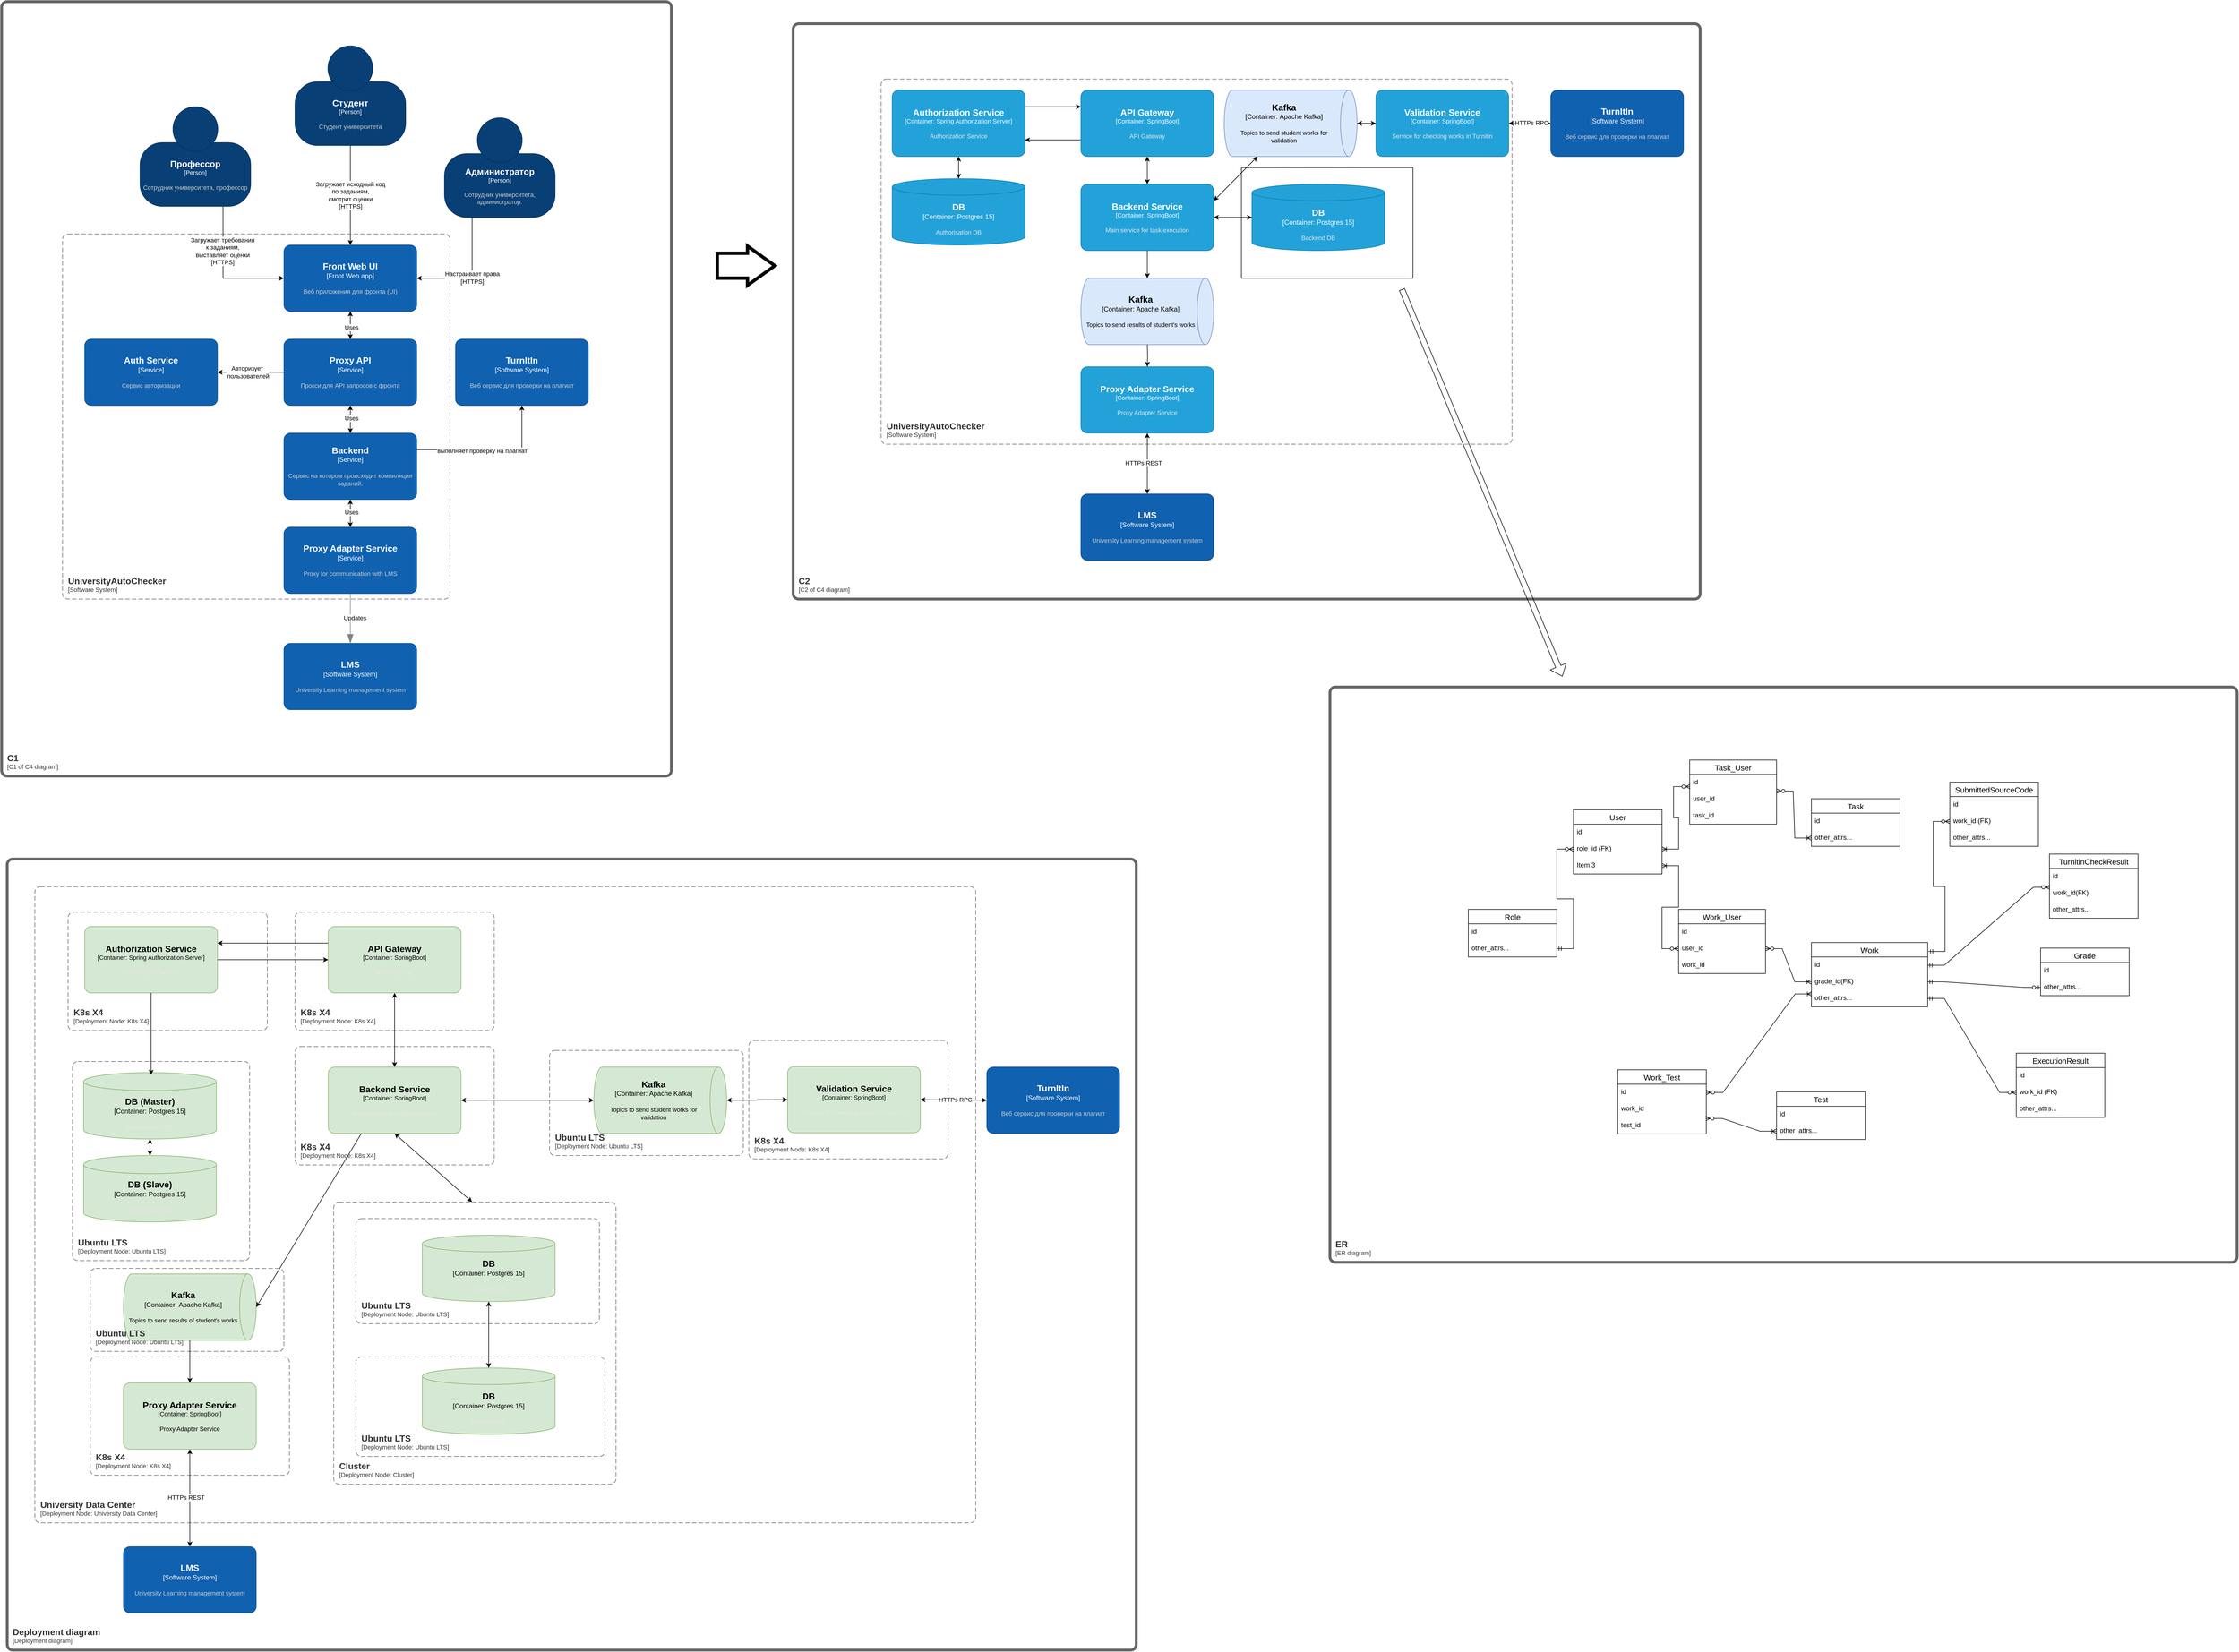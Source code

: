 <mxfile version="22.1.3" type="device" pages="5">
  <diagram name="All" id="75UDd22z3Nr_9MxhnDuc">
    <mxGraphModel dx="4752" dy="3045" grid="1" gridSize="10" guides="1" tooltips="1" connect="1" arrows="1" fold="1" page="1" pageScale="1" pageWidth="827" pageHeight="1169" math="0" shadow="0">
      <root>
        <mxCell id="0" />
        <mxCell id="1" parent="0" />
        <object placeholders="1" c4Name="Профессор" c4Type="Person" c4Description="Сотрудник университета, профессор" label="&lt;font style=&quot;font-size: 16px&quot;&gt;&lt;b&gt;%c4Name%&lt;/b&gt;&lt;/font&gt;&lt;div&gt;[%c4Type%]&lt;/div&gt;&lt;br&gt;&lt;div&gt;&lt;font style=&quot;font-size: 11px&quot;&gt;&lt;font color=&quot;#cccccc&quot;&gt;%c4Description%&lt;/font&gt;&lt;/div&gt;" id="NWTqgjLxpxUJWLl2qz3k-1">
          <mxCell style="html=1;fontSize=11;dashed=0;whiteSpace=wrap;fillColor=#083F75;strokeColor=#06315C;fontColor=#ffffff;shape=mxgraph.c4.person2;align=center;metaEdit=1;points=[[0.5,0,0],[1,0.5,0],[1,0.75,0],[0.75,1,0],[0.5,1,0],[0.25,1,0],[0,0.75,0],[0,0.5,0]];resizable=0;" parent="1" vertex="1">
            <mxGeometry x="-530" y="230" width="200" height="180" as="geometry" />
          </mxCell>
        </object>
        <mxCell id="NWTqgjLxpxUJWLl2qz3k-14" value="Загружает исходный код&lt;br&gt;по заданиям,&lt;br&gt;смотрит оценки&lt;br&gt;[HTTPS]" style="edgeStyle=orthogonalEdgeStyle;rounded=0;orthogonalLoop=1;jettySize=auto;html=1;exitX=0.5;exitY=1;exitDx=0;exitDy=0;exitPerimeter=0;" parent="1" source="NWTqgjLxpxUJWLl2qz3k-2" target="NWTqgjLxpxUJWLl2qz3k-4" edge="1">
          <mxGeometry relative="1" as="geometry" />
        </mxCell>
        <object placeholders="1" c4Name="Студент" c4Type="Person" c4Description="Студент университета" label="&lt;font style=&quot;font-size: 16px&quot;&gt;&lt;b&gt;%c4Name%&lt;/b&gt;&lt;/font&gt;&lt;div&gt;[%c4Type%]&lt;/div&gt;&lt;br&gt;&lt;div&gt;&lt;font style=&quot;font-size: 11px&quot;&gt;&lt;font color=&quot;#cccccc&quot;&gt;%c4Description%&lt;/font&gt;&lt;/div&gt;" id="NWTqgjLxpxUJWLl2qz3k-2">
          <mxCell style="html=1;fontSize=11;dashed=0;whiteSpace=wrap;fillColor=#083F75;strokeColor=#06315C;fontColor=#ffffff;shape=mxgraph.c4.person2;align=center;metaEdit=1;points=[[0.5,0,0],[1,0.5,0],[1,0.75,0],[0.75,1,0],[0.5,1,0],[0.25,1,0],[0,0.75,0],[0,0.5,0]];resizable=0;" parent="1" vertex="1">
            <mxGeometry x="-250" y="120" width="200" height="180" as="geometry" />
          </mxCell>
        </object>
        <object placeholders="1" c4Name="Администратор" c4Type="Person" c4Description="Сотрудник университета, администратор." label="&lt;font style=&quot;font-size: 16px&quot;&gt;&lt;b&gt;%c4Name%&lt;/b&gt;&lt;/font&gt;&lt;div&gt;[%c4Type%]&lt;/div&gt;&lt;br&gt;&lt;div&gt;&lt;font style=&quot;font-size: 11px&quot;&gt;&lt;font color=&quot;#cccccc&quot;&gt;%c4Description%&lt;/font&gt;&lt;/div&gt;" id="NWTqgjLxpxUJWLl2qz3k-3">
          <mxCell style="html=1;fontSize=11;dashed=0;whiteSpace=wrap;fillColor=#083F75;strokeColor=#06315C;fontColor=#ffffff;shape=mxgraph.c4.person2;align=center;metaEdit=1;points=[[0.5,0,0],[1,0.5,0],[1,0.75,0],[0.75,1,0],[0.5,1,0],[0.25,1,0],[0,0.75,0],[0,0.5,0]];resizable=0;" parent="1" vertex="1">
            <mxGeometry x="20" y="250" width="200" height="180" as="geometry" />
          </mxCell>
        </object>
        <object placeholders="1" c4Name="Front Web UI" c4Type="Front Web app" c4Description="Веб приложения для фронта (UI)" label="&lt;font style=&quot;font-size: 16px&quot;&gt;&lt;b&gt;%c4Name%&lt;/b&gt;&lt;/font&gt;&lt;div&gt;[%c4Type%]&lt;/div&gt;&lt;br&gt;&lt;div&gt;&lt;font style=&quot;font-size: 11px&quot;&gt;&lt;font color=&quot;#cccccc&quot;&gt;%c4Description%&lt;/font&gt;&lt;/div&gt;" id="NWTqgjLxpxUJWLl2qz3k-4">
          <mxCell style="rounded=1;whiteSpace=wrap;html=1;labelBackgroundColor=none;fillColor=#1061B0;fontColor=#ffffff;align=center;arcSize=10;strokeColor=#0D5091;metaEdit=1;resizable=0;points=[[0.25,0,0],[0.5,0,0],[0.75,0,0],[1,0.25,0],[1,0.5,0],[1,0.75,0],[0.75,1,0],[0.5,1,0],[0.25,1,0],[0,0.75,0],[0,0.5,0],[0,0.25,0]];" parent="1" vertex="1">
            <mxGeometry x="-270" y="480" width="240" height="120" as="geometry" />
          </mxCell>
        </object>
        <object placeholders="1" c4Name="Proxy API" c4Type="Service" c4Description="Прокси для API запросов с фронта" label="&lt;font style=&quot;font-size: 16px&quot;&gt;&lt;b&gt;%c4Name%&lt;/b&gt;&lt;/font&gt;&lt;div&gt;[%c4Type%]&lt;/div&gt;&lt;br&gt;&lt;div&gt;&lt;font style=&quot;font-size: 11px&quot;&gt;&lt;font color=&quot;#cccccc&quot;&gt;%c4Description%&lt;/font&gt;&lt;/div&gt;" id="NWTqgjLxpxUJWLl2qz3k-5">
          <mxCell style="rounded=1;whiteSpace=wrap;html=1;labelBackgroundColor=none;fillColor=#1061B0;fontColor=#ffffff;align=center;arcSize=10;strokeColor=#0D5091;metaEdit=1;resizable=0;points=[[0.25,0,0],[0.5,0,0],[0.75,0,0],[1,0.25,0],[1,0.5,0],[1,0.75,0],[0.75,1,0],[0.5,1,0],[0.25,1,0],[0,0.75,0],[0,0.5,0],[0,0.25,0]];" parent="1" vertex="1">
            <mxGeometry x="-270" y="650" width="240" height="120" as="geometry" />
          </mxCell>
        </object>
        <object placeholders="1" c4Name="Auth Service" c4Type="Service" c4Description="Сервис авторизации" label="&lt;font style=&quot;font-size: 16px&quot;&gt;&lt;b&gt;%c4Name%&lt;/b&gt;&lt;/font&gt;&lt;div&gt;[%c4Type%]&lt;/div&gt;&lt;br&gt;&lt;div&gt;&lt;font style=&quot;font-size: 11px&quot;&gt;&lt;font color=&quot;#cccccc&quot;&gt;%c4Description%&lt;/font&gt;&lt;/div&gt;" id="NWTqgjLxpxUJWLl2qz3k-6">
          <mxCell style="rounded=1;whiteSpace=wrap;html=1;labelBackgroundColor=none;fillColor=#1061B0;fontColor=#ffffff;align=center;arcSize=10;strokeColor=#0D5091;metaEdit=1;resizable=0;points=[[0.25,0,0],[0.5,0,0],[0.75,0,0],[1,0.25,0],[1,0.5,0],[1,0.75,0],[0.75,1,0],[0.5,1,0],[0.25,1,0],[0,0.75,0],[0,0.5,0],[0,0.25,0]];" parent="1" vertex="1">
            <mxGeometry x="-630" y="650" width="240" height="120" as="geometry" />
          </mxCell>
        </object>
        <object placeholders="1" c4Name="Backend" c4Type="Service" c4Description="Сервис на котором происходит компиляция заданий." label="&lt;font style=&quot;font-size: 16px&quot;&gt;&lt;b&gt;%c4Name%&lt;/b&gt;&lt;/font&gt;&lt;div&gt;[%c4Type%]&lt;/div&gt;&lt;br&gt;&lt;div&gt;&lt;font style=&quot;font-size: 11px&quot;&gt;&lt;font color=&quot;#cccccc&quot;&gt;%c4Description%&lt;/font&gt;&lt;/div&gt;" id="NWTqgjLxpxUJWLl2qz3k-7">
          <mxCell style="rounded=1;whiteSpace=wrap;html=1;labelBackgroundColor=none;fillColor=#1061B0;fontColor=#ffffff;align=center;arcSize=10;strokeColor=#0D5091;metaEdit=1;resizable=0;points=[[0.25,0,0],[0.5,0,0],[0.75,0,0],[1,0.25,0],[1,0.5,0],[1,0.75,0],[0.75,1,0],[0.5,1,0],[0.25,1,0],[0,0.75,0],[0,0.5,0],[0,0.25,0]];" parent="1" vertex="1">
            <mxGeometry x="-270" y="820" width="240" height="120" as="geometry" />
          </mxCell>
        </object>
        <object placeholders="1" c4Name="TurnItIn" c4Type="Software System" c4Description="Веб сервис для проверки на плагиат" label="&lt;font style=&quot;font-size: 16px&quot;&gt;&lt;b&gt;%c4Name%&lt;/b&gt;&lt;/font&gt;&lt;div&gt;[%c4Type%]&lt;/div&gt;&lt;br&gt;&lt;div&gt;&lt;font style=&quot;font-size: 11px&quot;&gt;&lt;font color=&quot;#cccccc&quot;&gt;%c4Description%&lt;/font&gt;&lt;/div&gt;" id="NWTqgjLxpxUJWLl2qz3k-8">
          <mxCell style="rounded=1;whiteSpace=wrap;html=1;labelBackgroundColor=none;fillColor=#1061B0;fontColor=#ffffff;align=center;arcSize=10;strokeColor=#0D5091;metaEdit=1;resizable=0;points=[[0.25,0,0],[0.5,0,0],[0.75,0,0],[1,0.25,0],[1,0.5,0],[1,0.75,0],[0.75,1,0],[0.5,1,0],[0.25,1,0],[0,0.75,0],[0,0.5,0],[0,0.25,0]];" parent="1" vertex="1">
            <mxGeometry x="40" y="650" width="240" height="120" as="geometry" />
          </mxCell>
        </object>
        <mxCell id="NWTqgjLxpxUJWLl2qz3k-10" style="edgeStyle=orthogonalEdgeStyle;rounded=0;orthogonalLoop=1;jettySize=auto;html=1;exitX=0.75;exitY=1;exitDx=0;exitDy=0;exitPerimeter=0;entryX=0;entryY=0.5;entryDx=0;entryDy=0;entryPerimeter=0;" parent="1" source="NWTqgjLxpxUJWLl2qz3k-1" target="NWTqgjLxpxUJWLl2qz3k-4" edge="1">
          <mxGeometry relative="1" as="geometry" />
        </mxCell>
        <mxCell id="NWTqgjLxpxUJWLl2qz3k-11" value="Загружает требования &lt;br&gt;к заданиям,&lt;br&gt;выставляет оценки&lt;br&gt;[HTTPS]" style="edgeLabel;html=1;align=center;verticalAlign=middle;resizable=0;points=[];" parent="NWTqgjLxpxUJWLl2qz3k-10" vertex="1" connectable="0">
          <mxGeometry x="-0.154" y="-1" relative="1" as="geometry">
            <mxPoint y="-21" as="offset" />
          </mxGeometry>
        </mxCell>
        <mxCell id="NWTqgjLxpxUJWLl2qz3k-15" style="edgeStyle=orthogonalEdgeStyle;rounded=0;orthogonalLoop=1;jettySize=auto;html=1;exitX=0.25;exitY=1;exitDx=0;exitDy=0;exitPerimeter=0;entryX=1;entryY=0.5;entryDx=0;entryDy=0;entryPerimeter=0;" parent="1" source="NWTqgjLxpxUJWLl2qz3k-3" target="NWTqgjLxpxUJWLl2qz3k-4" edge="1">
          <mxGeometry relative="1" as="geometry" />
        </mxCell>
        <mxCell id="NWTqgjLxpxUJWLl2qz3k-16" value="Настраивает права&lt;br&gt;[HTTPS]" style="edgeLabel;html=1;align=center;verticalAlign=middle;resizable=0;points=[];" parent="NWTqgjLxpxUJWLl2qz3k-15" vertex="1" connectable="0">
          <mxGeometry x="0.035" relative="1" as="geometry">
            <mxPoint as="offset" />
          </mxGeometry>
        </mxCell>
        <mxCell id="NWTqgjLxpxUJWLl2qz3k-17" value="" style="endArrow=classic;startArrow=classic;html=1;rounded=0;exitX=0.5;exitY=0;exitDx=0;exitDy=0;exitPerimeter=0;entryX=0.5;entryY=1;entryDx=0;entryDy=0;entryPerimeter=0;" parent="1" source="NWTqgjLxpxUJWLl2qz3k-5" target="NWTqgjLxpxUJWLl2qz3k-4" edge="1">
          <mxGeometry width="50" height="50" relative="1" as="geometry">
            <mxPoint x="-160" y="650" as="sourcePoint" />
            <mxPoint x="-110" y="600" as="targetPoint" />
          </mxGeometry>
        </mxCell>
        <mxCell id="NWTqgjLxpxUJWLl2qz3k-19" value="Uses" style="edgeLabel;html=1;align=center;verticalAlign=middle;resizable=0;points=[];" parent="NWTqgjLxpxUJWLl2qz3k-17" vertex="1" connectable="0">
          <mxGeometry x="-0.149" y="-2" relative="1" as="geometry">
            <mxPoint as="offset" />
          </mxGeometry>
        </mxCell>
        <mxCell id="NWTqgjLxpxUJWLl2qz3k-20" style="edgeStyle=orthogonalEdgeStyle;rounded=0;orthogonalLoop=1;jettySize=auto;html=1;exitX=0;exitY=0.5;exitDx=0;exitDy=0;exitPerimeter=0;entryX=1;entryY=0.5;entryDx=0;entryDy=0;entryPerimeter=0;" parent="1" source="NWTqgjLxpxUJWLl2qz3k-5" target="NWTqgjLxpxUJWLl2qz3k-6" edge="1">
          <mxGeometry relative="1" as="geometry" />
        </mxCell>
        <mxCell id="NWTqgjLxpxUJWLl2qz3k-21" value="Авторизует&amp;nbsp;&lt;br&gt;пользователей" style="edgeLabel;html=1;align=center;verticalAlign=middle;resizable=0;points=[];" parent="NWTqgjLxpxUJWLl2qz3k-20" vertex="1" connectable="0">
          <mxGeometry x="0.088" relative="1" as="geometry">
            <mxPoint as="offset" />
          </mxGeometry>
        </mxCell>
        <mxCell id="NWTqgjLxpxUJWLl2qz3k-29" value="" style="endArrow=classic;startArrow=classic;html=1;rounded=0;exitX=0.5;exitY=1;exitDx=0;exitDy=0;exitPerimeter=0;" parent="1" source="NWTqgjLxpxUJWLl2qz3k-5" edge="1">
          <mxGeometry width="50" height="50" relative="1" as="geometry">
            <mxPoint x="-150" y="650" as="sourcePoint" />
            <mxPoint x="-150" y="820" as="targetPoint" />
          </mxGeometry>
        </mxCell>
        <mxCell id="NWTqgjLxpxUJWLl2qz3k-30" value="Uses" style="edgeLabel;html=1;align=center;verticalAlign=middle;resizable=0;points=[];" parent="NWTqgjLxpxUJWLl2qz3k-29" vertex="1" connectable="0">
          <mxGeometry x="-0.08" y="2" relative="1" as="geometry">
            <mxPoint as="offset" />
          </mxGeometry>
        </mxCell>
        <mxCell id="NWTqgjLxpxUJWLl2qz3k-33" style="edgeStyle=orthogonalEdgeStyle;rounded=0;orthogonalLoop=1;jettySize=auto;html=1;exitX=1;exitY=0.25;exitDx=0;exitDy=0;exitPerimeter=0;entryX=0.5;entryY=1;entryDx=0;entryDy=0;entryPerimeter=0;" parent="1" source="NWTqgjLxpxUJWLl2qz3k-7" target="NWTqgjLxpxUJWLl2qz3k-8" edge="1">
          <mxGeometry relative="1" as="geometry" />
        </mxCell>
        <mxCell id="NWTqgjLxpxUJWLl2qz3k-34" value="выполняет проверку на плагиат" style="edgeLabel;html=1;align=center;verticalAlign=middle;resizable=0;points=[];" parent="NWTqgjLxpxUJWLl2qz3k-33" vertex="1" connectable="0">
          <mxGeometry x="-0.129" y="-2" relative="1" as="geometry">
            <mxPoint as="offset" />
          </mxGeometry>
        </mxCell>
        <object placeholders="1" c4Name="UniversityAutoChecker" c4Type="SystemScopeBoundary" c4Application="Software System" label="&lt;font style=&quot;font-size: 16px&quot;&gt;&lt;b&gt;&lt;div style=&quot;text-align: left&quot;&gt;%c4Name%&lt;/div&gt;&lt;/b&gt;&lt;/font&gt;&lt;div style=&quot;text-align: left&quot;&gt;[%c4Application%]&lt;/div&gt;" id="t05vjdmND7sjcMLWx74o-1">
          <mxCell style="rounded=1;fontSize=11;whiteSpace=wrap;html=1;dashed=1;arcSize=20;fillColor=none;strokeColor=#666666;fontColor=#333333;labelBackgroundColor=none;align=left;verticalAlign=bottom;labelBorderColor=none;spacingTop=0;spacing=10;dashPattern=8 4;metaEdit=1;rotatable=0;perimeter=rectanglePerimeter;noLabel=0;labelPadding=0;allowArrows=0;connectable=0;expand=0;recursiveResize=0;editable=1;pointerEvents=0;absoluteArcSize=1;points=[[0.25,0,0],[0.5,0,0],[0.75,0,0],[1,0.25,0],[1,0.5,0],[1,0.75,0],[0.75,1,0],[0.5,1,0],[0.25,1,0],[0,0.75,0],[0,0.5,0],[0,0.25,0]];" parent="1" vertex="1">
            <mxGeometry x="-670" y="460" width="700" height="660" as="geometry" />
          </mxCell>
        </object>
        <object placeholders="1" c4Name="UniversityAutoChecker" c4Type="SystemScopeBoundary" c4Application="Software System" label="&lt;font style=&quot;font-size: 16px&quot;&gt;&lt;b&gt;&lt;div style=&quot;text-align: left&quot;&gt;%c4Name%&lt;/div&gt;&lt;/b&gt;&lt;/font&gt;&lt;div style=&quot;text-align: left&quot;&gt;[%c4Application%]&lt;/div&gt;" id="t05vjdmND7sjcMLWx74o-2">
          <mxCell style="rounded=1;fontSize=11;whiteSpace=wrap;html=1;dashed=1;arcSize=20;fillColor=none;strokeColor=#666666;fontColor=#333333;labelBackgroundColor=none;align=left;verticalAlign=bottom;labelBorderColor=none;spacingTop=0;spacing=10;dashPattern=8 4;metaEdit=1;rotatable=0;perimeter=rectanglePerimeter;noLabel=0;labelPadding=0;allowArrows=0;connectable=0;expand=0;recursiveResize=0;editable=1;pointerEvents=0;absoluteArcSize=1;points=[[0.25,0,0],[0.5,0,0],[0.75,0,0],[1,0.25,0],[1,0.5,0],[1,0.75,0],[0.75,1,0],[0.5,1,0],[0.25,1,0],[0,0.75,0],[0,0.5,0],[0,0.25,0]];" parent="1" vertex="1">
            <mxGeometry x="809" y="180" width="1140" height="660" as="geometry" />
          </mxCell>
        </object>
        <object placeholders="1" c4Name="Proxy Adapter Service" c4Type="Service" c4Description="Proxy for communication with LMS" label="&lt;font style=&quot;font-size: 16px&quot;&gt;&lt;b&gt;%c4Name%&lt;/b&gt;&lt;/font&gt;&lt;div&gt;[%c4Type%]&lt;/div&gt;&lt;br&gt;&lt;div&gt;&lt;font style=&quot;font-size: 11px&quot;&gt;&lt;font color=&quot;#cccccc&quot;&gt;%c4Description%&lt;/font&gt;&lt;/div&gt;" id="t05vjdmND7sjcMLWx74o-3">
          <mxCell style="rounded=1;whiteSpace=wrap;html=1;labelBackgroundColor=none;fillColor=#1061B0;fontColor=#ffffff;align=center;arcSize=10;strokeColor=#0D5091;metaEdit=1;resizable=0;points=[[0.25,0,0],[0.5,0,0],[0.75,0,0],[1,0.25,0],[1,0.5,0],[1,0.75,0],[0.75,1,0],[0.5,1,0],[0.25,1,0],[0,0.75,0],[0,0.5,0],[0,0.25,0]];" parent="1" vertex="1">
            <mxGeometry x="-270" y="990" width="240" height="120" as="geometry" />
          </mxCell>
        </object>
        <object placeholders="1" c4Name="LMS" c4Type="Software System" c4Description="University Learning management system" label="&lt;font style=&quot;font-size: 16px&quot;&gt;&lt;b&gt;%c4Name%&lt;/b&gt;&lt;/font&gt;&lt;div&gt;[%c4Type%]&lt;/div&gt;&lt;br&gt;&lt;div&gt;&lt;font style=&quot;font-size: 11px&quot;&gt;&lt;font color=&quot;#cccccc&quot;&gt;%c4Description%&lt;/font&gt;&lt;/div&gt;" id="t05vjdmND7sjcMLWx74o-4">
          <mxCell style="rounded=1;whiteSpace=wrap;html=1;labelBackgroundColor=none;fillColor=#1061B0;fontColor=#ffffff;align=center;arcSize=10;strokeColor=#0D5091;metaEdit=1;resizable=0;points=[[0.25,0,0],[0.5,0,0],[0.75,0,0],[1,0.25,0],[1,0.5,0],[1,0.75,0],[0.75,1,0],[0.5,1,0],[0.25,1,0],[0,0.75,0],[0,0.5,0],[0,0.25,0]];" parent="1" vertex="1">
            <mxGeometry x="-270" y="1200" width="240" height="120" as="geometry" />
          </mxCell>
        </object>
        <object placeholders="1" c4Type="Relationship" id="t05vjdmND7sjcMLWx74o-5">
          <mxCell style="endArrow=blockThin;html=1;fontSize=10;fontColor=#404040;strokeWidth=1;endFill=1;strokeColor=#828282;elbow=vertical;metaEdit=1;endSize=14;startSize=14;jumpStyle=arc;jumpSize=16;rounded=0;edgeStyle=orthogonalEdgeStyle;exitX=0.5;exitY=1;exitDx=0;exitDy=0;exitPerimeter=0;entryX=0.5;entryY=0;entryDx=0;entryDy=0;entryPerimeter=0;" parent="1" source="t05vjdmND7sjcMLWx74o-3" target="t05vjdmND7sjcMLWx74o-4" edge="1">
            <mxGeometry width="240" relative="1" as="geometry">
              <mxPoint x="-460" y="1300" as="sourcePoint" />
              <mxPoint x="-220" y="1300" as="targetPoint" />
            </mxGeometry>
          </mxCell>
        </object>
        <mxCell id="t05vjdmND7sjcMLWx74o-6" value="Updates" style="edgeLabel;html=1;align=center;verticalAlign=middle;resizable=0;points=[];" parent="t05vjdmND7sjcMLWx74o-5" vertex="1" connectable="0">
          <mxGeometry x="-0.022" y="8" relative="1" as="geometry">
            <mxPoint as="offset" />
          </mxGeometry>
        </mxCell>
        <mxCell id="t05vjdmND7sjcMLWx74o-7" value="" style="endArrow=classic;startArrow=classic;html=1;rounded=0;exitX=0.5;exitY=1;exitDx=0;exitDy=0;exitPerimeter=0;entryX=0.5;entryY=0;entryDx=0;entryDy=0;entryPerimeter=0;" parent="1" source="NWTqgjLxpxUJWLl2qz3k-7" target="t05vjdmND7sjcMLWx74o-3" edge="1">
          <mxGeometry width="50" height="50" relative="1" as="geometry">
            <mxPoint x="-140" y="780" as="sourcePoint" />
            <mxPoint x="-140" y="830" as="targetPoint" />
          </mxGeometry>
        </mxCell>
        <mxCell id="t05vjdmND7sjcMLWx74o-8" value="Uses" style="edgeLabel;html=1;align=center;verticalAlign=middle;resizable=0;points=[];" parent="t05vjdmND7sjcMLWx74o-7" vertex="1" connectable="0">
          <mxGeometry x="-0.08" y="2" relative="1" as="geometry">
            <mxPoint as="offset" />
          </mxGeometry>
        </mxCell>
        <object placeholders="1" c4Name="Authorization Service" c4Type="Container" c4Technology="Spring Authorization Server" c4Description="Authorization Service" label="&lt;font style=&quot;font-size: 16px&quot;&gt;&lt;b&gt;%c4Name%&lt;/b&gt;&lt;/font&gt;&lt;div&gt;[%c4Type%: %c4Technology%]&lt;/div&gt;&lt;br&gt;&lt;div&gt;&lt;font style=&quot;font-size: 11px&quot;&gt;&lt;font color=&quot;#E6E6E6&quot;&gt;%c4Description%&lt;/font&gt;&lt;/div&gt;" id="t05vjdmND7sjcMLWx74o-9">
          <mxCell style="rounded=1;whiteSpace=wrap;html=1;fontSize=11;labelBackgroundColor=none;fillColor=#23A2D9;fontColor=#ffffff;align=center;arcSize=10;strokeColor=#0E7DAD;metaEdit=1;resizable=0;points=[[0.25,0,0],[0.5,0,0],[0.75,0,0],[1,0.25,0],[1,0.5,0],[1,0.75,0],[0.75,1,0],[0.5,1,0],[0.25,1,0],[0,0.75,0],[0,0.5,0],[0,0.25,0]];" parent="1" vertex="1">
            <mxGeometry x="829" y="200" width="240" height="120" as="geometry" />
          </mxCell>
        </object>
        <object placeholders="1" c4Type="DB" c4Container="Container" c4Technology="Postgres 15" c4Description="Authorisation DB" label="&lt;font style=&quot;font-size: 16px&quot;&gt;&lt;b&gt;%c4Type%&lt;/b&gt;&lt;/font&gt;&lt;div&gt;[%c4Container%:&amp;nbsp;%c4Technology%]&lt;/div&gt;&lt;br&gt;&lt;div&gt;&lt;font style=&quot;font-size: 11px&quot;&gt;&lt;font color=&quot;#E6E6E6&quot;&gt;%c4Description%&lt;/font&gt;&lt;/div&gt;" id="t05vjdmND7sjcMLWx74o-10">
          <mxCell style="shape=cylinder3;size=15;whiteSpace=wrap;html=1;boundedLbl=1;rounded=0;labelBackgroundColor=none;fillColor=#23A2D9;fontSize=12;fontColor=#ffffff;align=center;strokeColor=#0E7DAD;metaEdit=1;points=[[0.5,0,0],[1,0.25,0],[1,0.5,0],[1,0.75,0],[0.5,1,0],[0,0.75,0],[0,0.5,0],[0,0.25,0]];resizable=0;" parent="1" vertex="1">
            <mxGeometry x="829" y="360" width="240" height="120" as="geometry" />
          </mxCell>
        </object>
        <object placeholders="1" c4Name="API Gateway" c4Type="Container" c4Technology="SpringBoot" c4Description="API Gateway" label="&lt;font style=&quot;font-size: 16px&quot;&gt;&lt;b&gt;%c4Name%&lt;/b&gt;&lt;/font&gt;&lt;div&gt;[%c4Type%: %c4Technology%]&lt;/div&gt;&lt;br&gt;&lt;div&gt;&lt;font style=&quot;font-size: 11px&quot;&gt;&lt;font color=&quot;#E6E6E6&quot;&gt;%c4Description%&lt;/font&gt;&lt;/div&gt;" id="t05vjdmND7sjcMLWx74o-12">
          <mxCell style="rounded=1;whiteSpace=wrap;html=1;fontSize=11;labelBackgroundColor=none;fillColor=#23A2D9;fontColor=#ffffff;align=center;arcSize=10;strokeColor=#0E7DAD;metaEdit=1;resizable=0;points=[[0.25,0,0],[0.5,0,0],[0.75,0,0],[1,0.25,0],[1,0.5,0],[1,0.75,0],[0.75,1,0],[0.5,1,0],[0.25,1,0],[0,0.75,0],[0,0.5,0],[0,0.25,0]];" parent="1" vertex="1">
            <mxGeometry x="1170" y="200" width="240" height="120" as="geometry" />
          </mxCell>
        </object>
        <object placeholders="1" c4Name="Backend Service" c4Type="Container" c4Technology="SpringBoot" c4Description="Main service for task execution" label="&lt;font style=&quot;font-size: 16px&quot;&gt;&lt;b&gt;%c4Name%&lt;/b&gt;&lt;/font&gt;&lt;div&gt;[%c4Type%: %c4Technology%]&lt;/div&gt;&lt;br&gt;&lt;div&gt;&lt;font style=&quot;font-size: 11px&quot;&gt;&lt;font color=&quot;#E6E6E6&quot;&gt;%c4Description%&lt;/font&gt;&lt;/div&gt;" id="t05vjdmND7sjcMLWx74o-13">
          <mxCell style="rounded=1;whiteSpace=wrap;html=1;fontSize=11;labelBackgroundColor=none;fillColor=#23A2D9;fontColor=#ffffff;align=center;arcSize=10;strokeColor=#0E7DAD;metaEdit=1;resizable=0;points=[[0.25,0,0],[0.5,0,0],[0.75,0,0],[1,0.25,0],[1,0.5,0],[1,0.75,0],[0.75,1,0],[0.5,1,0],[0.25,1,0],[0,0.75,0],[0,0.5,0],[0,0.25,0]];" parent="1" vertex="1">
            <mxGeometry x="1170" y="370" width="240" height="120" as="geometry" />
          </mxCell>
        </object>
        <object placeholders="1" c4Type="DB" c4Container="Container" c4Technology="Postgres 15" c4Description="Backend DB" label="&lt;font style=&quot;font-size: 16px&quot;&gt;&lt;b&gt;%c4Type%&lt;/b&gt;&lt;/font&gt;&lt;div&gt;[%c4Container%:&amp;nbsp;%c4Technology%]&lt;/div&gt;&lt;br&gt;&lt;div&gt;&lt;font style=&quot;font-size: 11px&quot;&gt;&lt;font color=&quot;#E6E6E6&quot;&gt;%c4Description%&lt;/font&gt;&lt;/div&gt;" id="t05vjdmND7sjcMLWx74o-14">
          <mxCell style="shape=cylinder3;size=15;whiteSpace=wrap;html=1;boundedLbl=1;rounded=0;labelBackgroundColor=none;fillColor=#23A2D9;fontSize=12;fontColor=#ffffff;align=center;strokeColor=#0E7DAD;metaEdit=1;points=[[0.5,0,0],[1,0.25,0],[1,0.5,0],[1,0.75,0],[0.5,1,0],[0,0.75,0],[0,0.5,0],[0,0.25,0]];resizable=0;" parent="1" vertex="1">
            <mxGeometry x="1479" y="370" width="240" height="120" as="geometry" />
          </mxCell>
        </object>
        <object placeholders="1" c4Name="Proxy Adapter Service" c4Type="Container" c4Technology="SpringBoot" c4Description="Proxy Adapter Service" label="&lt;font style=&quot;font-size: 16px&quot;&gt;&lt;b&gt;%c4Name%&lt;/b&gt;&lt;/font&gt;&lt;div&gt;[%c4Type%: %c4Technology%]&lt;/div&gt;&lt;br&gt;&lt;div&gt;&lt;font style=&quot;font-size: 11px&quot;&gt;&lt;font color=&quot;#E6E6E6&quot;&gt;%c4Description%&lt;/font&gt;&lt;/div&gt;" id="t05vjdmND7sjcMLWx74o-15">
          <mxCell style="rounded=1;whiteSpace=wrap;html=1;fontSize=11;labelBackgroundColor=none;fillColor=#23A2D9;fontColor=#ffffff;align=center;arcSize=10;strokeColor=#0E7DAD;metaEdit=1;resizable=0;points=[[0.25,0,0],[0.5,0,0],[0.75,0,0],[1,0.25,0],[1,0.5,0],[1,0.75,0],[0.75,1,0],[0.5,1,0],[0.25,1,0],[0,0.75,0],[0,0.5,0],[0,0.25,0]];" parent="1" vertex="1">
            <mxGeometry x="1170" y="700" width="240" height="120" as="geometry" />
          </mxCell>
        </object>
        <object placeholders="1" c4Name="LMS" c4Type="Software System" c4Description="University Learning management system" label="&lt;font style=&quot;font-size: 16px&quot;&gt;&lt;b&gt;%c4Name%&lt;/b&gt;&lt;/font&gt;&lt;div&gt;[%c4Type%]&lt;/div&gt;&lt;br&gt;&lt;div&gt;&lt;font style=&quot;font-size: 11px&quot;&gt;&lt;font color=&quot;#cccccc&quot;&gt;%c4Description%&lt;/font&gt;&lt;/div&gt;" id="t05vjdmND7sjcMLWx74o-17">
          <mxCell style="rounded=1;whiteSpace=wrap;html=1;labelBackgroundColor=none;fillColor=#1061B0;fontColor=#ffffff;align=center;arcSize=10;strokeColor=#0D5091;metaEdit=1;resizable=0;points=[[0.25,0,0],[0.5,0,0],[0.75,0,0],[1,0.25,0],[1,0.5,0],[1,0.75,0],[0.75,1,0],[0.5,1,0],[0.25,1,0],[0,0.75,0],[0,0.5,0],[0,0.25,0]];" parent="1" vertex="1">
            <mxGeometry x="1170" y="930" width="240" height="120" as="geometry" />
          </mxCell>
        </object>
        <object placeholders="1" c4Name="TurnItIn" c4Type="Software System" c4Description="Веб сервис для проверки на плагиат" label="&lt;font style=&quot;font-size: 16px&quot;&gt;&lt;b&gt;%c4Name%&lt;/b&gt;&lt;/font&gt;&lt;div&gt;[%c4Type%]&lt;/div&gt;&lt;br&gt;&lt;div&gt;&lt;font style=&quot;font-size: 11px&quot;&gt;&lt;font color=&quot;#cccccc&quot;&gt;%c4Description%&lt;/font&gt;&lt;/div&gt;" id="t05vjdmND7sjcMLWx74o-18">
          <mxCell style="rounded=1;whiteSpace=wrap;html=1;labelBackgroundColor=none;fillColor=#1061B0;fontColor=#ffffff;align=center;arcSize=10;strokeColor=#0D5091;metaEdit=1;resizable=0;points=[[0.25,0,0],[0.5,0,0],[0.75,0,0],[1,0.25,0],[1,0.5,0],[1,0.75,0],[0.75,1,0],[0.5,1,0],[0.25,1,0],[0,0.75,0],[0,0.5,0],[0,0.25,0]];" parent="1" vertex="1">
            <mxGeometry x="2019" y="200" width="240" height="120" as="geometry" />
          </mxCell>
        </object>
        <mxCell id="t05vjdmND7sjcMLWx74o-19" value="User" style="swimlane;fontStyle=0;childLayout=stackLayout;horizontal=1;startSize=26;horizontalStack=0;resizeParent=1;resizeParentMax=0;resizeLast=0;collapsible=1;marginBottom=0;align=center;fontSize=14;" parent="1" vertex="1">
          <mxGeometry x="2060" y="1501" width="160" height="116" as="geometry" />
        </mxCell>
        <mxCell id="t05vjdmND7sjcMLWx74o-20" value="id" style="text;strokeColor=none;fillColor=none;spacingLeft=4;spacingRight=4;overflow=hidden;rotatable=0;points=[[0,0.5],[1,0.5]];portConstraint=eastwest;fontSize=12;whiteSpace=wrap;html=1;" parent="t05vjdmND7sjcMLWx74o-19" vertex="1">
          <mxGeometry y="26" width="160" height="30" as="geometry" />
        </mxCell>
        <mxCell id="t05vjdmND7sjcMLWx74o-21" value="role_id (FK)" style="text;strokeColor=none;fillColor=none;spacingLeft=4;spacingRight=4;overflow=hidden;rotatable=0;points=[[0,0.5],[1,0.5]];portConstraint=eastwest;fontSize=12;whiteSpace=wrap;html=1;" parent="t05vjdmND7sjcMLWx74o-19" vertex="1">
          <mxGeometry y="56" width="160" height="30" as="geometry" />
        </mxCell>
        <mxCell id="t05vjdmND7sjcMLWx74o-22" value="Item 3" style="text;strokeColor=none;fillColor=none;spacingLeft=4;spacingRight=4;overflow=hidden;rotatable=0;points=[[0,0.5],[1,0.5]];portConstraint=eastwest;fontSize=12;whiteSpace=wrap;html=1;" parent="t05vjdmND7sjcMLWx74o-19" vertex="1">
          <mxGeometry y="86" width="160" height="30" as="geometry" />
        </mxCell>
        <mxCell id="t05vjdmND7sjcMLWx74o-23" value="Role" style="swimlane;fontStyle=0;childLayout=stackLayout;horizontal=1;startSize=26;horizontalStack=0;resizeParent=1;resizeParentMax=0;resizeLast=0;collapsible=1;marginBottom=0;align=center;fontSize=14;" parent="1" vertex="1">
          <mxGeometry x="1870" y="1681" width="160" height="86" as="geometry" />
        </mxCell>
        <mxCell id="t05vjdmND7sjcMLWx74o-24" value="id" style="text;strokeColor=none;fillColor=none;spacingLeft=4;spacingRight=4;overflow=hidden;rotatable=0;points=[[0,0.5],[1,0.5]];portConstraint=eastwest;fontSize=12;whiteSpace=wrap;html=1;" parent="t05vjdmND7sjcMLWx74o-23" vertex="1">
          <mxGeometry y="26" width="160" height="30" as="geometry" />
        </mxCell>
        <mxCell id="t05vjdmND7sjcMLWx74o-26" value="other_attrs..." style="text;strokeColor=none;fillColor=none;spacingLeft=4;spacingRight=4;overflow=hidden;rotatable=0;points=[[0,0.5],[1,0.5]];portConstraint=eastwest;fontSize=12;whiteSpace=wrap;html=1;" parent="t05vjdmND7sjcMLWx74o-23" vertex="1">
          <mxGeometry y="56" width="160" height="30" as="geometry" />
        </mxCell>
        <mxCell id="t05vjdmND7sjcMLWx74o-27" value="Task" style="swimlane;fontStyle=0;childLayout=stackLayout;horizontal=1;startSize=26;horizontalStack=0;resizeParent=1;resizeParentMax=0;resizeLast=0;collapsible=1;marginBottom=0;align=center;fontSize=14;" parent="1" vertex="1">
          <mxGeometry x="2490" y="1481" width="160" height="86" as="geometry" />
        </mxCell>
        <mxCell id="t05vjdmND7sjcMLWx74o-28" value="id" style="text;strokeColor=none;fillColor=none;spacingLeft=4;spacingRight=4;overflow=hidden;rotatable=0;points=[[0,0.5],[1,0.5]];portConstraint=eastwest;fontSize=12;whiteSpace=wrap;html=1;" parent="t05vjdmND7sjcMLWx74o-27" vertex="1">
          <mxGeometry y="26" width="160" height="30" as="geometry" />
        </mxCell>
        <mxCell id="t05vjdmND7sjcMLWx74o-29" value="other_attrs..." style="text;strokeColor=none;fillColor=none;spacingLeft=4;spacingRight=4;overflow=hidden;rotatable=0;points=[[0,0.5],[1,0.5]];portConstraint=eastwest;fontSize=12;whiteSpace=wrap;html=1;" parent="t05vjdmND7sjcMLWx74o-27" vertex="1">
          <mxGeometry y="56" width="160" height="30" as="geometry" />
        </mxCell>
        <mxCell id="t05vjdmND7sjcMLWx74o-31" value="Grade" style="swimlane;fontStyle=0;childLayout=stackLayout;horizontal=1;startSize=26;horizontalStack=0;resizeParent=1;resizeParentMax=0;resizeLast=0;collapsible=1;marginBottom=0;align=center;fontSize=14;" parent="1" vertex="1">
          <mxGeometry x="2904" y="1751" width="160" height="86" as="geometry" />
        </mxCell>
        <mxCell id="t05vjdmND7sjcMLWx74o-32" value="id" style="text;strokeColor=none;fillColor=none;spacingLeft=4;spacingRight=4;overflow=hidden;rotatable=0;points=[[0,0.5],[1,0.5]];portConstraint=eastwest;fontSize=12;whiteSpace=wrap;html=1;" parent="t05vjdmND7sjcMLWx74o-31" vertex="1">
          <mxGeometry y="26" width="160" height="30" as="geometry" />
        </mxCell>
        <mxCell id="t05vjdmND7sjcMLWx74o-33" value="other_attrs..." style="text;strokeColor=none;fillColor=none;spacingLeft=4;spacingRight=4;overflow=hidden;rotatable=0;points=[[0,0.5],[1,0.5]];portConstraint=eastwest;fontSize=12;whiteSpace=wrap;html=1;" parent="t05vjdmND7sjcMLWx74o-31" vertex="1">
          <mxGeometry y="56" width="160" height="30" as="geometry" />
        </mxCell>
        <mxCell id="t05vjdmND7sjcMLWx74o-35" value="Work" style="swimlane;fontStyle=0;childLayout=stackLayout;horizontal=1;startSize=26;horizontalStack=0;resizeParent=1;resizeParentMax=0;resizeLast=0;collapsible=1;marginBottom=0;align=center;fontSize=14;" parent="1" vertex="1">
          <mxGeometry x="2490" y="1741" width="210" height="116" as="geometry" />
        </mxCell>
        <mxCell id="t05vjdmND7sjcMLWx74o-36" value="id" style="text;strokeColor=none;fillColor=none;spacingLeft=4;spacingRight=4;overflow=hidden;rotatable=0;points=[[0,0.5],[1,0.5]];portConstraint=eastwest;fontSize=12;whiteSpace=wrap;html=1;" parent="t05vjdmND7sjcMLWx74o-35" vertex="1">
          <mxGeometry y="26" width="210" height="30" as="geometry" />
        </mxCell>
        <mxCell id="p-Q5kRAThfgPyHLp-cra-70" value="grade_id(FK)" style="text;strokeColor=none;fillColor=none;spacingLeft=4;spacingRight=4;overflow=hidden;rotatable=0;points=[[0,0.5],[1,0.5]];portConstraint=eastwest;fontSize=12;whiteSpace=wrap;html=1;" vertex="1" parent="t05vjdmND7sjcMLWx74o-35">
          <mxGeometry y="56" width="210" height="30" as="geometry" />
        </mxCell>
        <mxCell id="p-Q5kRAThfgPyHLp-cra-71" value="other_attrs..." style="text;strokeColor=none;fillColor=none;spacingLeft=4;spacingRight=4;overflow=hidden;rotatable=0;points=[[0,0.5],[1,0.5]];portConstraint=eastwest;fontSize=12;whiteSpace=wrap;html=1;" vertex="1" parent="t05vjdmND7sjcMLWx74o-35">
          <mxGeometry y="86" width="210" height="30" as="geometry" />
        </mxCell>
        <mxCell id="t05vjdmND7sjcMLWx74o-39" value="ExecutionResult" style="swimlane;fontStyle=0;childLayout=stackLayout;horizontal=1;startSize=26;horizontalStack=0;resizeParent=1;resizeParentMax=0;resizeLast=0;collapsible=1;marginBottom=0;align=center;fontSize=14;" parent="1" vertex="1">
          <mxGeometry x="2860" y="1941" width="160" height="116" as="geometry" />
        </mxCell>
        <mxCell id="t05vjdmND7sjcMLWx74o-40" value="id" style="text;strokeColor=none;fillColor=none;spacingLeft=4;spacingRight=4;overflow=hidden;rotatable=0;points=[[0,0.5],[1,0.5]];portConstraint=eastwest;fontSize=12;whiteSpace=wrap;html=1;" parent="t05vjdmND7sjcMLWx74o-39" vertex="1">
          <mxGeometry y="26" width="160" height="30" as="geometry" />
        </mxCell>
        <mxCell id="t05vjdmND7sjcMLWx74o-41" value="work_id (FK)" style="text;strokeColor=none;fillColor=none;spacingLeft=4;spacingRight=4;overflow=hidden;rotatable=0;points=[[0,0.5],[1,0.5]];portConstraint=eastwest;fontSize=12;whiteSpace=wrap;html=1;" parent="t05vjdmND7sjcMLWx74o-39" vertex="1">
          <mxGeometry y="56" width="160" height="30" as="geometry" />
        </mxCell>
        <mxCell id="t05vjdmND7sjcMLWx74o-42" value="other_attrs..." style="text;strokeColor=none;fillColor=none;spacingLeft=4;spacingRight=4;overflow=hidden;rotatable=0;points=[[0,0.5],[1,0.5]];portConstraint=eastwest;fontSize=12;whiteSpace=wrap;html=1;" parent="t05vjdmND7sjcMLWx74o-39" vertex="1">
          <mxGeometry y="86" width="160" height="30" as="geometry" />
        </mxCell>
        <mxCell id="t05vjdmND7sjcMLWx74o-47" value="Test" style="swimlane;fontStyle=0;childLayout=stackLayout;horizontal=1;startSize=26;horizontalStack=0;resizeParent=1;resizeParentMax=0;resizeLast=0;collapsible=1;marginBottom=0;align=center;fontSize=14;" parent="1" vertex="1">
          <mxGeometry x="2427" y="2011" width="160" height="86" as="geometry" />
        </mxCell>
        <mxCell id="t05vjdmND7sjcMLWx74o-48" value="id" style="text;strokeColor=none;fillColor=none;spacingLeft=4;spacingRight=4;overflow=hidden;rotatable=0;points=[[0,0.5],[1,0.5]];portConstraint=eastwest;fontSize=12;whiteSpace=wrap;html=1;" parent="t05vjdmND7sjcMLWx74o-47" vertex="1">
          <mxGeometry y="26" width="160" height="30" as="geometry" />
        </mxCell>
        <mxCell id="t05vjdmND7sjcMLWx74o-49" value="other_attrs..." style="text;strokeColor=none;fillColor=none;spacingLeft=4;spacingRight=4;overflow=hidden;rotatable=0;points=[[0,0.5],[1,0.5]];portConstraint=eastwest;fontSize=12;whiteSpace=wrap;html=1;" parent="t05vjdmND7sjcMLWx74o-47" vertex="1">
          <mxGeometry y="56" width="160" height="30" as="geometry" />
        </mxCell>
        <mxCell id="t05vjdmND7sjcMLWx74o-51" value="TurnitinCheckResult" style="swimlane;fontStyle=0;childLayout=stackLayout;horizontal=1;startSize=26;horizontalStack=0;resizeParent=1;resizeParentMax=0;resizeLast=0;collapsible=1;marginBottom=0;align=center;fontSize=14;" parent="1" vertex="1">
          <mxGeometry x="2920" y="1581" width="160" height="116" as="geometry" />
        </mxCell>
        <mxCell id="t05vjdmND7sjcMLWx74o-52" value="id" style="text;strokeColor=none;fillColor=none;spacingLeft=4;spacingRight=4;overflow=hidden;rotatable=0;points=[[0,0.5],[1,0.5]];portConstraint=eastwest;fontSize=12;whiteSpace=wrap;html=1;" parent="t05vjdmND7sjcMLWx74o-51" vertex="1">
          <mxGeometry y="26" width="160" height="30" as="geometry" />
        </mxCell>
        <mxCell id="t05vjdmND7sjcMLWx74o-53" value="work_id(FK)" style="text;strokeColor=none;fillColor=none;spacingLeft=4;spacingRight=4;overflow=hidden;rotatable=0;points=[[0,0.5],[1,0.5]];portConstraint=eastwest;fontSize=12;whiteSpace=wrap;html=1;" parent="t05vjdmND7sjcMLWx74o-51" vertex="1">
          <mxGeometry y="56" width="160" height="30" as="geometry" />
        </mxCell>
        <mxCell id="t05vjdmND7sjcMLWx74o-54" value="other_attrs..." style="text;strokeColor=none;fillColor=none;spacingLeft=4;spacingRight=4;overflow=hidden;rotatable=0;points=[[0,0.5],[1,0.5]];portConstraint=eastwest;fontSize=12;whiteSpace=wrap;html=1;" parent="t05vjdmND7sjcMLWx74o-51" vertex="1">
          <mxGeometry y="86" width="160" height="30" as="geometry" />
        </mxCell>
        <mxCell id="t05vjdmND7sjcMLWx74o-55" value="SubmittedSourceCode" style="swimlane;fontStyle=0;childLayout=stackLayout;horizontal=1;startSize=26;horizontalStack=0;resizeParent=1;resizeParentMax=0;resizeLast=0;collapsible=1;marginBottom=0;align=center;fontSize=14;" parent="1" vertex="1">
          <mxGeometry x="2740" y="1451" width="160" height="116" as="geometry" />
        </mxCell>
        <mxCell id="t05vjdmND7sjcMLWx74o-56" value="id" style="text;strokeColor=none;fillColor=none;spacingLeft=4;spacingRight=4;overflow=hidden;rotatable=0;points=[[0,0.5],[1,0.5]];portConstraint=eastwest;fontSize=12;whiteSpace=wrap;html=1;" parent="t05vjdmND7sjcMLWx74o-55" vertex="1">
          <mxGeometry y="26" width="160" height="30" as="geometry" />
        </mxCell>
        <mxCell id="t05vjdmND7sjcMLWx74o-57" value="work_id (FK)" style="text;strokeColor=none;fillColor=none;spacingLeft=4;spacingRight=4;overflow=hidden;rotatable=0;points=[[0,0.5],[1,0.5]];portConstraint=eastwest;fontSize=12;whiteSpace=wrap;html=1;" parent="t05vjdmND7sjcMLWx74o-55" vertex="1">
          <mxGeometry y="56" width="160" height="30" as="geometry" />
        </mxCell>
        <mxCell id="t05vjdmND7sjcMLWx74o-58" value="other_attrs..." style="text;strokeColor=none;fillColor=none;spacingLeft=4;spacingRight=4;overflow=hidden;rotatable=0;points=[[0,0.5],[1,0.5]];portConstraint=eastwest;fontSize=12;whiteSpace=wrap;html=1;" parent="t05vjdmND7sjcMLWx74o-55" vertex="1">
          <mxGeometry y="86" width="160" height="30" as="geometry" />
        </mxCell>
        <mxCell id="t05vjdmND7sjcMLWx74o-59" value="" style="edgeStyle=entityRelationEdgeStyle;fontSize=12;html=1;endArrow=ERzeroToMany;startArrow=ERmandOne;rounded=0;entryX=0;entryY=0.5;entryDx=0;entryDy=0;exitX=1;exitY=0.5;exitDx=0;exitDy=0;endFill=0;" parent="1" target="t05vjdmND7sjcMLWx74o-21" edge="1">
          <mxGeometry width="100" height="100" relative="1" as="geometry">
            <mxPoint x="2030" y="1752" as="sourcePoint" />
            <mxPoint x="2750" y="1951" as="targetPoint" />
          </mxGeometry>
        </mxCell>
        <mxCell id="t05vjdmND7sjcMLWx74o-60" value="Task_User" style="swimlane;fontStyle=0;childLayout=stackLayout;horizontal=1;startSize=26;horizontalStack=0;resizeParent=1;resizeParentMax=0;resizeLast=0;collapsible=1;marginBottom=0;align=center;fontSize=14;" parent="1" vertex="1">
          <mxGeometry x="2270" y="1411" width="157" height="116" as="geometry" />
        </mxCell>
        <mxCell id="t05vjdmND7sjcMLWx74o-61" value="id" style="text;strokeColor=none;fillColor=none;spacingLeft=4;spacingRight=4;overflow=hidden;rotatable=0;points=[[0,0.5],[1,0.5]];portConstraint=eastwest;fontSize=12;whiteSpace=wrap;html=1;" parent="t05vjdmND7sjcMLWx74o-60" vertex="1">
          <mxGeometry y="26" width="157" height="30" as="geometry" />
        </mxCell>
        <mxCell id="t05vjdmND7sjcMLWx74o-62" value="user_id" style="text;strokeColor=none;fillColor=none;spacingLeft=4;spacingRight=4;overflow=hidden;rotatable=0;points=[[0,0.5],[1,0.5]];portConstraint=eastwest;fontSize=12;whiteSpace=wrap;html=1;" parent="t05vjdmND7sjcMLWx74o-60" vertex="1">
          <mxGeometry y="56" width="157" height="30" as="geometry" />
        </mxCell>
        <mxCell id="t05vjdmND7sjcMLWx74o-63" value="task_id" style="text;strokeColor=none;fillColor=none;spacingLeft=4;spacingRight=4;overflow=hidden;rotatable=0;points=[[0,0.5],[1,0.5]];portConstraint=eastwest;fontSize=12;whiteSpace=wrap;html=1;" parent="t05vjdmND7sjcMLWx74o-60" vertex="1">
          <mxGeometry y="86" width="157" height="30" as="geometry" />
        </mxCell>
        <mxCell id="t05vjdmND7sjcMLWx74o-66" value="" style="edgeStyle=entityRelationEdgeStyle;fontSize=12;html=1;endArrow=ERoneToMany;startArrow=ERzeroToMany;rounded=0;entryX=1;entryY=0.5;entryDx=0;entryDy=0;exitX=0.006;exitY=-0.267;exitDx=0;exitDy=0;exitPerimeter=0;" parent="1" source="t05vjdmND7sjcMLWx74o-62" target="t05vjdmND7sjcMLWx74o-21" edge="1">
          <mxGeometry width="100" height="100" relative="1" as="geometry">
            <mxPoint x="2110" y="1991" as="sourcePoint" />
            <mxPoint x="2210" y="1891" as="targetPoint" />
          </mxGeometry>
        </mxCell>
        <mxCell id="t05vjdmND7sjcMLWx74o-67" value="" style="edgeStyle=entityRelationEdgeStyle;fontSize=12;html=1;endArrow=ERoneToMany;startArrow=ERzeroToMany;rounded=0;entryX=0;entryY=0.5;entryDx=0;entryDy=0;exitX=1;exitY=0;exitDx=0;exitDy=0;exitPerimeter=0;" parent="1" source="t05vjdmND7sjcMLWx74o-62" target="t05vjdmND7sjcMLWx74o-29" edge="1">
          <mxGeometry width="100" height="100" relative="1" as="geometry">
            <mxPoint x="2281" y="1469" as="sourcePoint" />
            <mxPoint x="2490" y="1582" as="targetPoint" />
            <Array as="points">
              <mxPoint x="2470" y="1551" />
            </Array>
          </mxGeometry>
        </mxCell>
        <mxCell id="t05vjdmND7sjcMLWx74o-70" value="Work_User" style="swimlane;fontStyle=0;childLayout=stackLayout;horizontal=1;startSize=26;horizontalStack=0;resizeParent=1;resizeParentMax=0;resizeLast=0;collapsible=1;marginBottom=0;align=center;fontSize=14;" parent="1" vertex="1">
          <mxGeometry x="2250" y="1681" width="157" height="116" as="geometry" />
        </mxCell>
        <mxCell id="t05vjdmND7sjcMLWx74o-71" value="id" style="text;strokeColor=none;fillColor=none;spacingLeft=4;spacingRight=4;overflow=hidden;rotatable=0;points=[[0,0.5],[1,0.5]];portConstraint=eastwest;fontSize=12;whiteSpace=wrap;html=1;" parent="t05vjdmND7sjcMLWx74o-70" vertex="1">
          <mxGeometry y="26" width="157" height="30" as="geometry" />
        </mxCell>
        <mxCell id="t05vjdmND7sjcMLWx74o-72" value="user_id" style="text;strokeColor=none;fillColor=none;spacingLeft=4;spacingRight=4;overflow=hidden;rotatable=0;points=[[0,0.5],[1,0.5]];portConstraint=eastwest;fontSize=12;whiteSpace=wrap;html=1;" parent="t05vjdmND7sjcMLWx74o-70" vertex="1">
          <mxGeometry y="56" width="157" height="30" as="geometry" />
        </mxCell>
        <mxCell id="t05vjdmND7sjcMLWx74o-73" value="work_id" style="text;strokeColor=none;fillColor=none;spacingLeft=4;spacingRight=4;overflow=hidden;rotatable=0;points=[[0,0.5],[1,0.5]];portConstraint=eastwest;fontSize=12;whiteSpace=wrap;html=1;" parent="t05vjdmND7sjcMLWx74o-70" vertex="1">
          <mxGeometry y="86" width="157" height="30" as="geometry" />
        </mxCell>
        <mxCell id="t05vjdmND7sjcMLWx74o-74" value="" style="edgeStyle=entityRelationEdgeStyle;fontSize=12;html=1;endArrow=ERoneToMany;startArrow=ERzeroToMany;rounded=0;entryX=1;entryY=0.5;entryDx=0;entryDy=0;exitX=0;exitY=0.5;exitDx=0;exitDy=0;" parent="1" source="t05vjdmND7sjcMLWx74o-72" target="t05vjdmND7sjcMLWx74o-22" edge="1">
          <mxGeometry width="100" height="100" relative="1" as="geometry">
            <mxPoint x="2171" y="1728" as="sourcePoint" />
            <mxPoint x="2120" y="1841" as="targetPoint" />
            <Array as="points">
              <mxPoint x="2210" y="1601" />
            </Array>
          </mxGeometry>
        </mxCell>
        <mxCell id="t05vjdmND7sjcMLWx74o-75" value="" style="edgeStyle=entityRelationEdgeStyle;fontSize=12;html=1;endArrow=ERoneToMany;startArrow=ERzeroToMany;rounded=0;entryX=0;entryY=0.5;entryDx=0;entryDy=0;exitX=1;exitY=0.5;exitDx=0;exitDy=0;" parent="1" source="t05vjdmND7sjcMLWx74o-72" edge="1">
          <mxGeometry width="100" height="100" relative="1" as="geometry">
            <mxPoint x="2437" y="1477" as="sourcePoint" />
            <mxPoint x="2490" y="1812" as="targetPoint" />
          </mxGeometry>
        </mxCell>
        <mxCell id="t05vjdmND7sjcMLWx74o-76" value="" style="edgeStyle=entityRelationEdgeStyle;fontSize=12;html=1;endArrow=ERzeroToMany;endFill=1;rounded=0;exitX=1;exitY=0.5;exitDx=0;exitDy=0;startArrow=ERmandOne;startFill=0;" parent="1" source="p-Q5kRAThfgPyHLp-cra-71" target="t05vjdmND7sjcMLWx74o-41" edge="1">
          <mxGeometry width="100" height="100" relative="1" as="geometry">
            <mxPoint x="2700" y="1812" as="sourcePoint" />
            <mxPoint x="2820" y="1801" as="targetPoint" />
            <Array as="points">
              <mxPoint x="2590" y="1791" />
            </Array>
          </mxGeometry>
        </mxCell>
        <mxCell id="t05vjdmND7sjcMLWx74o-78" value="" style="edgeStyle=entityRelationEdgeStyle;fontSize=12;html=1;endArrow=ERzeroToOne;startArrow=ERmandOne;rounded=0;entryX=0;entryY=0.5;entryDx=0;entryDy=0;exitX=1;exitY=0.5;exitDx=0;exitDy=0;" parent="1" source="p-Q5kRAThfgPyHLp-cra-70" target="t05vjdmND7sjcMLWx74o-33" edge="1">
          <mxGeometry width="100" height="100" relative="1" as="geometry">
            <mxPoint x="2700" y="1904" as="sourcePoint" />
            <mxPoint x="2750" y="1941" as="targetPoint" />
          </mxGeometry>
        </mxCell>
        <mxCell id="t05vjdmND7sjcMLWx74o-81" value="Work_Test" style="swimlane;fontStyle=0;childLayout=stackLayout;horizontal=1;startSize=26;horizontalStack=0;resizeParent=1;resizeParentMax=0;resizeLast=0;collapsible=1;marginBottom=0;align=center;fontSize=14;" parent="1" vertex="1">
          <mxGeometry x="2140" y="1971" width="160" height="116" as="geometry" />
        </mxCell>
        <mxCell id="t05vjdmND7sjcMLWx74o-82" value="id" style="text;strokeColor=none;fillColor=none;spacingLeft=4;spacingRight=4;overflow=hidden;rotatable=0;points=[[0,0.5],[1,0.5]];portConstraint=eastwest;fontSize=12;whiteSpace=wrap;html=1;" parent="t05vjdmND7sjcMLWx74o-81" vertex="1">
          <mxGeometry y="26" width="160" height="30" as="geometry" />
        </mxCell>
        <mxCell id="t05vjdmND7sjcMLWx74o-83" value="work_id" style="text;strokeColor=none;fillColor=none;spacingLeft=4;spacingRight=4;overflow=hidden;rotatable=0;points=[[0,0.5],[1,0.5]];portConstraint=eastwest;fontSize=12;whiteSpace=wrap;html=1;" parent="t05vjdmND7sjcMLWx74o-81" vertex="1">
          <mxGeometry y="56" width="160" height="30" as="geometry" />
        </mxCell>
        <mxCell id="t05vjdmND7sjcMLWx74o-84" value="test_id" style="text;strokeColor=none;fillColor=none;spacingLeft=4;spacingRight=4;overflow=hidden;rotatable=0;points=[[0,0.5],[1,0.5]];portConstraint=eastwest;fontSize=12;whiteSpace=wrap;html=1;" parent="t05vjdmND7sjcMLWx74o-81" vertex="1">
          <mxGeometry y="86" width="160" height="30" as="geometry" />
        </mxCell>
        <mxCell id="t05vjdmND7sjcMLWx74o-85" value="" style="edgeStyle=entityRelationEdgeStyle;fontSize=12;html=1;endArrow=ERoneToMany;startArrow=ERzeroToMany;rounded=0;exitX=1;exitY=0.5;exitDx=0;exitDy=0;entryX=0.003;entryY=0.229;entryDx=0;entryDy=0;entryPerimeter=0;" parent="1" source="t05vjdmND7sjcMLWx74o-82" target="p-Q5kRAThfgPyHLp-cra-71" edge="1">
          <mxGeometry width="100" height="100" relative="1" as="geometry">
            <mxPoint x="2350" y="1971" as="sourcePoint" />
            <mxPoint x="2490" y="1904" as="targetPoint" />
            <Array as="points">
              <mxPoint x="2480" y="1831" />
            </Array>
          </mxGeometry>
        </mxCell>
        <mxCell id="t05vjdmND7sjcMLWx74o-86" value="" style="edgeStyle=entityRelationEdgeStyle;fontSize=12;html=1;endArrow=ERoneToMany;startArrow=ERzeroToMany;rounded=0;exitX=0.994;exitY=1.067;exitDx=0;exitDy=0;exitPerimeter=0;" parent="1" source="t05vjdmND7sjcMLWx74o-83" target="t05vjdmND7sjcMLWx74o-49" edge="1">
          <mxGeometry width="100" height="100" relative="1" as="geometry">
            <mxPoint x="2310" y="2022" as="sourcePoint" />
            <mxPoint x="2500" y="1852" as="targetPoint" />
          </mxGeometry>
        </mxCell>
        <mxCell id="t05vjdmND7sjcMLWx74o-88" value="" style="edgeStyle=entityRelationEdgeStyle;fontSize=12;html=1;endArrow=ERzeroToMany;endFill=1;rounded=0;exitX=1;exitY=0.5;exitDx=0;exitDy=0;entryX=0.006;entryY=0.133;entryDx=0;entryDy=0;entryPerimeter=0;startArrow=ERmandOne;startFill=0;" parent="1" source="t05vjdmND7sjcMLWx74o-36" target="t05vjdmND7sjcMLWx74o-53" edge="1">
          <mxGeometry width="100" height="100" relative="1" as="geometry">
            <mxPoint x="2660" y="1822" as="sourcePoint" />
            <mxPoint x="2760" y="1672" as="targetPoint" />
            <Array as="points">
              <mxPoint x="2600" y="1801" />
            </Array>
          </mxGeometry>
        </mxCell>
        <mxCell id="t05vjdmND7sjcMLWx74o-90" value="" style="edgeStyle=entityRelationEdgeStyle;fontSize=12;html=1;endArrow=ERzeroToMany;endFill=1;rounded=0;exitX=1.006;exitY=0.138;exitDx=0;exitDy=0;exitPerimeter=0;startArrow=ERmandOne;startFill=0;" parent="1" source="t05vjdmND7sjcMLWx74o-35" target="t05vjdmND7sjcMLWx74o-57" edge="1">
          <mxGeometry width="100" height="100" relative="1" as="geometry">
            <mxPoint x="2660" y="1792" as="sourcePoint" />
            <mxPoint x="2931" y="1651" as="targetPoint" />
            <Array as="points">
              <mxPoint x="2610" y="1811" />
            </Array>
          </mxGeometry>
        </mxCell>
        <object placeholders="1" c4Name="University Data Center" c4Type="Deployment Node: University Data Center" c4Application="Deployment Node: University Data Center" label="&lt;font style=&quot;font-size: 16px&quot;&gt;&lt;b&gt;&lt;div style=&quot;text-align: left&quot;&gt;%c4Name%&lt;/div&gt;&lt;/b&gt;&lt;/font&gt;&lt;div style=&quot;text-align: left&quot;&gt;[%c4Application%]&lt;/div&gt;" id="t05vjdmND7sjcMLWx74o-91">
          <mxCell style="rounded=1;fontSize=11;whiteSpace=wrap;html=1;dashed=1;arcSize=20;fillColor=none;strokeColor=#666666;fontColor=#333333;labelBackgroundColor=none;align=left;verticalAlign=bottom;labelBorderColor=none;spacingTop=0;spacing=10;dashPattern=8 4;metaEdit=1;rotatable=0;perimeter=rectanglePerimeter;noLabel=0;labelPadding=0;allowArrows=0;connectable=0;expand=0;recursiveResize=0;editable=1;pointerEvents=0;absoluteArcSize=1;points=[[0.25,0,0],[0.5,0,0],[0.75,0,0],[1,0.25,0],[1,0.5,0],[1,0.75,0],[0.75,1,0],[0.5,1,0],[0.25,1,0],[0,0.75,0],[0,0.5,0],[0,0.25,0]];" parent="1" vertex="1">
            <mxGeometry x="-720" y="1640" width="1700" height="1150" as="geometry" />
          </mxCell>
        </object>
        <object placeholders="1" c4Name="K8s X4" c4Type="Deployment Node: K8s " c4Application="Deployment Node: K8s  X4" label="&lt;font style=&quot;font-size: 16px&quot;&gt;&lt;b&gt;&lt;div style=&quot;text-align: left&quot;&gt;%c4Name%&lt;/div&gt;&lt;/b&gt;&lt;/font&gt;&lt;div style=&quot;text-align: left&quot;&gt;[%c4Application%]&lt;/div&gt;" id="t05vjdmND7sjcMLWx74o-92">
          <mxCell style="rounded=1;fontSize=11;whiteSpace=wrap;html=1;dashed=1;arcSize=20;fillColor=none;strokeColor=#666666;fontColor=#333333;labelBackgroundColor=none;align=left;verticalAlign=bottom;labelBorderColor=none;spacingTop=0;spacing=10;dashPattern=8 4;metaEdit=1;rotatable=0;perimeter=rectanglePerimeter;noLabel=0;labelPadding=0;allowArrows=0;connectable=0;expand=0;recursiveResize=0;editable=1;pointerEvents=0;absoluteArcSize=1;points=[[0.25,0,0],[0.5,0,0],[0.75,0,0],[1,0.25,0],[1,0.5,0],[1,0.75,0],[0.75,1,0],[0.5,1,0],[0.25,1,0],[0,0.75,0],[0,0.5,0],[0,0.25,0]];" parent="1" vertex="1">
            <mxGeometry x="-250" y="1686" width="360" height="214" as="geometry" />
          </mxCell>
        </object>
        <object placeholders="1" c4Name="Ubuntu LTS" c4Type="Deployment Node: Ubuntu LTS" c4Application="Deployment Node: Ubuntu LTS" label="&lt;font style=&quot;font-size: 16px&quot;&gt;&lt;b&gt;&lt;div style=&quot;text-align: left&quot;&gt;%c4Name%&lt;/div&gt;&lt;/b&gt;&lt;/font&gt;&lt;div style=&quot;text-align: left&quot;&gt;[%c4Application%]&lt;/div&gt;" id="t05vjdmND7sjcMLWx74o-94">
          <mxCell style="rounded=1;fontSize=11;whiteSpace=wrap;html=1;dashed=1;arcSize=20;fillColor=none;strokeColor=#666666;fontColor=#333333;labelBackgroundColor=none;align=left;verticalAlign=bottom;labelBorderColor=none;spacingTop=0;spacing=10;dashPattern=8 4;metaEdit=1;rotatable=0;perimeter=rectanglePerimeter;noLabel=0;labelPadding=0;allowArrows=0;connectable=0;expand=0;recursiveResize=0;editable=1;pointerEvents=0;absoluteArcSize=1;points=[[0.25,0,0],[0.5,0,0],[0.75,0,0],[1,0.25,0],[1,0.5,0],[1,0.75,0],[0.75,1,0],[0.5,1,0],[0.25,1,0],[0,0.75,0],[0,0.5,0],[0,0.25,0]];" parent="1" vertex="1">
            <mxGeometry x="-652" y="1956" width="320" height="360" as="geometry" />
          </mxCell>
        </object>
        <object placeholders="1" c4Name="Ubuntu LTS" c4Type="Deployment Node: Ubuntu LTS" c4Application="Deployment Node: Ubuntu LTS" label="&lt;font style=&quot;font-size: 16px&quot;&gt;&lt;b&gt;&lt;div style=&quot;text-align: left&quot;&gt;%c4Name%&lt;/div&gt;&lt;/b&gt;&lt;/font&gt;&lt;div style=&quot;text-align: left&quot;&gt;[%c4Application%]&lt;/div&gt;" id="t05vjdmND7sjcMLWx74o-95">
          <mxCell style="rounded=1;fontSize=11;whiteSpace=wrap;html=1;dashed=1;arcSize=20;fillColor=none;strokeColor=#666666;fontColor=#333333;labelBackgroundColor=none;align=left;verticalAlign=bottom;labelBorderColor=none;spacingTop=0;spacing=10;dashPattern=8 4;metaEdit=1;rotatable=0;perimeter=rectanglePerimeter;noLabel=0;labelPadding=0;allowArrows=0;connectable=0;expand=0;recursiveResize=0;editable=1;pointerEvents=0;absoluteArcSize=1;points=[[0.25,0,0],[0.5,0,0],[0.75,0,0],[1,0.25,0],[1,0.5,0],[1,0.75,0],[0.75,1,0],[0.5,1,0],[0.25,1,0],[0,0.75,0],[0,0.5,0],[0,0.25,0]];" parent="1" vertex="1">
            <mxGeometry x="-140" y="2240" width="440" height="190" as="geometry" />
          </mxCell>
        </object>
        <object placeholders="1" c4Name="API Gateway" c4Type="Container" c4Technology="SpringBoot" c4Description="API Gateway" label="&lt;font style=&quot;font-size: 16px&quot;&gt;&lt;b&gt;%c4Name%&lt;/b&gt;&lt;/font&gt;&lt;div&gt;[%c4Type%: %c4Technology%]&lt;/div&gt;&lt;br&gt;&lt;div&gt;&lt;font style=&quot;font-size: 11px&quot;&gt;&lt;font color=&quot;#E6E6E6&quot;&gt;%c4Description%&lt;/font&gt;&lt;/div&gt;" id="t05vjdmND7sjcMLWx74o-96">
          <mxCell style="rounded=1;whiteSpace=wrap;html=1;fontSize=11;labelBackgroundColor=none;fillColor=#d5e8d4;align=center;arcSize=10;strokeColor=#82b366;metaEdit=1;resizable=0;points=[[0.25,0,0],[0.5,0,0],[0.75,0,0],[1,0.25,0],[1,0.5,0],[1,0.75,0],[0.75,1,0],[0.5,1,0],[0.25,1,0],[0,0.75,0],[0,0.5,0],[0,0.25,0]];" parent="1" vertex="1">
            <mxGeometry x="-190" y="1712" width="240" height="120" as="geometry" />
          </mxCell>
        </object>
        <object placeholders="1" c4Name="K8s X4" c4Type="Deployment Node: K8s " c4Application="Deployment Node: K8s  X4" label="&lt;font style=&quot;font-size: 16px&quot;&gt;&lt;b&gt;&lt;div style=&quot;text-align: left&quot;&gt;%c4Name%&lt;/div&gt;&lt;/b&gt;&lt;/font&gt;&lt;div style=&quot;text-align: left&quot;&gt;[%c4Application%]&lt;/div&gt;" id="p-Q5kRAThfgPyHLp-cra-1">
          <mxCell style="rounded=1;fontSize=11;whiteSpace=wrap;html=1;dashed=1;arcSize=20;fillColor=none;strokeColor=#666666;fontColor=#333333;labelBackgroundColor=none;align=left;verticalAlign=bottom;labelBorderColor=none;spacingTop=0;spacing=10;dashPattern=8 4;metaEdit=1;rotatable=0;perimeter=rectanglePerimeter;noLabel=0;labelPadding=0;allowArrows=0;connectable=0;expand=0;recursiveResize=0;editable=1;pointerEvents=0;absoluteArcSize=1;points=[[0.25,0,0],[0.5,0,0],[0.75,0,0],[1,0.25,0],[1,0.5,0],[1,0.75,0],[0.75,1,0],[0.5,1,0],[0.25,1,0],[0,0.75,0],[0,0.5,0],[0,0.25,0]];" vertex="1" parent="1">
            <mxGeometry x="-660" y="1686" width="360" height="214" as="geometry" />
          </mxCell>
        </object>
        <object placeholders="1" c4Name="Authorization Service" c4Type="Container" c4Technology="Spring Authorization Server" c4Description="Authorization Service" label="&lt;font style=&quot;font-size: 16px&quot;&gt;&lt;b&gt;%c4Name%&lt;/b&gt;&lt;/font&gt;&lt;div&gt;[%c4Type%: %c4Technology%]&lt;/div&gt;&lt;br&gt;&lt;div&gt;&lt;font style=&quot;font-size: 11px&quot;&gt;&lt;font color=&quot;#E6E6E6&quot;&gt;%c4Description%&lt;/font&gt;&lt;/div&gt;" id="p-Q5kRAThfgPyHLp-cra-2">
          <mxCell style="rounded=1;whiteSpace=wrap;html=1;fontSize=11;labelBackgroundColor=none;fillColor=#d5e8d4;align=center;arcSize=10;strokeColor=#82b366;metaEdit=1;resizable=0;points=[[0.25,0,0],[0.5,0,0],[0.75,0,0],[1,0.25,0],[1,0.5,0],[1,0.75,0],[0.75,1,0],[0.5,1,0],[0.25,1,0],[0,0.75,0],[0,0.5,0],[0,0.25,0]];" vertex="1" parent="1">
            <mxGeometry x="-630" y="1712" width="240" height="120" as="geometry" />
          </mxCell>
        </object>
        <object placeholders="1" c4Type="DB (Master)" c4Container="Container" c4Technology="Postgres 15" c4Description="Authorisation DB" label="&lt;font style=&quot;font-size: 16px&quot;&gt;&lt;b&gt;%c4Type%&lt;/b&gt;&lt;/font&gt;&lt;div&gt;[%c4Container%:&amp;nbsp;%c4Technology%]&lt;/div&gt;&lt;br&gt;&lt;div&gt;&lt;font style=&quot;font-size: 11px&quot;&gt;&lt;font color=&quot;#E6E6E6&quot;&gt;%c4Description%&lt;/font&gt;&lt;/div&gt;" id="p-Q5kRAThfgPyHLp-cra-3">
          <mxCell style="shape=cylinder3;size=16.333;whiteSpace=wrap;html=1;boundedLbl=1;rounded=0;labelBackgroundColor=none;fillColor=#d5e8d4;fontSize=12;align=center;strokeColor=#82b366;metaEdit=1;points=[[0.5,0,0],[1,0.25,0],[1,0.5,0],[1,0.75,0],[0.5,1,0],[0,0.75,0],[0,0.5,0],[0,0.25,0]];resizable=0;" vertex="1" parent="1">
            <mxGeometry x="-632" y="1976" width="240" height="120" as="geometry" />
          </mxCell>
        </object>
        <mxCell id="p-Q5kRAThfgPyHLp-cra-16" value="" style="edgeStyle=orthogonalEdgeStyle;rounded=0;orthogonalLoop=1;jettySize=auto;html=1;" edge="1" parent="1" source="p-Q5kRAThfgPyHLp-cra-5" target="p-Q5kRAThfgPyHLp-cra-3">
          <mxGeometry relative="1" as="geometry" />
        </mxCell>
        <object placeholders="1" c4Type="DB (Slave)" c4Container="Container" c4Technology="Postgres 15" c4Description="Authorisation DB" label="&lt;font style=&quot;font-size: 16px&quot;&gt;&lt;b&gt;%c4Type%&lt;/b&gt;&lt;/font&gt;&lt;div&gt;[%c4Container%:&amp;nbsp;%c4Technology%]&lt;/div&gt;&lt;br&gt;&lt;div&gt;&lt;font style=&quot;font-size: 11px&quot;&gt;&lt;font color=&quot;#E6E6E6&quot;&gt;%c4Description%&lt;/font&gt;&lt;/div&gt;" id="p-Q5kRAThfgPyHLp-cra-5">
          <mxCell style="shape=cylinder3;size=16.333;whiteSpace=wrap;html=1;boundedLbl=1;rounded=0;labelBackgroundColor=none;fillColor=#d5e8d4;fontSize=12;align=center;strokeColor=#82b366;metaEdit=1;points=[[0.5,0,0],[1,0.25,0],[1,0.5,0],[1,0.75,0],[0.5,1,0],[0,0.75,0],[0,0.5,0],[0,0.25,0]];resizable=0;" vertex="1" parent="1">
            <mxGeometry x="-632" y="2126" width="240" height="120" as="geometry" />
          </mxCell>
        </object>
        <mxCell id="p-Q5kRAThfgPyHLp-cra-6" value="" style="endArrow=classic;startArrow=classic;html=1;rounded=0;exitX=0.5;exitY=0;exitDx=0;exitDy=0;exitPerimeter=0;entryX=0.5;entryY=1;entryDx=0;entryDy=0;entryPerimeter=0;" edge="1" parent="1" source="p-Q5kRAThfgPyHLp-cra-5" target="p-Q5kRAThfgPyHLp-cra-3">
          <mxGeometry width="50" height="50" relative="1" as="geometry">
            <mxPoint x="-472" y="2186" as="sourcePoint" />
            <mxPoint x="-422" y="2136" as="targetPoint" />
          </mxGeometry>
        </mxCell>
        <mxCell id="p-Q5kRAThfgPyHLp-cra-8" value="" style="endArrow=classic;html=1;rounded=0;exitX=0.5;exitY=1;exitDx=0;exitDy=0;exitPerimeter=0;" edge="1" parent="1" source="p-Q5kRAThfgPyHLp-cra-2">
          <mxGeometry width="50" height="50" relative="1" as="geometry">
            <mxPoint x="-520" y="2070" as="sourcePoint" />
            <mxPoint x="-510" y="1980" as="targetPoint" />
            <Array as="points">
              <mxPoint x="-510" y="1910" />
            </Array>
          </mxGeometry>
        </mxCell>
        <mxCell id="p-Q5kRAThfgPyHLp-cra-9" value="" style="endArrow=classic;html=1;rounded=0;entryX=1;entryY=0.25;entryDx=0;entryDy=0;entryPerimeter=0;exitX=0;exitY=0.25;exitDx=0;exitDy=0;exitPerimeter=0;" edge="1" parent="1" source="t05vjdmND7sjcMLWx74o-96" target="p-Q5kRAThfgPyHLp-cra-2">
          <mxGeometry width="50" height="50" relative="1" as="geometry">
            <mxPoint x="-160" y="2110" as="sourcePoint" />
            <mxPoint x="-110" y="2060" as="targetPoint" />
          </mxGeometry>
        </mxCell>
        <mxCell id="p-Q5kRAThfgPyHLp-cra-10" value="" style="endArrow=classic;html=1;rounded=0;exitX=1;exitY=0.5;exitDx=0;exitDy=0;exitPerimeter=0;entryX=0;entryY=0.5;entryDx=0;entryDy=0;entryPerimeter=0;" edge="1" parent="1" source="p-Q5kRAThfgPyHLp-cra-2" target="t05vjdmND7sjcMLWx74o-96">
          <mxGeometry width="50" height="50" relative="1" as="geometry">
            <mxPoint x="-310" y="2060" as="sourcePoint" />
            <mxPoint x="-260" y="2010" as="targetPoint" />
          </mxGeometry>
        </mxCell>
        <object placeholders="1" c4Type="DB" c4Container="Container" c4Technology="Postgres 15" c4Description="Backend DB" label="&lt;font style=&quot;font-size: 16px&quot;&gt;&lt;b&gt;%c4Type%&lt;/b&gt;&lt;/font&gt;&lt;div&gt;[%c4Container%:&amp;nbsp;%c4Technology%]&lt;/div&gt;&lt;br&gt;&lt;div&gt;&lt;font style=&quot;font-size: 11px&quot;&gt;&lt;font color=&quot;#E6E6E6&quot;&gt;%c4Description%&lt;/font&gt;&lt;/div&gt;" id="p-Q5kRAThfgPyHLp-cra-11">
          <mxCell style="shape=cylinder3;size=15;whiteSpace=wrap;html=1;boundedLbl=1;rounded=0;labelBackgroundColor=none;fillColor=#d5e8d4;fontSize=12;align=center;strokeColor=#82b366;metaEdit=1;points=[[0.5,0,0],[1,0.25,0],[1,0.5,0],[1,0.75,0],[0.5,1,0],[0,0.75,0],[0,0.5,0],[0,0.25,0]];resizable=0;" vertex="1" parent="1">
            <mxGeometry x="-20" y="2270" width="240" height="120" as="geometry" />
          </mxCell>
        </object>
        <object placeholders="1" c4Type="DB" c4Container="Container" c4Technology="Postgres 15" c4Description="Backend DB" label="&lt;font style=&quot;font-size: 16px&quot;&gt;&lt;b&gt;%c4Type%&lt;/b&gt;&lt;/font&gt;&lt;div&gt;[%c4Container%:&amp;nbsp;%c4Technology%]&lt;/div&gt;&lt;br&gt;&lt;div&gt;&lt;font style=&quot;font-size: 11px&quot;&gt;&lt;font color=&quot;#E6E6E6&quot;&gt;%c4Description%&lt;/font&gt;&lt;/div&gt;" id="p-Q5kRAThfgPyHLp-cra-12">
          <mxCell style="shape=cylinder3;size=15;whiteSpace=wrap;html=1;boundedLbl=1;rounded=0;labelBackgroundColor=none;fillColor=#d5e8d4;fontSize=12;align=center;strokeColor=#82b366;metaEdit=1;points=[[0.5,0,0],[1,0.25,0],[1,0.5,0],[1,0.75,0],[0.5,1,0],[0,0.75,0],[0,0.5,0],[0,0.25,0]];resizable=0;" vertex="1" parent="1">
            <mxGeometry x="-20" y="2510" width="240" height="120" as="geometry" />
          </mxCell>
        </object>
        <object placeholders="1" c4Name="Ubuntu LTS" c4Type="Deployment Node: Ubuntu LTS" c4Application="Deployment Node: Ubuntu LTS" label="&lt;font style=&quot;font-size: 16px&quot;&gt;&lt;b&gt;&lt;div style=&quot;text-align: left&quot;&gt;%c4Name%&lt;/div&gt;&lt;/b&gt;&lt;/font&gt;&lt;div style=&quot;text-align: left&quot;&gt;[%c4Application%]&lt;/div&gt;" id="p-Q5kRAThfgPyHLp-cra-14">
          <mxCell style="rounded=1;fontSize=11;whiteSpace=wrap;html=1;dashed=1;arcSize=20;fillColor=none;strokeColor=#666666;fontColor=#333333;labelBackgroundColor=none;align=left;verticalAlign=bottom;labelBorderColor=none;spacingTop=0;spacing=10;dashPattern=8 4;metaEdit=1;rotatable=0;perimeter=rectanglePerimeter;noLabel=0;labelPadding=0;allowArrows=0;connectable=0;expand=0;recursiveResize=0;editable=1;pointerEvents=0;absoluteArcSize=1;points=[[0.25,0,0],[0.5,0,0],[0.75,0,0],[1,0.25,0],[1,0.5,0],[1,0.75,0],[0.75,1,0],[0.5,1,0],[0.25,1,0],[0,0.75,0],[0,0.5,0],[0,0.25,0]];" vertex="1" parent="1">
            <mxGeometry x="-140" y="2490" width="450" height="180" as="geometry" />
          </mxCell>
        </object>
        <object placeholders="1" c4Name="Cluster" c4Type="Deployment Node: Cluster" c4Application="Deployment Node: Cluster" label="&lt;font style=&quot;font-size: 16px&quot;&gt;&lt;b&gt;&lt;div style=&quot;text-align: left&quot;&gt;%c4Name%&lt;/div&gt;&lt;/b&gt;&lt;/font&gt;&lt;div style=&quot;text-align: left&quot;&gt;[%c4Application%]&lt;/div&gt;" id="p-Q5kRAThfgPyHLp-cra-15">
          <mxCell style="rounded=1;fontSize=11;whiteSpace=wrap;html=1;dashed=1;arcSize=20;fillColor=none;strokeColor=#666666;fontColor=#333333;labelBackgroundColor=none;align=left;verticalAlign=bottom;labelBorderColor=none;spacingTop=0;spacing=10;dashPattern=8 4;metaEdit=1;rotatable=0;perimeter=rectanglePerimeter;noLabel=0;labelPadding=0;allowArrows=0;connectable=0;expand=0;recursiveResize=0;editable=1;pointerEvents=0;absoluteArcSize=1;points=[[0.25,0,0],[0.5,0,0],[0.75,0,0],[1,0.25,0],[1,0.5,0],[1,0.75,0],[0.75,1,0],[0.5,1,0],[0.25,1,0],[0,0.75,0],[0,0.5,0],[0,0.25,0]];" vertex="1" parent="1">
            <mxGeometry x="-180" y="2210" width="510" height="510" as="geometry" />
          </mxCell>
        </object>
        <mxCell id="p-Q5kRAThfgPyHLp-cra-17" value="" style="endArrow=classic;startArrow=classic;html=1;rounded=0;exitX=0.5;exitY=0;exitDx=0;exitDy=0;exitPerimeter=0;entryX=0.5;entryY=1;entryDx=0;entryDy=0;entryPerimeter=0;" edge="1" parent="1" source="p-Q5kRAThfgPyHLp-cra-12" target="p-Q5kRAThfgPyHLp-cra-11">
          <mxGeometry width="50" height="50" relative="1" as="geometry">
            <mxPoint x="-502" y="2136" as="sourcePoint" />
            <mxPoint x="-502" y="2106" as="targetPoint" />
          </mxGeometry>
        </mxCell>
        <object placeholders="1" c4Name="Validation Service" c4Type="Container" c4Technology="SpringBoot" c4Description="Service for checking works in Turnitin" label="&lt;font style=&quot;font-size: 16px&quot;&gt;&lt;b&gt;%c4Name%&lt;/b&gt;&lt;/font&gt;&lt;div&gt;[%c4Type%: %c4Technology%]&lt;/div&gt;&lt;br&gt;&lt;div&gt;&lt;font style=&quot;font-size: 11px&quot;&gt;&lt;font color=&quot;#E6E6E6&quot;&gt;%c4Description%&lt;/font&gt;&lt;/div&gt;" id="p-Q5kRAThfgPyHLp-cra-18">
          <mxCell style="rounded=1;whiteSpace=wrap;html=1;fontSize=11;labelBackgroundColor=none;fillColor=#23A2D9;fontColor=#ffffff;align=center;arcSize=10;strokeColor=#0E7DAD;metaEdit=1;resizable=0;points=[[0.25,0,0],[0.5,0,0],[0.75,0,0],[1,0.25,0],[1,0.5,0],[1,0.75,0],[0.75,1,0],[0.5,1,0],[0.25,1,0],[0,0.75,0],[0,0.5,0],[0,0.25,0]];" vertex="1" parent="1">
            <mxGeometry x="1703" y="200" width="240" height="120" as="geometry" />
          </mxCell>
        </object>
        <object placeholders="1" c4Name="Validation Service" c4Type="Container" c4Technology="SpringBoot" c4Description="Service for checking works in Turnitin" label="&lt;font style=&quot;font-size: 16px&quot;&gt;&lt;b&gt;%c4Name%&lt;/b&gt;&lt;/font&gt;&lt;div&gt;[%c4Type%: %c4Technology%]&lt;/div&gt;&lt;br&gt;&lt;div&gt;&lt;font style=&quot;font-size: 11px&quot;&gt;&lt;font color=&quot;#E6E6E6&quot;&gt;%c4Description%&lt;/font&gt;&lt;/div&gt;" id="p-Q5kRAThfgPyHLp-cra-19">
          <mxCell style="rounded=1;whiteSpace=wrap;html=1;fontSize=11;labelBackgroundColor=none;fillColor=#d5e8d4;align=center;arcSize=10;strokeColor=#82b366;metaEdit=1;resizable=0;points=[[0.25,0,0],[0.5,0,0],[0.75,0,0],[1,0.25,0],[1,0.5,0],[1,0.75,0],[0.75,1,0],[0.5,1,0],[0.25,1,0],[0,0.75,0],[0,0.5,0],[0,0.25,0]];" vertex="1" parent="1">
            <mxGeometry x="640" y="1965" width="240" height="120" as="geometry" />
          </mxCell>
        </object>
        <object placeholders="1" c4Name="K8s X4" c4Type="Deployment Node: K8s " c4Application="Deployment Node: K8s  X4" label="&lt;font style=&quot;font-size: 16px&quot;&gt;&lt;b&gt;&lt;div style=&quot;text-align: left&quot;&gt;%c4Name%&lt;/div&gt;&lt;/b&gt;&lt;/font&gt;&lt;div style=&quot;text-align: left&quot;&gt;[%c4Application%]&lt;/div&gt;" id="p-Q5kRAThfgPyHLp-cra-20">
          <mxCell style="rounded=1;fontSize=11;whiteSpace=wrap;html=1;dashed=1;arcSize=20;fillColor=none;strokeColor=#666666;fontColor=#333333;labelBackgroundColor=none;align=left;verticalAlign=bottom;labelBorderColor=none;spacingTop=0;spacing=10;dashPattern=8 4;metaEdit=1;rotatable=0;perimeter=rectanglePerimeter;noLabel=0;labelPadding=0;allowArrows=0;connectable=0;expand=0;recursiveResize=0;editable=1;pointerEvents=0;absoluteArcSize=1;points=[[0.25,0,0],[0.5,0,0],[0.75,0,0],[1,0.25,0],[1,0.5,0],[1,0.75,0],[0.75,1,0],[0.5,1,0],[0.25,1,0],[0,0.75,0],[0,0.5,0],[0,0.25,0]];" vertex="1" parent="1">
            <mxGeometry x="570" y="1918" width="360" height="214" as="geometry" />
          </mxCell>
        </object>
        <mxCell id="p-Q5kRAThfgPyHLp-cra-38" value="" style="edgeStyle=orthogonalEdgeStyle;rounded=0;orthogonalLoop=1;jettySize=auto;html=1;" edge="1" parent="1" source="p-Q5kRAThfgPyHLp-cra-22" target="p-Q5kRAThfgPyHLp-cra-19">
          <mxGeometry relative="1" as="geometry" />
        </mxCell>
        <object placeholders="1" c4Type="Kafka" c4Container="Container" c4Technology="Apache Kafka" c4Description="Topics to send student works for validation" label="&lt;font style=&quot;font-size: 16px&quot;&gt;&lt;b&gt;%c4Type%&lt;/b&gt;&lt;/font&gt;&lt;div&gt;[%c4Container%:&amp;nbsp;%c4Technology%]&lt;/div&gt;&lt;br&gt;&lt;div&gt;&lt;font style=&quot;font-size: 11px&quot;&gt;&lt;font&gt;%c4Description%&lt;/font&gt;&lt;/font&gt;&lt;/div&gt;" id="p-Q5kRAThfgPyHLp-cra-22">
          <mxCell style="shape=cylinder3;size=15;direction=south;whiteSpace=wrap;html=1;boundedLbl=1;rounded=0;labelBackgroundColor=none;fillColor=#d5e8d4;fontSize=12;align=center;strokeColor=#82b366;metaEdit=1;points=[[0.5,0,0],[1,0.25,0],[1,0.5,0],[1,0.75,0],[0.5,1,0],[0,0.75,0],[0,0.5,0],[0,0.25,0]];resizable=0;fontColor=#000000;" vertex="1" parent="1">
            <mxGeometry x="290" y="1966" width="240" height="120" as="geometry" />
          </mxCell>
        </object>
        <object placeholders="1" c4Name="Ubuntu LTS" c4Type="Deployment Node: Ubuntu LTS" c4Application="Deployment Node: Ubuntu LTS" label="&lt;font style=&quot;font-size: 16px&quot;&gt;&lt;b&gt;&lt;div style=&quot;text-align: left&quot;&gt;%c4Name%&lt;/div&gt;&lt;/b&gt;&lt;/font&gt;&lt;div style=&quot;text-align: left&quot;&gt;[%c4Application%]&lt;/div&gt;" id="p-Q5kRAThfgPyHLp-cra-23">
          <mxCell style="rounded=1;fontSize=11;whiteSpace=wrap;html=1;dashed=1;arcSize=20;fillColor=none;strokeColor=#666666;fontColor=#333333;labelBackgroundColor=none;align=left;verticalAlign=bottom;labelBorderColor=none;spacingTop=0;spacing=10;dashPattern=8 4;metaEdit=1;rotatable=0;perimeter=rectanglePerimeter;noLabel=0;labelPadding=0;allowArrows=0;connectable=0;expand=0;recursiveResize=0;editable=1;pointerEvents=0;absoluteArcSize=1;points=[[0.25,0,0],[0.5,0,0],[0.75,0,0],[1,0.25,0],[1,0.5,0],[1,0.75,0],[0.75,1,0],[0.5,1,0],[0.25,1,0],[0,0.75,0],[0,0.5,0],[0,0.25,0]];" vertex="1" parent="1">
            <mxGeometry x="210" y="1936" width="350" height="190" as="geometry" />
          </mxCell>
        </object>
        <object placeholders="1" c4Name="TurnItIn" c4Type="Software System" c4Description="Веб сервис для проверки на плагиат" label="&lt;font style=&quot;font-size: 16px&quot;&gt;&lt;b&gt;%c4Name%&lt;/b&gt;&lt;/font&gt;&lt;div&gt;[%c4Type%]&lt;/div&gt;&lt;br&gt;&lt;div&gt;&lt;font style=&quot;font-size: 11px&quot;&gt;&lt;font color=&quot;#cccccc&quot;&gt;%c4Description%&lt;/font&gt;&lt;/div&gt;" id="p-Q5kRAThfgPyHLp-cra-24">
          <mxCell style="rounded=1;whiteSpace=wrap;html=1;labelBackgroundColor=none;fillColor=#1061B0;fontColor=#ffffff;align=center;arcSize=10;strokeColor=#0D5091;metaEdit=1;resizable=0;points=[[0.25,0,0],[0.5,0,0],[0.75,0,0],[1,0.25,0],[1,0.5,0],[1,0.75,0],[0.75,1,0],[0.5,1,0],[0.25,1,0],[0,0.75,0],[0,0.5,0],[0,0.25,0]];" vertex="1" parent="1">
            <mxGeometry x="1000" y="1966" width="240" height="120" as="geometry" />
          </mxCell>
        </object>
        <object placeholders="1" c4Name="Backend Service" c4Type="Container" c4Technology="SpringBoot" c4Description="Main service for task execution" label="&lt;font style=&quot;font-size: 16px&quot;&gt;&lt;b&gt;%c4Name%&lt;/b&gt;&lt;/font&gt;&lt;div&gt;[%c4Type%: %c4Technology%]&lt;/div&gt;&lt;br&gt;&lt;div&gt;&lt;font style=&quot;font-size: 11px&quot;&gt;&lt;font color=&quot;#E6E6E6&quot;&gt;%c4Description%&lt;/font&gt;&lt;/div&gt;" id="p-Q5kRAThfgPyHLp-cra-25">
          <mxCell style="rounded=1;whiteSpace=wrap;html=1;fontSize=11;labelBackgroundColor=none;fillColor=#d5e8d4;align=center;arcSize=10;strokeColor=#82b366;metaEdit=1;resizable=0;points=[[0.25,0,0],[0.5,0,0],[0.75,0,0],[1,0.25,0],[1,0.5,0],[1,0.75,0],[0.75,1,0],[0.5,1,0],[0.25,1,0],[0,0.75,0],[0,0.5,0],[0,0.25,0]];" vertex="1" parent="1">
            <mxGeometry x="-190" y="1966" width="240" height="120" as="geometry" />
          </mxCell>
        </object>
        <object placeholders="1" c4Name="K8s X4" c4Type="Deployment Node: K8s " c4Application="Deployment Node: K8s  X4" label="&lt;font style=&quot;font-size: 16px&quot;&gt;&lt;b&gt;&lt;div style=&quot;text-align: left&quot;&gt;%c4Name%&lt;/div&gt;&lt;/b&gt;&lt;/font&gt;&lt;div style=&quot;text-align: left&quot;&gt;[%c4Application%]&lt;/div&gt;" id="p-Q5kRAThfgPyHLp-cra-26">
          <mxCell style="rounded=1;fontSize=11;whiteSpace=wrap;html=1;dashed=1;arcSize=20;fillColor=none;strokeColor=#666666;fontColor=#333333;labelBackgroundColor=none;align=left;verticalAlign=bottom;labelBorderColor=none;spacingTop=0;spacing=10;dashPattern=8 4;metaEdit=1;rotatable=0;perimeter=rectanglePerimeter;noLabel=0;labelPadding=0;allowArrows=0;connectable=0;expand=0;recursiveResize=0;editable=1;pointerEvents=0;absoluteArcSize=1;points=[[0.25,0,0],[0.5,0,0],[0.75,0,0],[1,0.25,0],[1,0.5,0],[1,0.75,0],[0.75,1,0],[0.5,1,0],[0.25,1,0],[0,0.75,0],[0,0.5,0],[0,0.25,0]];" vertex="1" parent="1">
            <mxGeometry x="-250" y="1929" width="360" height="214" as="geometry" />
          </mxCell>
        </object>
        <object placeholders="1" c4Name="Proxy Adapter Service" c4Type="Container" c4Technology="SpringBoot" c4Description="Proxy Adapter Service" label="&lt;font style=&quot;font-size: 16px&quot;&gt;&lt;b&gt;%c4Name%&lt;/b&gt;&lt;/font&gt;&lt;div&gt;[%c4Type%: %c4Technology%]&lt;/div&gt;&lt;br&gt;&lt;div&gt;&lt;font style=&quot;font-size: 11px&quot;&gt;&lt;font&gt;%c4Description%&lt;/font&gt;&lt;/font&gt;&lt;/div&gt;" id="p-Q5kRAThfgPyHLp-cra-27">
          <mxCell style="rounded=1;whiteSpace=wrap;html=1;fontSize=11;labelBackgroundColor=none;fillColor=#d5e8d4;align=center;arcSize=10;strokeColor=#82b366;metaEdit=1;resizable=0;points=[[0.25,0,0],[0.5,0,0],[0.75,0,0],[1,0.25,0],[1,0.5,0],[1,0.75,0],[0.75,1,0],[0.5,1,0],[0.25,1,0],[0,0.75,0],[0,0.5,0],[0,0.25,0]];fontColor=#000000;" vertex="1" parent="1">
            <mxGeometry x="-560" y="2537" width="240" height="120" as="geometry" />
          </mxCell>
        </object>
        <object placeholders="1" c4Name="K8s X4" c4Type="Deployment Node: K8s " c4Application="Deployment Node: K8s  X4" label="&lt;font style=&quot;font-size: 16px&quot;&gt;&lt;b&gt;&lt;div style=&quot;text-align: left&quot;&gt;%c4Name%&lt;/div&gt;&lt;/b&gt;&lt;/font&gt;&lt;div style=&quot;text-align: left&quot;&gt;[%c4Application%]&lt;/div&gt;" id="p-Q5kRAThfgPyHLp-cra-28">
          <mxCell style="rounded=1;fontSize=11;whiteSpace=wrap;html=1;dashed=1;arcSize=20;fillColor=none;strokeColor=#666666;fontColor=#333333;labelBackgroundColor=none;align=left;verticalAlign=bottom;labelBorderColor=none;spacingTop=0;spacing=10;dashPattern=8 4;metaEdit=1;rotatable=0;perimeter=rectanglePerimeter;noLabel=0;labelPadding=0;allowArrows=0;connectable=0;expand=0;recursiveResize=0;editable=1;pointerEvents=0;absoluteArcSize=1;points=[[0.25,0,0],[0.5,0,0],[0.75,0,0],[1,0.25,0],[1,0.5,0],[1,0.75,0],[0.75,1,0],[0.5,1,0],[0.25,1,0],[0,0.75,0],[0,0.5,0],[0,0.25,0]];" vertex="1" parent="1">
            <mxGeometry x="-620" y="2490" width="360" height="214" as="geometry" />
          </mxCell>
        </object>
        <object placeholders="1" c4Name="LMS" c4Type="Software System" c4Description="University Learning management system" label="&lt;font style=&quot;font-size: 16px&quot;&gt;&lt;b&gt;%c4Name%&lt;/b&gt;&lt;/font&gt;&lt;div&gt;[%c4Type%]&lt;/div&gt;&lt;br&gt;&lt;div&gt;&lt;font style=&quot;font-size: 11px&quot;&gt;&lt;font color=&quot;#cccccc&quot;&gt;%c4Description%&lt;/font&gt;&lt;/div&gt;" id="p-Q5kRAThfgPyHLp-cra-29">
          <mxCell style="rounded=1;whiteSpace=wrap;html=1;labelBackgroundColor=none;fillColor=#1061B0;fontColor=#ffffff;align=center;arcSize=10;strokeColor=#0D5091;metaEdit=1;resizable=0;points=[[0.25,0,0],[0.5,0,0],[0.75,0,0],[1,0.25,0],[1,0.5,0],[1,0.75,0],[0.75,1,0],[0.5,1,0],[0.25,1,0],[0,0.75,0],[0,0.5,0],[0,0.25,0]];" vertex="1" parent="1">
            <mxGeometry x="-560" y="2833" width="240" height="120" as="geometry" />
          </mxCell>
        </object>
        <mxCell id="p-Q5kRAThfgPyHLp-cra-30" value="" style="endArrow=classic;startArrow=classic;html=1;rounded=0;exitX=1;exitY=0.5;exitDx=0;exitDy=0;exitPerimeter=0;entryX=0;entryY=0.5;entryDx=0;entryDy=0;entryPerimeter=0;" edge="1" parent="1" source="p-Q5kRAThfgPyHLp-cra-19" target="p-Q5kRAThfgPyHLp-cra-24">
          <mxGeometry width="50" height="50" relative="1" as="geometry">
            <mxPoint x="930" y="2060" as="sourcePoint" />
            <mxPoint x="980" y="2010" as="targetPoint" />
            <Array as="points" />
          </mxGeometry>
        </mxCell>
        <mxCell id="p-Q5kRAThfgPyHLp-cra-32" value="HTTPs RPC" style="edgeLabel;html=1;align=center;verticalAlign=middle;resizable=0;points=[];" vertex="1" connectable="0" parent="p-Q5kRAThfgPyHLp-cra-30">
          <mxGeometry x="0.033" y="1" relative="1" as="geometry">
            <mxPoint x="1" as="offset" />
          </mxGeometry>
        </mxCell>
        <mxCell id="p-Q5kRAThfgPyHLp-cra-33" value="" style="endArrow=classic;startArrow=classic;html=1;rounded=0;entryX=0;entryY=0.5;entryDx=0;entryDy=0;entryPerimeter=0;exitX=0.5;exitY=0;exitDx=0;exitDy=0;exitPerimeter=0;" edge="1" parent="1" source="p-Q5kRAThfgPyHLp-cra-22" target="p-Q5kRAThfgPyHLp-cra-19">
          <mxGeometry width="50" height="50" relative="1" as="geometry">
            <mxPoint x="430" y="2160" as="sourcePoint" />
            <mxPoint x="480" y="2110" as="targetPoint" />
          </mxGeometry>
        </mxCell>
        <mxCell id="p-Q5kRAThfgPyHLp-cra-34" value="" style="endArrow=classic;startArrow=classic;html=1;rounded=0;exitX=0.5;exitY=0;exitDx=0;exitDy=0;exitPerimeter=0;entryX=0.5;entryY=1;entryDx=0;entryDy=0;entryPerimeter=0;" edge="1" parent="1" source="p-Q5kRAThfgPyHLp-cra-29" target="p-Q5kRAThfgPyHLp-cra-27">
          <mxGeometry width="50" height="50" relative="1" as="geometry">
            <mxPoint x="-430" y="2790" as="sourcePoint" />
            <mxPoint x="-440" y="2600" as="targetPoint" />
          </mxGeometry>
        </mxCell>
        <mxCell id="p-Q5kRAThfgPyHLp-cra-35" value="HTTPs REST" style="edgeLabel;html=1;align=center;verticalAlign=middle;resizable=0;points=[];" vertex="1" connectable="0" parent="p-Q5kRAThfgPyHLp-cra-34">
          <mxGeometry x="0.019" y="7" relative="1" as="geometry">
            <mxPoint as="offset" />
          </mxGeometry>
        </mxCell>
        <object placeholders="1" c4Type="Kafka" c4Container="Container" c4Technology="Apache Kafka" c4Description="Topics to send results of student&#39;s works" label="&lt;font style=&quot;font-size: 16px&quot;&gt;&lt;b&gt;%c4Type%&lt;/b&gt;&lt;/font&gt;&lt;div&gt;[%c4Container%:&amp;nbsp;%c4Technology%]&lt;/div&gt;&lt;br&gt;&lt;div&gt;&lt;font style=&quot;font-size: 11px&quot;&gt;&lt;font&gt;%c4Description%&lt;/font&gt;&lt;/font&gt;&lt;/div&gt;" id="p-Q5kRAThfgPyHLp-cra-36">
          <mxCell style="shape=cylinder3;size=15;direction=south;whiteSpace=wrap;html=1;boundedLbl=1;rounded=0;labelBackgroundColor=none;fillColor=#d5e8d4;fontSize=12;align=center;strokeColor=#82b366;metaEdit=1;points=[[0.5,0,0],[1,0.25,0],[1,0.5,0],[1,0.75,0],[0.5,1,0],[0,0.75,0],[0,0.5,0],[0,0.25,0]];resizable=0;fontColor=#000000;" vertex="1" parent="1">
            <mxGeometry x="-560" y="2340" width="240" height="120" as="geometry" />
          </mxCell>
        </object>
        <object placeholders="1" c4Name="Ubuntu LTS" c4Type="Deployment Node: Ubuntu LTS" c4Application="Deployment Node: Ubuntu LTS" label="&lt;font style=&quot;font-size: 16px&quot;&gt;&lt;b&gt;&lt;div style=&quot;text-align: left&quot;&gt;%c4Name%&lt;/div&gt;&lt;/b&gt;&lt;/font&gt;&lt;div style=&quot;text-align: left&quot;&gt;[%c4Application%]&lt;/div&gt;" id="p-Q5kRAThfgPyHLp-cra-37">
          <mxCell style="rounded=1;fontSize=11;whiteSpace=wrap;html=1;dashed=1;arcSize=20;fillColor=none;strokeColor=#666666;fontColor=#333333;labelBackgroundColor=none;align=left;verticalAlign=bottom;labelBorderColor=none;spacingTop=0;spacing=10;dashPattern=8 4;metaEdit=1;rotatable=0;perimeter=rectanglePerimeter;noLabel=0;labelPadding=0;allowArrows=0;connectable=0;expand=0;recursiveResize=0;editable=1;pointerEvents=0;absoluteArcSize=1;points=[[0.25,0,0],[0.5,0,0],[0.75,0,0],[1,0.25,0],[1,0.5,0],[1,0.75,0],[0.75,1,0],[0.5,1,0],[0.25,1,0],[0,0.75,0],[0,0.5,0],[0,0.25,0]];" vertex="1" parent="1">
            <mxGeometry x="-620" y="2330" width="350" height="150" as="geometry" />
          </mxCell>
        </object>
        <mxCell id="p-Q5kRAThfgPyHLp-cra-39" value="" style="endArrow=classic;startArrow=classic;html=1;rounded=0;entryX=0.5;entryY=1;entryDx=0;entryDy=0;entryPerimeter=0;exitX=1;exitY=0.5;exitDx=0;exitDy=0;exitPerimeter=0;" edge="1" parent="1" source="p-Q5kRAThfgPyHLp-cra-25" target="p-Q5kRAThfgPyHLp-cra-22">
          <mxGeometry width="50" height="50" relative="1" as="geometry">
            <mxPoint x="60" y="2031.29" as="sourcePoint" />
            <mxPoint x="170" y="2030.29" as="targetPoint" />
          </mxGeometry>
        </mxCell>
        <mxCell id="p-Q5kRAThfgPyHLp-cra-40" value="" style="endArrow=classic;startArrow=classic;html=1;rounded=0;exitX=0.5;exitY=0;exitDx=0;exitDy=0;exitPerimeter=0;entryX=0.5;entryY=1;entryDx=0;entryDy=0;entryPerimeter=0;" edge="1" parent="1" source="p-Q5kRAThfgPyHLp-cra-25" target="t05vjdmND7sjcMLWx74o-96">
          <mxGeometry width="50" height="50" relative="1" as="geometry">
            <mxPoint x="140" y="2020" as="sourcePoint" />
            <mxPoint x="190" y="1970" as="targetPoint" />
          </mxGeometry>
        </mxCell>
        <mxCell id="p-Q5kRAThfgPyHLp-cra-42" value="" style="endArrow=classic;startArrow=classic;html=1;rounded=0;entryX=0.5;entryY=1;entryDx=0;entryDy=0;entryPerimeter=0;" edge="1" parent="1" target="p-Q5kRAThfgPyHLp-cra-25">
          <mxGeometry width="50" height="50" relative="1" as="geometry">
            <mxPoint x="70" y="2210" as="sourcePoint" />
            <mxPoint x="-120" y="2096" as="targetPoint" />
          </mxGeometry>
        </mxCell>
        <mxCell id="p-Q5kRAThfgPyHLp-cra-62" value="" style="edgeStyle=orthogonalEdgeStyle;rounded=0;orthogonalLoop=1;jettySize=auto;html=1;exitX=0.5;exitY=1;exitDx=0;exitDy=0;exitPerimeter=0;entryX=0;entryY=0.5;entryDx=0;entryDy=0;entryPerimeter=0;" edge="1" parent="1" source="t05vjdmND7sjcMLWx74o-13" target="p-Q5kRAThfgPyHLp-cra-45">
          <mxGeometry relative="1" as="geometry" />
        </mxCell>
        <object placeholders="1" c4Type="Kafka" c4Container="Container" c4Technology="Apache Kafka" c4Description="Topics to send results of student&#39;s works" label="&lt;font style=&quot;font-size: 16px&quot;&gt;&lt;b&gt;%c4Type%&lt;/b&gt;&lt;/font&gt;&lt;div&gt;[%c4Container%:&amp;nbsp;%c4Technology%]&lt;/div&gt;&lt;br&gt;&lt;div&gt;&lt;font style=&quot;font-size: 11px&quot;&gt;&lt;font&gt;%c4Description%&lt;/font&gt;&lt;/font&gt;&lt;/div&gt;" id="p-Q5kRAThfgPyHLp-cra-45">
          <mxCell style="shape=cylinder3;size=15;direction=south;whiteSpace=wrap;html=1;boundedLbl=1;rounded=0;labelBackgroundColor=none;fillColor=#dae8fc;fontSize=12;align=center;strokeColor=#6c8ebf;metaEdit=1;points=[[0.5,0,0],[1,0.25,0],[1,0.5,0],[1,0.75,0],[0.5,1,0],[0,0.75,0],[0,0.5,0],[0,0.25,0]];resizable=0;" vertex="1" parent="1">
            <mxGeometry x="1170" y="540" width="240" height="120" as="geometry" />
          </mxCell>
        </object>
        <object placeholders="1" c4Type="Kafka" c4Container="Container" c4Technology="Apache Kafka" c4Description="Topics to send student works for validation" label="&lt;font style=&quot;font-size: 16px&quot;&gt;&lt;b&gt;%c4Type%&lt;/b&gt;&lt;/font&gt;&lt;div&gt;[%c4Container%:&amp;nbsp;%c4Technology%]&lt;/div&gt;&lt;br&gt;&lt;div&gt;&lt;font style=&quot;font-size: 11px&quot;&gt;&lt;font&gt;%c4Description%&lt;/font&gt;&lt;/font&gt;&lt;/div&gt;" id="p-Q5kRAThfgPyHLp-cra-46">
          <mxCell style="shape=cylinder3;size=15;direction=south;whiteSpace=wrap;html=1;boundedLbl=1;rounded=0;labelBackgroundColor=none;fillColor=#dae8fc;fontSize=12;align=center;strokeColor=#6c8ebf;metaEdit=1;points=[[0.5,0,0],[1,0.25,0],[1,0.5,0],[1,0.75,0],[0.5,1,0],[0,0.75,0],[0,0.5,0],[0,0.25,0]];resizable=0;" vertex="1" parent="1">
            <mxGeometry x="1429" y="200" width="240" height="120" as="geometry" />
          </mxCell>
        </object>
        <mxCell id="p-Q5kRAThfgPyHLp-cra-48" value="" style="endArrow=classic;html=1;rounded=0;entryX=1;entryY=0.75;entryDx=0;entryDy=0;entryPerimeter=0;exitX=0;exitY=0.75;exitDx=0;exitDy=0;exitPerimeter=0;" edge="1" parent="1" source="t05vjdmND7sjcMLWx74o-12" target="t05vjdmND7sjcMLWx74o-9">
          <mxGeometry width="50" height="50" relative="1" as="geometry">
            <mxPoint x="1839" y="340" as="sourcePoint" />
            <mxPoint x="1889" y="290" as="targetPoint" />
          </mxGeometry>
        </mxCell>
        <mxCell id="p-Q5kRAThfgPyHLp-cra-49" value="" style="endArrow=classic;html=1;rounded=0;exitX=1;exitY=0.25;exitDx=0;exitDy=0;exitPerimeter=0;entryX=0;entryY=0.25;entryDx=0;entryDy=0;entryPerimeter=0;" edge="1" parent="1" source="t05vjdmND7sjcMLWx74o-9" target="t05vjdmND7sjcMLWx74o-12">
          <mxGeometry width="50" height="50" relative="1" as="geometry">
            <mxPoint x="1839" y="340" as="sourcePoint" />
            <mxPoint x="1889" y="290" as="targetPoint" />
          </mxGeometry>
        </mxCell>
        <mxCell id="p-Q5kRAThfgPyHLp-cra-50" value="" style="endArrow=classic;startArrow=classic;html=1;rounded=0;entryX=0.5;entryY=1;entryDx=0;entryDy=0;entryPerimeter=0;exitX=0.5;exitY=0;exitDx=0;exitDy=0;exitPerimeter=0;" edge="1" parent="1" source="t05vjdmND7sjcMLWx74o-13" target="t05vjdmND7sjcMLWx74o-12">
          <mxGeometry width="50" height="50" relative="1" as="geometry">
            <mxPoint x="1119" y="450" as="sourcePoint" />
            <mxPoint x="1169" y="400" as="targetPoint" />
            <Array as="points">
              <mxPoint x="1290" y="340" />
            </Array>
          </mxGeometry>
        </mxCell>
        <mxCell id="p-Q5kRAThfgPyHLp-cra-51" value="" style="endArrow=classic;startArrow=classic;html=1;rounded=0;entryX=0.5;entryY=1;entryDx=0;entryDy=0;entryPerimeter=0;" edge="1" parent="1" source="t05vjdmND7sjcMLWx74o-10" target="t05vjdmND7sjcMLWx74o-9">
          <mxGeometry width="50" height="50" relative="1" as="geometry">
            <mxPoint x="949" y="339.289" as="sourcePoint" />
            <mxPoint x="949" y="289.289" as="targetPoint" />
          </mxGeometry>
        </mxCell>
        <mxCell id="p-Q5kRAThfgPyHLp-cra-52" value="" style="endArrow=classic;startArrow=classic;html=1;rounded=0;exitX=0;exitY=0.5;exitDx=0;exitDy=0;exitPerimeter=0;" edge="1" parent="1" source="p-Q5kRAThfgPyHLp-cra-18" target="p-Q5kRAThfgPyHLp-cra-46">
          <mxGeometry width="50" height="50" relative="1" as="geometry">
            <mxPoint x="1669" y="330" as="sourcePoint" />
            <mxPoint x="1689" y="270" as="targetPoint" />
          </mxGeometry>
        </mxCell>
        <mxCell id="p-Q5kRAThfgPyHLp-cra-55" value="" style="endArrow=classic;startArrow=classic;html=1;rounded=0;exitX=1;exitY=0.25;exitDx=0;exitDy=0;exitPerimeter=0;entryX=1;entryY=0.75;entryDx=0;entryDy=0;entryPerimeter=0;" edge="1" parent="1" source="t05vjdmND7sjcMLWx74o-13" target="p-Q5kRAThfgPyHLp-cra-46">
          <mxGeometry width="50" height="50" relative="1" as="geometry">
            <mxPoint x="1439" y="390" as="sourcePoint" />
            <mxPoint x="1489" y="340" as="targetPoint" />
          </mxGeometry>
        </mxCell>
        <mxCell id="p-Q5kRAThfgPyHLp-cra-56" value="" style="endArrow=classic;startArrow=classic;html=1;rounded=0;exitX=1;exitY=0.5;exitDx=0;exitDy=0;exitPerimeter=0;entryX=0;entryY=0.5;entryDx=0;entryDy=0;entryPerimeter=0;" edge="1" parent="1" source="t05vjdmND7sjcMLWx74o-13" target="t05vjdmND7sjcMLWx74o-14">
          <mxGeometry width="50" height="50" relative="1" as="geometry">
            <mxPoint x="1419" y="540" as="sourcePoint" />
            <mxPoint x="1469" y="490" as="targetPoint" />
          </mxGeometry>
        </mxCell>
        <mxCell id="p-Q5kRAThfgPyHLp-cra-57" value="" style="endArrow=classic;startArrow=classic;html=1;rounded=0;exitX=1;exitY=0.5;exitDx=0;exitDy=0;exitPerimeter=0;entryX=0;entryY=0.5;entryDx=0;entryDy=0;entryPerimeter=0;" edge="1" parent="1" source="p-Q5kRAThfgPyHLp-cra-18" target="t05vjdmND7sjcMLWx74o-18">
          <mxGeometry width="50" height="50" relative="1" as="geometry">
            <mxPoint x="1289" y="840" as="sourcePoint" />
            <mxPoint x="1409" y="841" as="targetPoint" />
            <Array as="points" />
          </mxGeometry>
        </mxCell>
        <mxCell id="p-Q5kRAThfgPyHLp-cra-58" value="HTTPs RPC" style="edgeLabel;html=1;align=center;verticalAlign=middle;resizable=0;points=[];" vertex="1" connectable="0" parent="p-Q5kRAThfgPyHLp-cra-57">
          <mxGeometry x="0.033" y="1" relative="1" as="geometry">
            <mxPoint x="1" as="offset" />
          </mxGeometry>
        </mxCell>
        <mxCell id="p-Q5kRAThfgPyHLp-cra-59" value="" style="endArrow=classic;startArrow=classic;html=1;rounded=0;exitX=0.5;exitY=0;exitDx=0;exitDy=0;exitPerimeter=0;entryX=0.5;entryY=1;entryDx=0;entryDy=0;entryPerimeter=0;" edge="1" parent="1" source="t05vjdmND7sjcMLWx74o-17" target="t05vjdmND7sjcMLWx74o-15">
          <mxGeometry width="50" height="50" relative="1" as="geometry">
            <mxPoint x="819" y="1526" as="sourcePoint" />
            <mxPoint x="819" y="1350" as="targetPoint" />
          </mxGeometry>
        </mxCell>
        <mxCell id="p-Q5kRAThfgPyHLp-cra-60" value="HTTPs REST" style="edgeLabel;html=1;align=center;verticalAlign=middle;resizable=0;points=[];" vertex="1" connectable="0" parent="p-Q5kRAThfgPyHLp-cra-59">
          <mxGeometry x="0.019" y="7" relative="1" as="geometry">
            <mxPoint as="offset" />
          </mxGeometry>
        </mxCell>
        <mxCell id="p-Q5kRAThfgPyHLp-cra-64" value="" style="edgeStyle=orthogonalEdgeStyle;rounded=0;orthogonalLoop=1;jettySize=auto;html=1;entryX=0.5;entryY=0;entryDx=0;entryDy=0;entryPerimeter=0;" edge="1" parent="1" target="t05vjdmND7sjcMLWx74o-15">
          <mxGeometry relative="1" as="geometry">
            <mxPoint x="1290" y="660" as="sourcePoint" />
            <mxPoint x="1300" y="550" as="targetPoint" />
          </mxGeometry>
        </mxCell>
        <mxCell id="p-Q5kRAThfgPyHLp-cra-65" value="" style="endArrow=classic;html=1;rounded=0;exitX=0.25;exitY=1;exitDx=0;exitDy=0;exitPerimeter=0;entryX=0.5;entryY=0;entryDx=0;entryDy=0;entryPerimeter=0;" edge="1" parent="1" source="p-Q5kRAThfgPyHLp-cra-25" target="p-Q5kRAThfgPyHLp-cra-36">
          <mxGeometry width="50" height="50" relative="1" as="geometry">
            <mxPoint x="-310" y="2270" as="sourcePoint" />
            <mxPoint x="-260" y="2220" as="targetPoint" />
          </mxGeometry>
        </mxCell>
        <mxCell id="p-Q5kRAThfgPyHLp-cra-66" value="" style="endArrow=classic;html=1;rounded=0;exitX=1;exitY=0.5;exitDx=0;exitDy=0;exitPerimeter=0;entryX=0.5;entryY=0;entryDx=0;entryDy=0;entryPerimeter=0;" edge="1" parent="1" source="p-Q5kRAThfgPyHLp-cra-36" target="p-Q5kRAThfgPyHLp-cra-27">
          <mxGeometry width="50" height="50" relative="1" as="geometry">
            <mxPoint x="-690" y="2570" as="sourcePoint" />
            <mxPoint x="-640" y="2520" as="targetPoint" />
          </mxGeometry>
        </mxCell>
        <object placeholders="1" c4Name="C1" c4Type="SystemScopeBoundary" c4Application="C1 of C4 diagram" label="&lt;font style=&quot;font-size: 16px&quot;&gt;&lt;b&gt;&lt;div style=&quot;text-align: left&quot;&gt;%c4Name%&lt;/div&gt;&lt;/b&gt;&lt;/font&gt;&lt;div style=&quot;text-align: left&quot;&gt;[%c4Application%]&lt;/div&gt;" id="t8bAcTLmfVbmr1stMke4-2">
          <mxCell style="rounded=1;fontSize=11;whiteSpace=wrap;html=1;arcSize=20;fillColor=none;strokeColor=#666666;fontColor=#333333;labelBackgroundColor=none;align=left;verticalAlign=bottom;labelBorderColor=none;spacingTop=0;spacing=10;metaEdit=1;rotatable=0;perimeter=rectanglePerimeter;noLabel=0;labelPadding=0;allowArrows=0;connectable=0;expand=0;recursiveResize=0;editable=1;pointerEvents=0;absoluteArcSize=1;points=[[0.25,0,0],[0.5,0,0],[0.75,0,0],[1,0.25,0],[1,0.5,0],[1,0.75,0],[0.75,1,0],[0.5,1,0],[0.25,1,0],[0,0.75,0],[0,0.5,0],[0,0.25,0]];strokeWidth=5;" vertex="1" parent="1">
            <mxGeometry x="-780" y="40" width="1210" height="1400" as="geometry" />
          </mxCell>
        </object>
        <object placeholders="1" c4Name="C2" c4Type="SystemScopeBoundary" c4Application="C2 of C4 diagram" label="&lt;font style=&quot;font-size: 16px&quot;&gt;&lt;b&gt;&lt;div style=&quot;text-align: left&quot;&gt;%c4Name%&lt;/div&gt;&lt;/b&gt;&lt;/font&gt;&lt;div style=&quot;text-align: left&quot;&gt;[%c4Application%]&lt;/div&gt;" id="t8bAcTLmfVbmr1stMke4-3">
          <mxCell style="rounded=1;fontSize=11;whiteSpace=wrap;html=1;arcSize=20;fillColor=none;strokeColor=#666666;fontColor=#333333;labelBackgroundColor=none;align=left;verticalAlign=bottom;labelBorderColor=none;spacingTop=0;spacing=10;metaEdit=1;rotatable=0;perimeter=rectanglePerimeter;noLabel=0;labelPadding=0;allowArrows=0;connectable=0;expand=0;recursiveResize=0;editable=1;pointerEvents=0;absoluteArcSize=1;points=[[0.25,0,0],[0.5,0,0],[0.75,0,0],[1,0.25,0],[1,0.5,0],[1,0.75,0],[0.75,1,0],[0.5,1,0],[0.25,1,0],[0,0.75,0],[0,0.5,0],[0,0.25,0]];strokeWidth=5;" vertex="1" parent="1">
            <mxGeometry x="650" y="80" width="1639" height="1040" as="geometry" />
          </mxCell>
        </object>
        <mxCell id="t8bAcTLmfVbmr1stMke4-4" value="" style="shape=flexArrow;endArrow=classic;html=1;rounded=0;width=40;endSize=14.457;strokeWidth=6;" edge="1" parent="1">
          <mxGeometry width="50" height="50" relative="1" as="geometry">
            <mxPoint x="510" y="517.33" as="sourcePoint" />
            <mxPoint x="620" y="517.33" as="targetPoint" />
          </mxGeometry>
        </mxCell>
        <object placeholders="1" c4Name="Deployment diagram" c4Type="SystemScopeBoundary" c4Application="Deployment diagram" label="&lt;font style=&quot;font-size: 16px&quot;&gt;&lt;b&gt;&lt;div style=&quot;text-align: left&quot;&gt;%c4Name%&lt;/div&gt;&lt;/b&gt;&lt;/font&gt;&lt;div style=&quot;text-align: left&quot;&gt;[%c4Application%]&lt;/div&gt;" id="t8bAcTLmfVbmr1stMke4-5">
          <mxCell style="rounded=1;fontSize=11;whiteSpace=wrap;html=1;arcSize=20;fillColor=none;strokeColor=#666666;fontColor=#333333;labelBackgroundColor=none;align=left;verticalAlign=bottom;labelBorderColor=none;spacingTop=0;spacing=10;metaEdit=1;rotatable=0;perimeter=rectanglePerimeter;noLabel=0;labelPadding=0;allowArrows=0;connectable=0;expand=0;recursiveResize=0;editable=1;pointerEvents=0;absoluteArcSize=1;points=[[0.25,0,0],[0.5,0,0],[0.75,0,0],[1,0.25,0],[1,0.5,0],[1,0.75,0],[0.75,1,0],[0.5,1,0],[0.25,1,0],[0,0.75,0],[0,0.5,0],[0,0.25,0]];strokeWidth=5;" vertex="1" parent="1">
            <mxGeometry x="-770" y="1590" width="2040" height="1430" as="geometry" />
          </mxCell>
        </object>
        <object placeholders="1" c4Name="ER" c4Type="SystemScopeBoundary" c4Application="ER diagram" label="&lt;font style=&quot;font-size: 16px&quot;&gt;&lt;b&gt;&lt;div style=&quot;text-align: left&quot;&gt;%c4Name%&lt;/div&gt;&lt;/b&gt;&lt;/font&gt;&lt;div style=&quot;text-align: left&quot;&gt;[%c4Application%]&lt;/div&gt;" id="t8bAcTLmfVbmr1stMke4-6">
          <mxCell style="rounded=1;fontSize=11;whiteSpace=wrap;html=1;arcSize=20;fillColor=none;strokeColor=#666666;fontColor=#333333;labelBackgroundColor=none;align=left;verticalAlign=bottom;labelBorderColor=none;spacingTop=0;spacing=10;metaEdit=1;rotatable=0;perimeter=rectanglePerimeter;noLabel=0;labelPadding=0;allowArrows=0;connectable=0;expand=0;recursiveResize=0;editable=1;pointerEvents=0;absoluteArcSize=1;points=[[0.25,0,0],[0.5,0,0],[0.75,0,0],[1,0.25,0],[1,0.5,0],[1,0.75,0],[0.75,1,0],[0.5,1,0],[0.25,1,0],[0,0.75,0],[0,0.5,0],[0,0.25,0]];strokeWidth=5;" vertex="1" parent="1">
            <mxGeometry x="1620" y="1279" width="1639" height="1040" as="geometry" />
          </mxCell>
        </object>
        <mxCell id="t8bAcTLmfVbmr1stMke4-7" value="" style="swimlane;startSize=0;" vertex="1" parent="1">
          <mxGeometry x="1460" y="340" width="310" height="200" as="geometry" />
        </mxCell>
        <mxCell id="t8bAcTLmfVbmr1stMke4-9" value="" style="shape=flexArrow;endArrow=classic;html=1;rounded=0;" edge="1" parent="1">
          <mxGeometry width="50" height="50" relative="1" as="geometry">
            <mxPoint x="1750" y="560" as="sourcePoint" />
            <mxPoint x="2040" y="1260" as="targetPoint" />
          </mxGeometry>
        </mxCell>
      </root>
    </mxGraphModel>
  </diagram>
  <diagram id="xA6N7EDWtctyvT_0vIKR" name="ER diagram">
    <mxGraphModel dx="3070" dy="571" grid="1" gridSize="10" guides="1" tooltips="1" connect="1" arrows="1" fold="1" page="1" pageScale="1" pageWidth="827" pageHeight="1169" math="0" shadow="0">
      <root>
        <mxCell id="0" />
        <mxCell id="1" parent="0" />
        <mxCell id="Z5GtRX10ZAHTMA5GWT3F-1" value="User" style="swimlane;fontStyle=0;childLayout=stackLayout;horizontal=1;startSize=26;horizontalStack=0;resizeParent=1;resizeParentMax=0;resizeLast=0;collapsible=1;marginBottom=0;align=center;fontSize=14;" vertex="1" parent="1">
          <mxGeometry x="-590" y="1360" width="160" height="116" as="geometry" />
        </mxCell>
        <mxCell id="Z5GtRX10ZAHTMA5GWT3F-2" value="id" style="text;strokeColor=none;fillColor=none;spacingLeft=4;spacingRight=4;overflow=hidden;rotatable=0;points=[[0,0.5],[1,0.5]];portConstraint=eastwest;fontSize=12;whiteSpace=wrap;html=1;" vertex="1" parent="Z5GtRX10ZAHTMA5GWT3F-1">
          <mxGeometry y="26" width="160" height="30" as="geometry" />
        </mxCell>
        <mxCell id="Z5GtRX10ZAHTMA5GWT3F-3" value="role_id (FK)" style="text;strokeColor=none;fillColor=none;spacingLeft=4;spacingRight=4;overflow=hidden;rotatable=0;points=[[0,0.5],[1,0.5]];portConstraint=eastwest;fontSize=12;whiteSpace=wrap;html=1;" vertex="1" parent="Z5GtRX10ZAHTMA5GWT3F-1">
          <mxGeometry y="56" width="160" height="30" as="geometry" />
        </mxCell>
        <mxCell id="Z5GtRX10ZAHTMA5GWT3F-4" value="Item 3" style="text;strokeColor=none;fillColor=none;spacingLeft=4;spacingRight=4;overflow=hidden;rotatable=0;points=[[0,0.5],[1,0.5]];portConstraint=eastwest;fontSize=12;whiteSpace=wrap;html=1;" vertex="1" parent="Z5GtRX10ZAHTMA5GWT3F-1">
          <mxGeometry y="86" width="160" height="30" as="geometry" />
        </mxCell>
        <mxCell id="Z5GtRX10ZAHTMA5GWT3F-5" value="Role" style="swimlane;fontStyle=0;childLayout=stackLayout;horizontal=1;startSize=26;horizontalStack=0;resizeParent=1;resizeParentMax=0;resizeLast=0;collapsible=1;marginBottom=0;align=center;fontSize=14;" vertex="1" parent="1">
          <mxGeometry x="-780" y="1540" width="160" height="86" as="geometry" />
        </mxCell>
        <mxCell id="Z5GtRX10ZAHTMA5GWT3F-6" value="id" style="text;strokeColor=none;fillColor=none;spacingLeft=4;spacingRight=4;overflow=hidden;rotatable=0;points=[[0,0.5],[1,0.5]];portConstraint=eastwest;fontSize=12;whiteSpace=wrap;html=1;" vertex="1" parent="Z5GtRX10ZAHTMA5GWT3F-5">
          <mxGeometry y="26" width="160" height="30" as="geometry" />
        </mxCell>
        <mxCell id="Z5GtRX10ZAHTMA5GWT3F-7" value="other_attrs..." style="text;strokeColor=none;fillColor=none;spacingLeft=4;spacingRight=4;overflow=hidden;rotatable=0;points=[[0,0.5],[1,0.5]];portConstraint=eastwest;fontSize=12;whiteSpace=wrap;html=1;" vertex="1" parent="Z5GtRX10ZAHTMA5GWT3F-5">
          <mxGeometry y="56" width="160" height="30" as="geometry" />
        </mxCell>
        <mxCell id="Z5GtRX10ZAHTMA5GWT3F-8" value="Task" style="swimlane;fontStyle=0;childLayout=stackLayout;horizontal=1;startSize=26;horizontalStack=0;resizeParent=1;resizeParentMax=0;resizeLast=0;collapsible=1;marginBottom=0;align=center;fontSize=14;" vertex="1" parent="1">
          <mxGeometry x="-160" y="1340" width="160" height="86" as="geometry" />
        </mxCell>
        <mxCell id="Z5GtRX10ZAHTMA5GWT3F-9" value="id" style="text;strokeColor=none;fillColor=none;spacingLeft=4;spacingRight=4;overflow=hidden;rotatable=0;points=[[0,0.5],[1,0.5]];portConstraint=eastwest;fontSize=12;whiteSpace=wrap;html=1;" vertex="1" parent="Z5GtRX10ZAHTMA5GWT3F-8">
          <mxGeometry y="26" width="160" height="30" as="geometry" />
        </mxCell>
        <mxCell id="Z5GtRX10ZAHTMA5GWT3F-10" value="other_attrs..." style="text;strokeColor=none;fillColor=none;spacingLeft=4;spacingRight=4;overflow=hidden;rotatable=0;points=[[0,0.5],[1,0.5]];portConstraint=eastwest;fontSize=12;whiteSpace=wrap;html=1;" vertex="1" parent="Z5GtRX10ZAHTMA5GWT3F-8">
          <mxGeometry y="56" width="160" height="30" as="geometry" />
        </mxCell>
        <mxCell id="Z5GtRX10ZAHTMA5GWT3F-11" value="Grade" style="swimlane;fontStyle=0;childLayout=stackLayout;horizontal=1;startSize=26;horizontalStack=0;resizeParent=1;resizeParentMax=0;resizeLast=0;collapsible=1;marginBottom=0;align=center;fontSize=14;" vertex="1" parent="1">
          <mxGeometry x="254" y="1610" width="160" height="86" as="geometry" />
        </mxCell>
        <mxCell id="Z5GtRX10ZAHTMA5GWT3F-12" value="id" style="text;strokeColor=none;fillColor=none;spacingLeft=4;spacingRight=4;overflow=hidden;rotatable=0;points=[[0,0.5],[1,0.5]];portConstraint=eastwest;fontSize=12;whiteSpace=wrap;html=1;" vertex="1" parent="Z5GtRX10ZAHTMA5GWT3F-11">
          <mxGeometry y="26" width="160" height="30" as="geometry" />
        </mxCell>
        <mxCell id="Z5GtRX10ZAHTMA5GWT3F-13" value="other_attrs..." style="text;strokeColor=none;fillColor=none;spacingLeft=4;spacingRight=4;overflow=hidden;rotatable=0;points=[[0,0.5],[1,0.5]];portConstraint=eastwest;fontSize=12;whiteSpace=wrap;html=1;" vertex="1" parent="Z5GtRX10ZAHTMA5GWT3F-11">
          <mxGeometry y="56" width="160" height="30" as="geometry" />
        </mxCell>
        <mxCell id="Z5GtRX10ZAHTMA5GWT3F-14" value="Work" style="swimlane;fontStyle=0;childLayout=stackLayout;horizontal=1;startSize=26;horizontalStack=0;resizeParent=1;resizeParentMax=0;resizeLast=0;collapsible=1;marginBottom=0;align=center;fontSize=14;" vertex="1" parent="1">
          <mxGeometry x="-160" y="1600" width="210" height="116" as="geometry" />
        </mxCell>
        <mxCell id="Z5GtRX10ZAHTMA5GWT3F-15" value="id" style="text;strokeColor=none;fillColor=none;spacingLeft=4;spacingRight=4;overflow=hidden;rotatable=0;points=[[0,0.5],[1,0.5]];portConstraint=eastwest;fontSize=12;whiteSpace=wrap;html=1;" vertex="1" parent="Z5GtRX10ZAHTMA5GWT3F-14">
          <mxGeometry y="26" width="210" height="30" as="geometry" />
        </mxCell>
        <mxCell id="Z5GtRX10ZAHTMA5GWT3F-16" value="grade_id(FK)" style="text;strokeColor=none;fillColor=none;spacingLeft=4;spacingRight=4;overflow=hidden;rotatable=0;points=[[0,0.5],[1,0.5]];portConstraint=eastwest;fontSize=12;whiteSpace=wrap;html=1;" vertex="1" parent="Z5GtRX10ZAHTMA5GWT3F-14">
          <mxGeometry y="56" width="210" height="30" as="geometry" />
        </mxCell>
        <mxCell id="Z5GtRX10ZAHTMA5GWT3F-17" value="other_attrs..." style="text;strokeColor=none;fillColor=none;spacingLeft=4;spacingRight=4;overflow=hidden;rotatable=0;points=[[0,0.5],[1,0.5]];portConstraint=eastwest;fontSize=12;whiteSpace=wrap;html=1;" vertex="1" parent="Z5GtRX10ZAHTMA5GWT3F-14">
          <mxGeometry y="86" width="210" height="30" as="geometry" />
        </mxCell>
        <mxCell id="Z5GtRX10ZAHTMA5GWT3F-18" value="ExecutionResult" style="swimlane;fontStyle=0;childLayout=stackLayout;horizontal=1;startSize=26;horizontalStack=0;resizeParent=1;resizeParentMax=0;resizeLast=0;collapsible=1;marginBottom=0;align=center;fontSize=14;" vertex="1" parent="1">
          <mxGeometry x="210" y="1800" width="160" height="116" as="geometry" />
        </mxCell>
        <mxCell id="Z5GtRX10ZAHTMA5GWT3F-19" value="id" style="text;strokeColor=none;fillColor=none;spacingLeft=4;spacingRight=4;overflow=hidden;rotatable=0;points=[[0,0.5],[1,0.5]];portConstraint=eastwest;fontSize=12;whiteSpace=wrap;html=1;" vertex="1" parent="Z5GtRX10ZAHTMA5GWT3F-18">
          <mxGeometry y="26" width="160" height="30" as="geometry" />
        </mxCell>
        <mxCell id="Z5GtRX10ZAHTMA5GWT3F-20" value="work_id (FK)" style="text;strokeColor=none;fillColor=none;spacingLeft=4;spacingRight=4;overflow=hidden;rotatable=0;points=[[0,0.5],[1,0.5]];portConstraint=eastwest;fontSize=12;whiteSpace=wrap;html=1;" vertex="1" parent="Z5GtRX10ZAHTMA5GWT3F-18">
          <mxGeometry y="56" width="160" height="30" as="geometry" />
        </mxCell>
        <mxCell id="Z5GtRX10ZAHTMA5GWT3F-21" value="other_attrs..." style="text;strokeColor=none;fillColor=none;spacingLeft=4;spacingRight=4;overflow=hidden;rotatable=0;points=[[0,0.5],[1,0.5]];portConstraint=eastwest;fontSize=12;whiteSpace=wrap;html=1;" vertex="1" parent="Z5GtRX10ZAHTMA5GWT3F-18">
          <mxGeometry y="86" width="160" height="30" as="geometry" />
        </mxCell>
        <mxCell id="Z5GtRX10ZAHTMA5GWT3F-22" value="Test" style="swimlane;fontStyle=0;childLayout=stackLayout;horizontal=1;startSize=26;horizontalStack=0;resizeParent=1;resizeParentMax=0;resizeLast=0;collapsible=1;marginBottom=0;align=center;fontSize=14;" vertex="1" parent="1">
          <mxGeometry x="-223" y="1870" width="160" height="86" as="geometry" />
        </mxCell>
        <mxCell id="Z5GtRX10ZAHTMA5GWT3F-23" value="id" style="text;strokeColor=none;fillColor=none;spacingLeft=4;spacingRight=4;overflow=hidden;rotatable=0;points=[[0,0.5],[1,0.5]];portConstraint=eastwest;fontSize=12;whiteSpace=wrap;html=1;" vertex="1" parent="Z5GtRX10ZAHTMA5GWT3F-22">
          <mxGeometry y="26" width="160" height="30" as="geometry" />
        </mxCell>
        <mxCell id="Z5GtRX10ZAHTMA5GWT3F-24" value="other_attrs..." style="text;strokeColor=none;fillColor=none;spacingLeft=4;spacingRight=4;overflow=hidden;rotatable=0;points=[[0,0.5],[1,0.5]];portConstraint=eastwest;fontSize=12;whiteSpace=wrap;html=1;" vertex="1" parent="Z5GtRX10ZAHTMA5GWT3F-22">
          <mxGeometry y="56" width="160" height="30" as="geometry" />
        </mxCell>
        <mxCell id="Z5GtRX10ZAHTMA5GWT3F-25" value="TurnitinCheckResult" style="swimlane;fontStyle=0;childLayout=stackLayout;horizontal=1;startSize=26;horizontalStack=0;resizeParent=1;resizeParentMax=0;resizeLast=0;collapsible=1;marginBottom=0;align=center;fontSize=14;" vertex="1" parent="1">
          <mxGeometry x="270" y="1440" width="160" height="116" as="geometry" />
        </mxCell>
        <mxCell id="Z5GtRX10ZAHTMA5GWT3F-26" value="id" style="text;strokeColor=none;fillColor=none;spacingLeft=4;spacingRight=4;overflow=hidden;rotatable=0;points=[[0,0.5],[1,0.5]];portConstraint=eastwest;fontSize=12;whiteSpace=wrap;html=1;" vertex="1" parent="Z5GtRX10ZAHTMA5GWT3F-25">
          <mxGeometry y="26" width="160" height="30" as="geometry" />
        </mxCell>
        <mxCell id="Z5GtRX10ZAHTMA5GWT3F-27" value="work_id(FK)" style="text;strokeColor=none;fillColor=none;spacingLeft=4;spacingRight=4;overflow=hidden;rotatable=0;points=[[0,0.5],[1,0.5]];portConstraint=eastwest;fontSize=12;whiteSpace=wrap;html=1;" vertex="1" parent="Z5GtRX10ZAHTMA5GWT3F-25">
          <mxGeometry y="56" width="160" height="30" as="geometry" />
        </mxCell>
        <mxCell id="Z5GtRX10ZAHTMA5GWT3F-28" value="other_attrs..." style="text;strokeColor=none;fillColor=none;spacingLeft=4;spacingRight=4;overflow=hidden;rotatable=0;points=[[0,0.5],[1,0.5]];portConstraint=eastwest;fontSize=12;whiteSpace=wrap;html=1;" vertex="1" parent="Z5GtRX10ZAHTMA5GWT3F-25">
          <mxGeometry y="86" width="160" height="30" as="geometry" />
        </mxCell>
        <mxCell id="Z5GtRX10ZAHTMA5GWT3F-29" value="SubmittedSourceCode" style="swimlane;fontStyle=0;childLayout=stackLayout;horizontal=1;startSize=26;horizontalStack=0;resizeParent=1;resizeParentMax=0;resizeLast=0;collapsible=1;marginBottom=0;align=center;fontSize=14;" vertex="1" parent="1">
          <mxGeometry x="90" y="1310" width="160" height="116" as="geometry" />
        </mxCell>
        <mxCell id="Z5GtRX10ZAHTMA5GWT3F-30" value="id" style="text;strokeColor=none;fillColor=none;spacingLeft=4;spacingRight=4;overflow=hidden;rotatable=0;points=[[0,0.5],[1,0.5]];portConstraint=eastwest;fontSize=12;whiteSpace=wrap;html=1;" vertex="1" parent="Z5GtRX10ZAHTMA5GWT3F-29">
          <mxGeometry y="26" width="160" height="30" as="geometry" />
        </mxCell>
        <mxCell id="Z5GtRX10ZAHTMA5GWT3F-31" value="work_id (FK)" style="text;strokeColor=none;fillColor=none;spacingLeft=4;spacingRight=4;overflow=hidden;rotatable=0;points=[[0,0.5],[1,0.5]];portConstraint=eastwest;fontSize=12;whiteSpace=wrap;html=1;" vertex="1" parent="Z5GtRX10ZAHTMA5GWT3F-29">
          <mxGeometry y="56" width="160" height="30" as="geometry" />
        </mxCell>
        <mxCell id="Z5GtRX10ZAHTMA5GWT3F-32" value="other_attrs..." style="text;strokeColor=none;fillColor=none;spacingLeft=4;spacingRight=4;overflow=hidden;rotatable=0;points=[[0,0.5],[1,0.5]];portConstraint=eastwest;fontSize=12;whiteSpace=wrap;html=1;" vertex="1" parent="Z5GtRX10ZAHTMA5GWT3F-29">
          <mxGeometry y="86" width="160" height="30" as="geometry" />
        </mxCell>
        <mxCell id="Z5GtRX10ZAHTMA5GWT3F-33" value="" style="edgeStyle=entityRelationEdgeStyle;fontSize=12;html=1;endArrow=ERzeroToMany;startArrow=ERmandOne;rounded=0;entryX=0;entryY=0.5;entryDx=0;entryDy=0;exitX=1;exitY=0.5;exitDx=0;exitDy=0;endFill=0;" edge="1" parent="1" target="Z5GtRX10ZAHTMA5GWT3F-3">
          <mxGeometry width="100" height="100" relative="1" as="geometry">
            <mxPoint x="-620" y="1611" as="sourcePoint" />
            <mxPoint x="100" y="1810" as="targetPoint" />
          </mxGeometry>
        </mxCell>
        <mxCell id="Z5GtRX10ZAHTMA5GWT3F-34" value="Task_User" style="swimlane;fontStyle=0;childLayout=stackLayout;horizontal=1;startSize=26;horizontalStack=0;resizeParent=1;resizeParentMax=0;resizeLast=0;collapsible=1;marginBottom=0;align=center;fontSize=14;" vertex="1" parent="1">
          <mxGeometry x="-380" y="1270" width="157" height="116" as="geometry" />
        </mxCell>
        <mxCell id="Z5GtRX10ZAHTMA5GWT3F-35" value="id" style="text;strokeColor=none;fillColor=none;spacingLeft=4;spacingRight=4;overflow=hidden;rotatable=0;points=[[0,0.5],[1,0.5]];portConstraint=eastwest;fontSize=12;whiteSpace=wrap;html=1;" vertex="1" parent="Z5GtRX10ZAHTMA5GWT3F-34">
          <mxGeometry y="26" width="157" height="30" as="geometry" />
        </mxCell>
        <mxCell id="Z5GtRX10ZAHTMA5GWT3F-36" value="user_id" style="text;strokeColor=none;fillColor=none;spacingLeft=4;spacingRight=4;overflow=hidden;rotatable=0;points=[[0,0.5],[1,0.5]];portConstraint=eastwest;fontSize=12;whiteSpace=wrap;html=1;" vertex="1" parent="Z5GtRX10ZAHTMA5GWT3F-34">
          <mxGeometry y="56" width="157" height="30" as="geometry" />
        </mxCell>
        <mxCell id="Z5GtRX10ZAHTMA5GWT3F-37" value="task_id" style="text;strokeColor=none;fillColor=none;spacingLeft=4;spacingRight=4;overflow=hidden;rotatable=0;points=[[0,0.5],[1,0.5]];portConstraint=eastwest;fontSize=12;whiteSpace=wrap;html=1;" vertex="1" parent="Z5GtRX10ZAHTMA5GWT3F-34">
          <mxGeometry y="86" width="157" height="30" as="geometry" />
        </mxCell>
        <mxCell id="Z5GtRX10ZAHTMA5GWT3F-38" value="" style="edgeStyle=entityRelationEdgeStyle;fontSize=12;html=1;endArrow=ERoneToMany;startArrow=ERzeroToMany;rounded=0;entryX=1;entryY=0.5;entryDx=0;entryDy=0;exitX=0.006;exitY=-0.267;exitDx=0;exitDy=0;exitPerimeter=0;" edge="1" parent="1" source="Z5GtRX10ZAHTMA5GWT3F-36" target="Z5GtRX10ZAHTMA5GWT3F-3">
          <mxGeometry width="100" height="100" relative="1" as="geometry">
            <mxPoint x="-540" y="1850" as="sourcePoint" />
            <mxPoint x="-440" y="1750" as="targetPoint" />
          </mxGeometry>
        </mxCell>
        <mxCell id="Z5GtRX10ZAHTMA5GWT3F-39" value="" style="edgeStyle=entityRelationEdgeStyle;fontSize=12;html=1;endArrow=ERoneToMany;startArrow=ERzeroToMany;rounded=0;entryX=0;entryY=0.5;entryDx=0;entryDy=0;exitX=1;exitY=0;exitDx=0;exitDy=0;exitPerimeter=0;" edge="1" parent="1" source="Z5GtRX10ZAHTMA5GWT3F-36" target="Z5GtRX10ZAHTMA5GWT3F-10">
          <mxGeometry width="100" height="100" relative="1" as="geometry">
            <mxPoint x="-369" y="1328" as="sourcePoint" />
            <mxPoint x="-160" y="1441" as="targetPoint" />
            <Array as="points">
              <mxPoint x="-180" y="1410" />
            </Array>
          </mxGeometry>
        </mxCell>
        <mxCell id="Z5GtRX10ZAHTMA5GWT3F-40" value="Work_User" style="swimlane;fontStyle=0;childLayout=stackLayout;horizontal=1;startSize=26;horizontalStack=0;resizeParent=1;resizeParentMax=0;resizeLast=0;collapsible=1;marginBottom=0;align=center;fontSize=14;" vertex="1" parent="1">
          <mxGeometry x="-400" y="1540" width="157" height="116" as="geometry" />
        </mxCell>
        <mxCell id="Z5GtRX10ZAHTMA5GWT3F-41" value="id" style="text;strokeColor=none;fillColor=none;spacingLeft=4;spacingRight=4;overflow=hidden;rotatable=0;points=[[0,0.5],[1,0.5]];portConstraint=eastwest;fontSize=12;whiteSpace=wrap;html=1;" vertex="1" parent="Z5GtRX10ZAHTMA5GWT3F-40">
          <mxGeometry y="26" width="157" height="30" as="geometry" />
        </mxCell>
        <mxCell id="Z5GtRX10ZAHTMA5GWT3F-42" value="user_id" style="text;strokeColor=none;fillColor=none;spacingLeft=4;spacingRight=4;overflow=hidden;rotatable=0;points=[[0,0.5],[1,0.5]];portConstraint=eastwest;fontSize=12;whiteSpace=wrap;html=1;" vertex="1" parent="Z5GtRX10ZAHTMA5GWT3F-40">
          <mxGeometry y="56" width="157" height="30" as="geometry" />
        </mxCell>
        <mxCell id="Z5GtRX10ZAHTMA5GWT3F-43" value="work_id" style="text;strokeColor=none;fillColor=none;spacingLeft=4;spacingRight=4;overflow=hidden;rotatable=0;points=[[0,0.5],[1,0.5]];portConstraint=eastwest;fontSize=12;whiteSpace=wrap;html=1;" vertex="1" parent="Z5GtRX10ZAHTMA5GWT3F-40">
          <mxGeometry y="86" width="157" height="30" as="geometry" />
        </mxCell>
        <mxCell id="Z5GtRX10ZAHTMA5GWT3F-44" value="" style="edgeStyle=entityRelationEdgeStyle;fontSize=12;html=1;endArrow=ERoneToMany;startArrow=ERzeroToMany;rounded=0;entryX=1;entryY=0.5;entryDx=0;entryDy=0;exitX=0;exitY=0.5;exitDx=0;exitDy=0;" edge="1" parent="1" source="Z5GtRX10ZAHTMA5GWT3F-42" target="Z5GtRX10ZAHTMA5GWT3F-4">
          <mxGeometry width="100" height="100" relative="1" as="geometry">
            <mxPoint x="-479" y="1587" as="sourcePoint" />
            <mxPoint x="-530" y="1700" as="targetPoint" />
            <Array as="points">
              <mxPoint x="-440" y="1460" />
            </Array>
          </mxGeometry>
        </mxCell>
        <mxCell id="Z5GtRX10ZAHTMA5GWT3F-45" value="" style="edgeStyle=entityRelationEdgeStyle;fontSize=12;html=1;endArrow=ERoneToMany;startArrow=ERzeroToMany;rounded=0;entryX=0;entryY=0.5;entryDx=0;entryDy=0;exitX=1;exitY=0.5;exitDx=0;exitDy=0;" edge="1" parent="1" source="Z5GtRX10ZAHTMA5GWT3F-42">
          <mxGeometry width="100" height="100" relative="1" as="geometry">
            <mxPoint x="-213" y="1336" as="sourcePoint" />
            <mxPoint x="-160" y="1671" as="targetPoint" />
          </mxGeometry>
        </mxCell>
        <mxCell id="Z5GtRX10ZAHTMA5GWT3F-46" value="" style="edgeStyle=entityRelationEdgeStyle;fontSize=12;html=1;endArrow=ERzeroToMany;endFill=1;rounded=0;exitX=1;exitY=0.5;exitDx=0;exitDy=0;startArrow=ERmandOne;startFill=0;" edge="1" parent="1" source="Z5GtRX10ZAHTMA5GWT3F-17" target="Z5GtRX10ZAHTMA5GWT3F-20">
          <mxGeometry width="100" height="100" relative="1" as="geometry">
            <mxPoint x="50" y="1671" as="sourcePoint" />
            <mxPoint x="170" y="1660" as="targetPoint" />
            <Array as="points">
              <mxPoint x="-60" y="1650" />
            </Array>
          </mxGeometry>
        </mxCell>
        <mxCell id="Z5GtRX10ZAHTMA5GWT3F-47" value="" style="edgeStyle=entityRelationEdgeStyle;fontSize=12;html=1;endArrow=ERzeroToOne;startArrow=ERmandOne;rounded=0;entryX=0;entryY=0.5;entryDx=0;entryDy=0;exitX=1;exitY=0.5;exitDx=0;exitDy=0;" edge="1" parent="1" source="Z5GtRX10ZAHTMA5GWT3F-16" target="Z5GtRX10ZAHTMA5GWT3F-13">
          <mxGeometry width="100" height="100" relative="1" as="geometry">
            <mxPoint x="50" y="1763" as="sourcePoint" />
            <mxPoint x="100" y="1800" as="targetPoint" />
          </mxGeometry>
        </mxCell>
        <mxCell id="Z5GtRX10ZAHTMA5GWT3F-48" value="Work_Test" style="swimlane;fontStyle=0;childLayout=stackLayout;horizontal=1;startSize=26;horizontalStack=0;resizeParent=1;resizeParentMax=0;resizeLast=0;collapsible=1;marginBottom=0;align=center;fontSize=14;" vertex="1" parent="1">
          <mxGeometry x="-510" y="1830" width="160" height="116" as="geometry" />
        </mxCell>
        <mxCell id="Z5GtRX10ZAHTMA5GWT3F-49" value="id" style="text;strokeColor=none;fillColor=none;spacingLeft=4;spacingRight=4;overflow=hidden;rotatable=0;points=[[0,0.5],[1,0.5]];portConstraint=eastwest;fontSize=12;whiteSpace=wrap;html=1;" vertex="1" parent="Z5GtRX10ZAHTMA5GWT3F-48">
          <mxGeometry y="26" width="160" height="30" as="geometry" />
        </mxCell>
        <mxCell id="Z5GtRX10ZAHTMA5GWT3F-50" value="work_id" style="text;strokeColor=none;fillColor=none;spacingLeft=4;spacingRight=4;overflow=hidden;rotatable=0;points=[[0,0.5],[1,0.5]];portConstraint=eastwest;fontSize=12;whiteSpace=wrap;html=1;" vertex="1" parent="Z5GtRX10ZAHTMA5GWT3F-48">
          <mxGeometry y="56" width="160" height="30" as="geometry" />
        </mxCell>
        <mxCell id="Z5GtRX10ZAHTMA5GWT3F-51" value="test_id" style="text;strokeColor=none;fillColor=none;spacingLeft=4;spacingRight=4;overflow=hidden;rotatable=0;points=[[0,0.5],[1,0.5]];portConstraint=eastwest;fontSize=12;whiteSpace=wrap;html=1;" vertex="1" parent="Z5GtRX10ZAHTMA5GWT3F-48">
          <mxGeometry y="86" width="160" height="30" as="geometry" />
        </mxCell>
        <mxCell id="Z5GtRX10ZAHTMA5GWT3F-52" value="" style="edgeStyle=entityRelationEdgeStyle;fontSize=12;html=1;endArrow=ERoneToMany;startArrow=ERzeroToMany;rounded=0;exitX=1;exitY=0.5;exitDx=0;exitDy=0;entryX=0.003;entryY=0.229;entryDx=0;entryDy=0;entryPerimeter=0;" edge="1" parent="1" source="Z5GtRX10ZAHTMA5GWT3F-49" target="Z5GtRX10ZAHTMA5GWT3F-17">
          <mxGeometry width="100" height="100" relative="1" as="geometry">
            <mxPoint x="-300" y="1830" as="sourcePoint" />
            <mxPoint x="-160" y="1763" as="targetPoint" />
            <Array as="points">
              <mxPoint x="-170" y="1690" />
            </Array>
          </mxGeometry>
        </mxCell>
        <mxCell id="Z5GtRX10ZAHTMA5GWT3F-53" value="" style="edgeStyle=entityRelationEdgeStyle;fontSize=12;html=1;endArrow=ERoneToMany;startArrow=ERzeroToMany;rounded=0;exitX=0.994;exitY=1.067;exitDx=0;exitDy=0;exitPerimeter=0;" edge="1" parent="1" source="Z5GtRX10ZAHTMA5GWT3F-50" target="Z5GtRX10ZAHTMA5GWT3F-24">
          <mxGeometry width="100" height="100" relative="1" as="geometry">
            <mxPoint x="-340" y="1881" as="sourcePoint" />
            <mxPoint x="-150" y="1711" as="targetPoint" />
          </mxGeometry>
        </mxCell>
        <mxCell id="Z5GtRX10ZAHTMA5GWT3F-54" value="" style="edgeStyle=entityRelationEdgeStyle;fontSize=12;html=1;endArrow=ERzeroToMany;endFill=1;rounded=0;exitX=1;exitY=0.5;exitDx=0;exitDy=0;entryX=0.006;entryY=0.133;entryDx=0;entryDy=0;entryPerimeter=0;startArrow=ERmandOne;startFill=0;" edge="1" parent="1" source="Z5GtRX10ZAHTMA5GWT3F-15" target="Z5GtRX10ZAHTMA5GWT3F-27">
          <mxGeometry width="100" height="100" relative="1" as="geometry">
            <mxPoint x="10" y="1681" as="sourcePoint" />
            <mxPoint x="110" y="1531" as="targetPoint" />
            <Array as="points">
              <mxPoint x="-50" y="1660" />
            </Array>
          </mxGeometry>
        </mxCell>
        <mxCell id="Z5GtRX10ZAHTMA5GWT3F-55" value="" style="edgeStyle=entityRelationEdgeStyle;fontSize=12;html=1;endArrow=ERzeroToMany;endFill=1;rounded=0;exitX=1.006;exitY=0.138;exitDx=0;exitDy=0;exitPerimeter=0;startArrow=ERmandOne;startFill=0;" edge="1" parent="1" source="Z5GtRX10ZAHTMA5GWT3F-14" target="Z5GtRX10ZAHTMA5GWT3F-31">
          <mxGeometry width="100" height="100" relative="1" as="geometry">
            <mxPoint x="10" y="1651" as="sourcePoint" />
            <mxPoint x="281" y="1510" as="targetPoint" />
            <Array as="points">
              <mxPoint x="-40" y="1670" />
            </Array>
          </mxGeometry>
        </mxCell>
      </root>
    </mxGraphModel>
  </diagram>
  <diagram id="dciaGOMmca4FQ-7wH17B" name="C1">
    <mxGraphModel dx="1744" dy="1353" grid="1" gridSize="10" guides="1" tooltips="1" connect="1" arrows="1" fold="1" page="1" pageScale="1" pageWidth="827" pageHeight="1169" math="0" shadow="0">
      <root>
        <mxCell id="0" />
        <mxCell id="1" parent="0" />
        <object placeholders="1" c4Name="Профессор" c4Type="Person" c4Description="Сотрудник университета, профессор" label="&lt;font style=&quot;font-size: 16px&quot;&gt;&lt;b&gt;%c4Name%&lt;/b&gt;&lt;/font&gt;&lt;div&gt;[%c4Type%]&lt;/div&gt;&lt;br&gt;&lt;div&gt;&lt;font style=&quot;font-size: 11px&quot;&gt;&lt;font color=&quot;#cccccc&quot;&gt;%c4Description%&lt;/font&gt;&lt;/div&gt;" id="sSRKkgNPQsRyZWFcah7i-1">
          <mxCell style="html=1;fontSize=11;dashed=0;whiteSpace=wrap;fillColor=#083F75;strokeColor=#06315C;fontColor=#ffffff;shape=mxgraph.c4.person2;align=center;metaEdit=1;points=[[0.5,0,0],[1,0.5,0],[1,0.75,0],[0.75,1,0],[0.5,1,0],[0.25,1,0],[0,0.75,0],[0,0.5,0]];resizable=0;" vertex="1" parent="1">
            <mxGeometry x="330" y="70" width="200" height="180" as="geometry" />
          </mxCell>
        </object>
        <mxCell id="sSRKkgNPQsRyZWFcah7i-2" value="Загружает исходный код&lt;br&gt;по заданиям,&lt;br&gt;смотрит оценки&lt;br&gt;[HTTPS]" style="edgeStyle=orthogonalEdgeStyle;rounded=0;orthogonalLoop=1;jettySize=auto;html=1;exitX=0.5;exitY=1;exitDx=0;exitDy=0;exitPerimeter=0;" edge="1" parent="1" source="sSRKkgNPQsRyZWFcah7i-3" target="sSRKkgNPQsRyZWFcah7i-5">
          <mxGeometry relative="1" as="geometry" />
        </mxCell>
        <object placeholders="1" c4Name="Студент" c4Type="Person" c4Description="Студент университета" label="&lt;font style=&quot;font-size: 16px&quot;&gt;&lt;b&gt;%c4Name%&lt;/b&gt;&lt;/font&gt;&lt;div&gt;[%c4Type%]&lt;/div&gt;&lt;br&gt;&lt;div&gt;&lt;font style=&quot;font-size: 11px&quot;&gt;&lt;font color=&quot;#cccccc&quot;&gt;%c4Description%&lt;/font&gt;&lt;/div&gt;" id="sSRKkgNPQsRyZWFcah7i-3">
          <mxCell style="html=1;fontSize=11;dashed=0;whiteSpace=wrap;fillColor=#083F75;strokeColor=#06315C;fontColor=#ffffff;shape=mxgraph.c4.person2;align=center;metaEdit=1;points=[[0.5,0,0],[1,0.5,0],[1,0.75,0],[0.75,1,0],[0.5,1,0],[0.25,1,0],[0,0.75,0],[0,0.5,0]];resizable=0;" vertex="1" parent="1">
            <mxGeometry x="610" y="10" width="200" height="180" as="geometry" />
          </mxCell>
        </object>
        <object placeholders="1" c4Name="Администратор" c4Type="Person" c4Description="Сотрудник университета, администратор." label="&lt;font style=&quot;font-size: 16px&quot;&gt;&lt;b&gt;%c4Name%&lt;/b&gt;&lt;/font&gt;&lt;div&gt;[%c4Type%]&lt;/div&gt;&lt;br&gt;&lt;div&gt;&lt;font style=&quot;font-size: 11px&quot;&gt;&lt;font color=&quot;#cccccc&quot;&gt;%c4Description%&lt;/font&gt;&lt;/div&gt;" id="sSRKkgNPQsRyZWFcah7i-4">
          <mxCell style="html=1;fontSize=11;dashed=0;whiteSpace=wrap;fillColor=#083F75;strokeColor=#06315C;fontColor=#ffffff;shape=mxgraph.c4.person2;align=center;metaEdit=1;points=[[0.5,0,0],[1,0.5,0],[1,0.75,0],[0.75,1,0],[0.5,1,0],[0.25,1,0],[0,0.75,0],[0,0.5,0]];resizable=0;" vertex="1" parent="1">
            <mxGeometry x="880" y="90" width="200" height="180" as="geometry" />
          </mxCell>
        </object>
        <object placeholders="1" c4Name="Front Web UI" c4Type="Front Web app" c4Description="Веб приложения для фронта (UI)" label="&lt;font style=&quot;font-size: 16px&quot;&gt;&lt;b&gt;%c4Name%&lt;/b&gt;&lt;/font&gt;&lt;div&gt;[%c4Type%]&lt;/div&gt;&lt;br&gt;&lt;div&gt;&lt;font style=&quot;font-size: 11px&quot;&gt;&lt;font color=&quot;#cccccc&quot;&gt;%c4Description%&lt;/font&gt;&lt;/div&gt;" id="sSRKkgNPQsRyZWFcah7i-5">
          <mxCell style="rounded=1;whiteSpace=wrap;html=1;labelBackgroundColor=none;fillColor=#1061B0;fontColor=#ffffff;align=center;arcSize=10;strokeColor=#0D5091;metaEdit=1;resizable=0;points=[[0.25,0,0],[0.5,0,0],[0.75,0,0],[1,0.25,0],[1,0.5,0],[1,0.75,0],[0.75,1,0],[0.5,1,0],[0.25,1,0],[0,0.75,0],[0,0.5,0],[0,0.25,0]];" vertex="1" parent="1">
            <mxGeometry x="590" y="320" width="240" height="120" as="geometry" />
          </mxCell>
        </object>
        <object placeholders="1" c4Name="Proxy API" c4Type="Service" c4Description="Прокси для API запросов с фронта" label="&lt;font style=&quot;font-size: 16px&quot;&gt;&lt;b&gt;%c4Name%&lt;/b&gt;&lt;/font&gt;&lt;div&gt;[%c4Type%]&lt;/div&gt;&lt;br&gt;&lt;div&gt;&lt;font style=&quot;font-size: 11px&quot;&gt;&lt;font color=&quot;#cccccc&quot;&gt;%c4Description%&lt;/font&gt;&lt;/div&gt;" id="sSRKkgNPQsRyZWFcah7i-6">
          <mxCell style="rounded=1;whiteSpace=wrap;html=1;labelBackgroundColor=none;fillColor=#1061B0;fontColor=#ffffff;align=center;arcSize=10;strokeColor=#0D5091;metaEdit=1;resizable=0;points=[[0.25,0,0],[0.5,0,0],[0.75,0,0],[1,0.25,0],[1,0.5,0],[1,0.75,0],[0.75,1,0],[0.5,1,0],[0.25,1,0],[0,0.75,0],[0,0.5,0],[0,0.25,0]];" vertex="1" parent="1">
            <mxGeometry x="590" y="490" width="240" height="120" as="geometry" />
          </mxCell>
        </object>
        <object placeholders="1" c4Name="Auth Service" c4Type="Service" c4Description="Сервис авторизации" label="&lt;font style=&quot;font-size: 16px&quot;&gt;&lt;b&gt;%c4Name%&lt;/b&gt;&lt;/font&gt;&lt;div&gt;[%c4Type%]&lt;/div&gt;&lt;br&gt;&lt;div&gt;&lt;font style=&quot;font-size: 11px&quot;&gt;&lt;font color=&quot;#cccccc&quot;&gt;%c4Description%&lt;/font&gt;&lt;/div&gt;" id="sSRKkgNPQsRyZWFcah7i-7">
          <mxCell style="rounded=1;whiteSpace=wrap;html=1;labelBackgroundColor=none;fillColor=#1061B0;fontColor=#ffffff;align=center;arcSize=10;strokeColor=#0D5091;metaEdit=1;resizable=0;points=[[0.25,0,0],[0.5,0,0],[0.75,0,0],[1,0.25,0],[1,0.5,0],[1,0.75,0],[0.75,1,0],[0.5,1,0],[0.25,1,0],[0,0.75,0],[0,0.5,0],[0,0.25,0]];" vertex="1" parent="1">
            <mxGeometry x="230" y="490" width="240" height="120" as="geometry" />
          </mxCell>
        </object>
        <object placeholders="1" c4Name="Backend" c4Type="Service" c4Description="Сервис на котором происходит компиляция заданий." label="&lt;font style=&quot;font-size: 16px&quot;&gt;&lt;b&gt;%c4Name%&lt;/b&gt;&lt;/font&gt;&lt;div&gt;[%c4Type%]&lt;/div&gt;&lt;br&gt;&lt;div&gt;&lt;font style=&quot;font-size: 11px&quot;&gt;&lt;font color=&quot;#cccccc&quot;&gt;%c4Description%&lt;/font&gt;&lt;/div&gt;" id="sSRKkgNPQsRyZWFcah7i-8">
          <mxCell style="rounded=1;whiteSpace=wrap;html=1;labelBackgroundColor=none;fillColor=#1061B0;fontColor=#ffffff;align=center;arcSize=10;strokeColor=#0D5091;metaEdit=1;resizable=0;points=[[0.25,0,0],[0.5,0,0],[0.75,0,0],[1,0.25,0],[1,0.5,0],[1,0.75,0],[0.75,1,0],[0.5,1,0],[0.25,1,0],[0,0.75,0],[0,0.5,0],[0,0.25,0]];" vertex="1" parent="1">
            <mxGeometry x="590" y="660" width="240" height="120" as="geometry" />
          </mxCell>
        </object>
        <object placeholders="1" c4Name="TurnItIn" c4Type="Software System" c4Description="Веб сервис для проверки на плагиат" label="&lt;font style=&quot;font-size: 16px&quot;&gt;&lt;b&gt;%c4Name%&lt;/b&gt;&lt;/font&gt;&lt;div&gt;[%c4Type%]&lt;/div&gt;&lt;br&gt;&lt;div&gt;&lt;font style=&quot;font-size: 11px&quot;&gt;&lt;font color=&quot;#cccccc&quot;&gt;%c4Description%&lt;/font&gt;&lt;/div&gt;" id="sSRKkgNPQsRyZWFcah7i-9">
          <mxCell style="rounded=1;whiteSpace=wrap;html=1;labelBackgroundColor=none;fillColor=#1061B0;fontColor=#ffffff;align=center;arcSize=10;strokeColor=#0D5091;metaEdit=1;resizable=0;points=[[0.25,0,0],[0.5,0,0],[0.75,0,0],[1,0.25,0],[1,0.5,0],[1,0.75,0],[0.75,1,0],[0.5,1,0],[0.25,1,0],[0,0.75,0],[0,0.5,0],[0,0.25,0]];" vertex="1" parent="1">
            <mxGeometry x="900" y="490" width="240" height="120" as="geometry" />
          </mxCell>
        </object>
        <mxCell id="sSRKkgNPQsRyZWFcah7i-10" style="edgeStyle=orthogonalEdgeStyle;rounded=0;orthogonalLoop=1;jettySize=auto;html=1;exitX=0.75;exitY=1;exitDx=0;exitDy=0;exitPerimeter=0;entryX=0;entryY=0.5;entryDx=0;entryDy=0;entryPerimeter=0;" edge="1" parent="1" source="sSRKkgNPQsRyZWFcah7i-1" target="sSRKkgNPQsRyZWFcah7i-5">
          <mxGeometry relative="1" as="geometry" />
        </mxCell>
        <mxCell id="sSRKkgNPQsRyZWFcah7i-11" value="Загружает требования &lt;br&gt;к заданиям,&lt;br&gt;выставляет оценки&lt;br&gt;[HTTPS]" style="edgeLabel;html=1;align=center;verticalAlign=middle;resizable=0;points=[];" vertex="1" connectable="0" parent="sSRKkgNPQsRyZWFcah7i-10">
          <mxGeometry x="-0.154" y="-1" relative="1" as="geometry">
            <mxPoint y="-21" as="offset" />
          </mxGeometry>
        </mxCell>
        <mxCell id="sSRKkgNPQsRyZWFcah7i-12" style="edgeStyle=orthogonalEdgeStyle;rounded=0;orthogonalLoop=1;jettySize=auto;html=1;exitX=0.25;exitY=1;exitDx=0;exitDy=0;exitPerimeter=0;entryX=1;entryY=0.5;entryDx=0;entryDy=0;entryPerimeter=0;" edge="1" parent="1" source="sSRKkgNPQsRyZWFcah7i-4" target="sSRKkgNPQsRyZWFcah7i-5">
          <mxGeometry relative="1" as="geometry" />
        </mxCell>
        <mxCell id="sSRKkgNPQsRyZWFcah7i-13" value="Настраивает права&lt;br&gt;[HTTPS]" style="edgeLabel;html=1;align=center;verticalAlign=middle;resizable=0;points=[];" vertex="1" connectable="0" parent="sSRKkgNPQsRyZWFcah7i-12">
          <mxGeometry x="0.035" relative="1" as="geometry">
            <mxPoint as="offset" />
          </mxGeometry>
        </mxCell>
        <mxCell id="sSRKkgNPQsRyZWFcah7i-14" value="" style="endArrow=classic;startArrow=classic;html=1;rounded=0;exitX=0.5;exitY=0;exitDx=0;exitDy=0;exitPerimeter=0;entryX=0.5;entryY=1;entryDx=0;entryDy=0;entryPerimeter=0;" edge="1" parent="1" source="sSRKkgNPQsRyZWFcah7i-6" target="sSRKkgNPQsRyZWFcah7i-5">
          <mxGeometry width="50" height="50" relative="1" as="geometry">
            <mxPoint x="700" y="490" as="sourcePoint" />
            <mxPoint x="750" y="440" as="targetPoint" />
          </mxGeometry>
        </mxCell>
        <mxCell id="sSRKkgNPQsRyZWFcah7i-15" value="Uses" style="edgeLabel;html=1;align=center;verticalAlign=middle;resizable=0;points=[];" vertex="1" connectable="0" parent="sSRKkgNPQsRyZWFcah7i-14">
          <mxGeometry x="-0.149" y="-2" relative="1" as="geometry">
            <mxPoint as="offset" />
          </mxGeometry>
        </mxCell>
        <mxCell id="sSRKkgNPQsRyZWFcah7i-16" style="edgeStyle=orthogonalEdgeStyle;rounded=0;orthogonalLoop=1;jettySize=auto;html=1;exitX=0;exitY=0.5;exitDx=0;exitDy=0;exitPerimeter=0;entryX=1;entryY=0.5;entryDx=0;entryDy=0;entryPerimeter=0;" edge="1" parent="1" source="sSRKkgNPQsRyZWFcah7i-6" target="sSRKkgNPQsRyZWFcah7i-7">
          <mxGeometry relative="1" as="geometry" />
        </mxCell>
        <mxCell id="sSRKkgNPQsRyZWFcah7i-17" value="Авторизует&amp;nbsp;&lt;br&gt;пользователей" style="edgeLabel;html=1;align=center;verticalAlign=middle;resizable=0;points=[];" vertex="1" connectable="0" parent="sSRKkgNPQsRyZWFcah7i-16">
          <mxGeometry x="0.088" relative="1" as="geometry">
            <mxPoint as="offset" />
          </mxGeometry>
        </mxCell>
        <mxCell id="sSRKkgNPQsRyZWFcah7i-18" value="" style="endArrow=classic;startArrow=classic;html=1;rounded=0;exitX=0.5;exitY=1;exitDx=0;exitDy=0;exitPerimeter=0;" edge="1" parent="1" source="sSRKkgNPQsRyZWFcah7i-6">
          <mxGeometry width="50" height="50" relative="1" as="geometry">
            <mxPoint x="710" y="490" as="sourcePoint" />
            <mxPoint x="710" y="660" as="targetPoint" />
          </mxGeometry>
        </mxCell>
        <mxCell id="sSRKkgNPQsRyZWFcah7i-19" value="Uses" style="edgeLabel;html=1;align=center;verticalAlign=middle;resizable=0;points=[];" vertex="1" connectable="0" parent="sSRKkgNPQsRyZWFcah7i-18">
          <mxGeometry x="-0.08" y="2" relative="1" as="geometry">
            <mxPoint as="offset" />
          </mxGeometry>
        </mxCell>
        <mxCell id="sSRKkgNPQsRyZWFcah7i-20" style="edgeStyle=orthogonalEdgeStyle;rounded=0;orthogonalLoop=1;jettySize=auto;html=1;exitX=1;exitY=0.25;exitDx=0;exitDy=0;exitPerimeter=0;entryX=0.5;entryY=1;entryDx=0;entryDy=0;entryPerimeter=0;" edge="1" parent="1" source="sSRKkgNPQsRyZWFcah7i-8" target="sSRKkgNPQsRyZWFcah7i-9">
          <mxGeometry relative="1" as="geometry" />
        </mxCell>
        <mxCell id="sSRKkgNPQsRyZWFcah7i-21" value="выполняет проверку на плагиат" style="edgeLabel;html=1;align=center;verticalAlign=middle;resizable=0;points=[];" vertex="1" connectable="0" parent="sSRKkgNPQsRyZWFcah7i-20">
          <mxGeometry x="-0.129" y="-2" relative="1" as="geometry">
            <mxPoint as="offset" />
          </mxGeometry>
        </mxCell>
        <object placeholders="1" c4Name="UniversityAutoChecker" c4Type="SystemScopeBoundary" c4Application="Software System" label="&lt;font style=&quot;font-size: 16px&quot;&gt;&lt;b&gt;&lt;div style=&quot;text-align: left&quot;&gt;%c4Name%&lt;/div&gt;&lt;/b&gt;&lt;/font&gt;&lt;div style=&quot;text-align: left&quot;&gt;[%c4Application%]&lt;/div&gt;" id="sSRKkgNPQsRyZWFcah7i-22">
          <mxCell style="rounded=1;fontSize=11;whiteSpace=wrap;html=1;dashed=1;arcSize=20;fillColor=none;strokeColor=#666666;fontColor=#333333;labelBackgroundColor=none;align=left;verticalAlign=bottom;labelBorderColor=none;spacingTop=0;spacing=10;dashPattern=8 4;metaEdit=1;rotatable=0;perimeter=rectanglePerimeter;noLabel=0;labelPadding=0;allowArrows=0;connectable=0;expand=0;recursiveResize=0;editable=1;pointerEvents=0;absoluteArcSize=1;points=[[0.25,0,0],[0.5,0,0],[0.75,0,0],[1,0.25,0],[1,0.5,0],[1,0.75,0],[0.75,1,0],[0.5,1,0],[0.25,1,0],[0,0.75,0],[0,0.5,0],[0,0.25,0]];" vertex="1" parent="1">
            <mxGeometry x="200" y="470" width="660" height="530" as="geometry" />
          </mxCell>
        </object>
        <object placeholders="1" c4Name="Proxy Adapter Service" c4Type="Service" c4Description="Proxy for communication with LMS" label="&lt;font style=&quot;font-size: 16px&quot;&gt;&lt;b&gt;%c4Name%&lt;/b&gt;&lt;/font&gt;&lt;div&gt;[%c4Type%]&lt;/div&gt;&lt;br&gt;&lt;div&gt;&lt;font style=&quot;font-size: 11px&quot;&gt;&lt;font color=&quot;#cccccc&quot;&gt;%c4Description%&lt;/font&gt;&lt;/div&gt;" id="sSRKkgNPQsRyZWFcah7i-23">
          <mxCell style="rounded=1;whiteSpace=wrap;html=1;labelBackgroundColor=none;fillColor=#1061B0;fontColor=#ffffff;align=center;arcSize=10;strokeColor=#0D5091;metaEdit=1;resizable=0;points=[[0.25,0,0],[0.5,0,0],[0.75,0,0],[1,0.25,0],[1,0.5,0],[1,0.75,0],[0.75,1,0],[0.5,1,0],[0.25,1,0],[0,0.75,0],[0,0.5,0],[0,0.25,0]];" vertex="1" parent="1">
            <mxGeometry x="590" y="830" width="240" height="120" as="geometry" />
          </mxCell>
        </object>
        <object placeholders="1" c4Name="LMS" c4Type="Software System" c4Description="University Learning management system" label="&lt;font style=&quot;font-size: 16px&quot;&gt;&lt;b&gt;%c4Name%&lt;/b&gt;&lt;/font&gt;&lt;div&gt;[%c4Type%]&lt;/div&gt;&lt;br&gt;&lt;div&gt;&lt;font style=&quot;font-size: 11px&quot;&gt;&lt;font color=&quot;#cccccc&quot;&gt;%c4Description%&lt;/font&gt;&lt;/div&gt;" id="sSRKkgNPQsRyZWFcah7i-24">
          <mxCell style="rounded=1;whiteSpace=wrap;html=1;labelBackgroundColor=none;fillColor=#1061B0;fontColor=#ffffff;align=center;arcSize=10;strokeColor=#0D5091;metaEdit=1;resizable=0;points=[[0.25,0,0],[0.5,0,0],[0.75,0,0],[1,0.25,0],[1,0.5,0],[1,0.75,0],[0.75,1,0],[0.5,1,0],[0.25,1,0],[0,0.75,0],[0,0.5,0],[0,0.25,0]];" vertex="1" parent="1">
            <mxGeometry x="590" y="1040" width="240" height="120" as="geometry" />
          </mxCell>
        </object>
        <object placeholders="1" c4Type="Relationship" id="sSRKkgNPQsRyZWFcah7i-25">
          <mxCell style="endArrow=blockThin;html=1;fontSize=10;fontColor=#404040;strokeWidth=1;endFill=1;strokeColor=#828282;elbow=vertical;metaEdit=1;endSize=14;startSize=14;jumpStyle=arc;jumpSize=16;rounded=0;edgeStyle=orthogonalEdgeStyle;exitX=0.5;exitY=1;exitDx=0;exitDy=0;exitPerimeter=0;entryX=0.5;entryY=0;entryDx=0;entryDy=0;entryPerimeter=0;" edge="1" parent="1" source="sSRKkgNPQsRyZWFcah7i-23" target="sSRKkgNPQsRyZWFcah7i-24">
            <mxGeometry width="240" relative="1" as="geometry">
              <mxPoint x="400" y="1140" as="sourcePoint" />
              <mxPoint x="640" y="1140" as="targetPoint" />
            </mxGeometry>
          </mxCell>
        </object>
        <mxCell id="sSRKkgNPQsRyZWFcah7i-26" value="Updates" style="edgeLabel;html=1;align=center;verticalAlign=middle;resizable=0;points=[];" vertex="1" connectable="0" parent="sSRKkgNPQsRyZWFcah7i-25">
          <mxGeometry x="-0.022" y="8" relative="1" as="geometry">
            <mxPoint as="offset" />
          </mxGeometry>
        </mxCell>
        <mxCell id="sSRKkgNPQsRyZWFcah7i-27" value="" style="endArrow=classic;startArrow=classic;html=1;rounded=0;exitX=0.5;exitY=1;exitDx=0;exitDy=0;exitPerimeter=0;entryX=0.5;entryY=0;entryDx=0;entryDy=0;entryPerimeter=0;" edge="1" parent="1" source="sSRKkgNPQsRyZWFcah7i-8" target="sSRKkgNPQsRyZWFcah7i-23">
          <mxGeometry width="50" height="50" relative="1" as="geometry">
            <mxPoint x="720" y="620" as="sourcePoint" />
            <mxPoint x="720" y="670" as="targetPoint" />
          </mxGeometry>
        </mxCell>
        <mxCell id="sSRKkgNPQsRyZWFcah7i-28" value="Uses" style="edgeLabel;html=1;align=center;verticalAlign=middle;resizable=0;points=[];" vertex="1" connectable="0" parent="sSRKkgNPQsRyZWFcah7i-27">
          <mxGeometry x="-0.08" y="2" relative="1" as="geometry">
            <mxPoint as="offset" />
          </mxGeometry>
        </mxCell>
      </root>
    </mxGraphModel>
  </diagram>
  <diagram id="xYf9CuUdXZ9Th2YWb590" name="C2">
    <mxGraphModel dx="3098" dy="3045" grid="1" gridSize="10" guides="1" tooltips="1" connect="1" arrows="1" fold="1" page="1" pageScale="1" pageWidth="827" pageHeight="1169" math="0" shadow="0">
      <root>
        <mxCell id="0" />
        <mxCell id="1" parent="0" />
        <object placeholders="1" c4Name="UniversityAutoChecker" c4Type="SystemScopeBoundary" c4Application="Software System" label="&lt;font style=&quot;font-size: 16px&quot;&gt;&lt;b&gt;&lt;div style=&quot;text-align: left&quot;&gt;%c4Name%&lt;/div&gt;&lt;/b&gt;&lt;/font&gt;&lt;div style=&quot;text-align: left&quot;&gt;[%c4Application%]&lt;/div&gt;" id="UDsj4ILUyJxiTURZG6Q8-1">
          <mxCell style="rounded=1;fontSize=11;whiteSpace=wrap;html=1;dashed=1;arcSize=20;fillColor=none;strokeColor=#666666;fontColor=#333333;labelBackgroundColor=none;align=left;verticalAlign=bottom;labelBorderColor=none;spacingTop=0;spacing=10;dashPattern=8 4;metaEdit=1;rotatable=0;perimeter=rectanglePerimeter;noLabel=0;labelPadding=0;allowArrows=0;connectable=0;expand=0;recursiveResize=0;editable=1;pointerEvents=0;absoluteArcSize=1;points=[[0.25,0,0],[0.5,0,0],[0.75,0,0],[1,0.25,0],[1,0.5,0],[1,0.75,0],[0.75,1,0],[0.5,1,0],[0.25,1,0],[0,0.75,0],[0,0.5,0],[0,0.25,0]];" vertex="1" parent="1">
            <mxGeometry x="950" y="80" width="1140" height="660" as="geometry" />
          </mxCell>
        </object>
        <object placeholders="1" c4Name="Authorization Service" c4Type="Container" c4Technology="Spring Authorization Server" c4Description="Authorization Service" label="&lt;font style=&quot;font-size: 16px&quot;&gt;&lt;b&gt;%c4Name%&lt;/b&gt;&lt;/font&gt;&lt;div&gt;[%c4Type%: %c4Technology%]&lt;/div&gt;&lt;br&gt;&lt;div&gt;&lt;font style=&quot;font-size: 11px&quot;&gt;&lt;font color=&quot;#E6E6E6&quot;&gt;%c4Description%&lt;/font&gt;&lt;/div&gt;" id="UDsj4ILUyJxiTURZG6Q8-2">
          <mxCell style="rounded=1;whiteSpace=wrap;html=1;fontSize=11;labelBackgroundColor=none;fillColor=#23A2D9;fontColor=#ffffff;align=center;arcSize=10;strokeColor=#0E7DAD;metaEdit=1;resizable=0;points=[[0.25,0,0],[0.5,0,0],[0.75,0,0],[1,0.25,0],[1,0.5,0],[1,0.75,0],[0.75,1,0],[0.5,1,0],[0.25,1,0],[0,0.75,0],[0,0.5,0],[0,0.25,0]];" vertex="1" parent="1">
            <mxGeometry x="970" y="100" width="240" height="120" as="geometry" />
          </mxCell>
        </object>
        <object placeholders="1" c4Type="DB" c4Container="Container" c4Technology="Postgres 15" c4Description="Authorisation DB" label="&lt;font style=&quot;font-size: 16px&quot;&gt;&lt;b&gt;%c4Type%&lt;/b&gt;&lt;/font&gt;&lt;div&gt;[%c4Container%:&amp;nbsp;%c4Technology%]&lt;/div&gt;&lt;br&gt;&lt;div&gt;&lt;font style=&quot;font-size: 11px&quot;&gt;&lt;font color=&quot;#E6E6E6&quot;&gt;%c4Description%&lt;/font&gt;&lt;/div&gt;" id="UDsj4ILUyJxiTURZG6Q8-3">
          <mxCell style="shape=cylinder3;size=15;whiteSpace=wrap;html=1;boundedLbl=1;rounded=0;labelBackgroundColor=none;fillColor=#23A2D9;fontSize=12;fontColor=#ffffff;align=center;strokeColor=#0E7DAD;metaEdit=1;points=[[0.5,0,0],[1,0.25,0],[1,0.5,0],[1,0.75,0],[0.5,1,0],[0,0.75,0],[0,0.5,0],[0,0.25,0]];resizable=0;" vertex="1" parent="1">
            <mxGeometry x="970" y="260" width="240" height="120" as="geometry" />
          </mxCell>
        </object>
        <object placeholders="1" c4Name="API Gateway" c4Type="Container" c4Technology="SpringBoot" c4Description="API Gateway" label="&lt;font style=&quot;font-size: 16px&quot;&gt;&lt;b&gt;%c4Name%&lt;/b&gt;&lt;/font&gt;&lt;div&gt;[%c4Type%: %c4Technology%]&lt;/div&gt;&lt;br&gt;&lt;div&gt;&lt;font style=&quot;font-size: 11px&quot;&gt;&lt;font color=&quot;#E6E6E6&quot;&gt;%c4Description%&lt;/font&gt;&lt;/div&gt;" id="UDsj4ILUyJxiTURZG6Q8-4">
          <mxCell style="rounded=1;whiteSpace=wrap;html=1;fontSize=11;labelBackgroundColor=none;fillColor=#23A2D9;fontColor=#ffffff;align=center;arcSize=10;strokeColor=#0E7DAD;metaEdit=1;resizable=0;points=[[0.25,0,0],[0.5,0,0],[0.75,0,0],[1,0.25,0],[1,0.5,0],[1,0.75,0],[0.75,1,0],[0.5,1,0],[0.25,1,0],[0,0.75,0],[0,0.5,0],[0,0.25,0]];" vertex="1" parent="1">
            <mxGeometry x="1311" y="100" width="240" height="120" as="geometry" />
          </mxCell>
        </object>
        <object placeholders="1" c4Name="Backend Service" c4Type="Container" c4Technology="SpringBoot" c4Description="Main service for task execution" label="&lt;font style=&quot;font-size: 16px&quot;&gt;&lt;b&gt;%c4Name%&lt;/b&gt;&lt;/font&gt;&lt;div&gt;[%c4Type%: %c4Technology%]&lt;/div&gt;&lt;br&gt;&lt;div&gt;&lt;font style=&quot;font-size: 11px&quot;&gt;&lt;font color=&quot;#E6E6E6&quot;&gt;%c4Description%&lt;/font&gt;&lt;/div&gt;" id="UDsj4ILUyJxiTURZG6Q8-5">
          <mxCell style="rounded=1;whiteSpace=wrap;html=1;fontSize=11;labelBackgroundColor=none;fillColor=#23A2D9;fontColor=#ffffff;align=center;arcSize=10;strokeColor=#0E7DAD;metaEdit=1;resizable=0;points=[[0.25,0,0],[0.5,0,0],[0.75,0,0],[1,0.25,0],[1,0.5,0],[1,0.75,0],[0.75,1,0],[0.5,1,0],[0.25,1,0],[0,0.75,0],[0,0.5,0],[0,0.25,0]];" vertex="1" parent="1">
            <mxGeometry x="1311" y="270" width="240" height="120" as="geometry" />
          </mxCell>
        </object>
        <object placeholders="1" c4Type="DB" c4Container="Container" c4Technology="Postgres 15" c4Description="Backend DB" label="&lt;font style=&quot;font-size: 16px&quot;&gt;&lt;b&gt;%c4Type%&lt;/b&gt;&lt;/font&gt;&lt;div&gt;[%c4Container%:&amp;nbsp;%c4Technology%]&lt;/div&gt;&lt;br&gt;&lt;div&gt;&lt;font style=&quot;font-size: 11px&quot;&gt;&lt;font color=&quot;#E6E6E6&quot;&gt;%c4Description%&lt;/font&gt;&lt;/div&gt;" id="UDsj4ILUyJxiTURZG6Q8-6">
          <mxCell style="shape=cylinder3;size=15;whiteSpace=wrap;html=1;boundedLbl=1;rounded=0;labelBackgroundColor=none;fillColor=#23A2D9;fontSize=12;fontColor=#ffffff;align=center;strokeColor=#0E7DAD;metaEdit=1;points=[[0.5,0,0],[1,0.25,0],[1,0.5,0],[1,0.75,0],[0.5,1,0],[0,0.75,0],[0,0.5,0],[0,0.25,0]];resizable=0;" vertex="1" parent="1">
            <mxGeometry x="1620" y="270" width="240" height="120" as="geometry" />
          </mxCell>
        </object>
        <object placeholders="1" c4Name="Proxy Adapter Service" c4Type="Container" c4Technology="SpringBoot" c4Description="Proxy Adapter Service" label="&lt;font style=&quot;font-size: 16px&quot;&gt;&lt;b&gt;%c4Name%&lt;/b&gt;&lt;/font&gt;&lt;div&gt;[%c4Type%: %c4Technology%]&lt;/div&gt;&lt;br&gt;&lt;div&gt;&lt;font style=&quot;font-size: 11px&quot;&gt;&lt;font color=&quot;#E6E6E6&quot;&gt;%c4Description%&lt;/font&gt;&lt;/div&gt;" id="UDsj4ILUyJxiTURZG6Q8-7">
          <mxCell style="rounded=1;whiteSpace=wrap;html=1;fontSize=11;labelBackgroundColor=none;fillColor=#23A2D9;fontColor=#ffffff;align=center;arcSize=10;strokeColor=#0E7DAD;metaEdit=1;resizable=0;points=[[0.25,0,0],[0.5,0,0],[0.75,0,0],[1,0.25,0],[1,0.5,0],[1,0.75,0],[0.75,1,0],[0.5,1,0],[0.25,1,0],[0,0.75,0],[0,0.5,0],[0,0.25,0]];" vertex="1" parent="1">
            <mxGeometry x="1311" y="600" width="240" height="120" as="geometry" />
          </mxCell>
        </object>
        <object placeholders="1" c4Name="LMS" c4Type="Software System" c4Description="University Learning management system" label="&lt;font style=&quot;font-size: 16px&quot;&gt;&lt;b&gt;%c4Name%&lt;/b&gt;&lt;/font&gt;&lt;div&gt;[%c4Type%]&lt;/div&gt;&lt;br&gt;&lt;div&gt;&lt;font style=&quot;font-size: 11px&quot;&gt;&lt;font color=&quot;#cccccc&quot;&gt;%c4Description%&lt;/font&gt;&lt;/div&gt;" id="UDsj4ILUyJxiTURZG6Q8-8">
          <mxCell style="rounded=1;whiteSpace=wrap;html=1;labelBackgroundColor=none;fillColor=#1061B0;fontColor=#ffffff;align=center;arcSize=10;strokeColor=#0D5091;metaEdit=1;resizable=0;points=[[0.25,0,0],[0.5,0,0],[0.75,0,0],[1,0.25,0],[1,0.5,0],[1,0.75,0],[0.75,1,0],[0.5,1,0],[0.25,1,0],[0,0.75,0],[0,0.5,0],[0,0.25,0]];" vertex="1" parent="1">
            <mxGeometry x="1311" y="830" width="240" height="120" as="geometry" />
          </mxCell>
        </object>
        <object placeholders="1" c4Name="TurnItIn" c4Type="Software System" c4Description="Веб сервис для проверки на плагиат" label="&lt;font style=&quot;font-size: 16px&quot;&gt;&lt;b&gt;%c4Name%&lt;/b&gt;&lt;/font&gt;&lt;div&gt;[%c4Type%]&lt;/div&gt;&lt;br&gt;&lt;div&gt;&lt;font style=&quot;font-size: 11px&quot;&gt;&lt;font color=&quot;#cccccc&quot;&gt;%c4Description%&lt;/font&gt;&lt;/div&gt;" id="UDsj4ILUyJxiTURZG6Q8-9">
          <mxCell style="rounded=1;whiteSpace=wrap;html=1;labelBackgroundColor=none;fillColor=#1061B0;fontColor=#ffffff;align=center;arcSize=10;strokeColor=#0D5091;metaEdit=1;resizable=0;points=[[0.25,0,0],[0.5,0,0],[0.75,0,0],[1,0.25,0],[1,0.5,0],[1,0.75,0],[0.75,1,0],[0.5,1,0],[0.25,1,0],[0,0.75,0],[0,0.5,0],[0,0.25,0]];" vertex="1" parent="1">
            <mxGeometry x="2160" y="100" width="240" height="120" as="geometry" />
          </mxCell>
        </object>
        <object placeholders="1" c4Name="Validation Service" c4Type="Container" c4Technology="SpringBoot" c4Description="Service for checking works in Turnitin" label="&lt;font style=&quot;font-size: 16px&quot;&gt;&lt;b&gt;%c4Name%&lt;/b&gt;&lt;/font&gt;&lt;div&gt;[%c4Type%: %c4Technology%]&lt;/div&gt;&lt;br&gt;&lt;div&gt;&lt;font style=&quot;font-size: 11px&quot;&gt;&lt;font color=&quot;#E6E6E6&quot;&gt;%c4Description%&lt;/font&gt;&lt;/div&gt;" id="UDsj4ILUyJxiTURZG6Q8-10">
          <mxCell style="rounded=1;whiteSpace=wrap;html=1;fontSize=11;labelBackgroundColor=none;fillColor=#23A2D9;fontColor=#ffffff;align=center;arcSize=10;strokeColor=#0E7DAD;metaEdit=1;resizable=0;points=[[0.25,0,0],[0.5,0,0],[0.75,0,0],[1,0.25,0],[1,0.5,0],[1,0.75,0],[0.75,1,0],[0.5,1,0],[0.25,1,0],[0,0.75,0],[0,0.5,0],[0,0.25,0]];" vertex="1" parent="1">
            <mxGeometry x="1844" y="100" width="240" height="120" as="geometry" />
          </mxCell>
        </object>
        <mxCell id="UDsj4ILUyJxiTURZG6Q8-11" value="" style="edgeStyle=orthogonalEdgeStyle;rounded=0;orthogonalLoop=1;jettySize=auto;html=1;exitX=0.5;exitY=1;exitDx=0;exitDy=0;exitPerimeter=0;entryX=0;entryY=0.5;entryDx=0;entryDy=0;entryPerimeter=0;" edge="1" parent="1" source="UDsj4ILUyJxiTURZG6Q8-5" target="UDsj4ILUyJxiTURZG6Q8-12">
          <mxGeometry relative="1" as="geometry" />
        </mxCell>
        <object placeholders="1" c4Type="Kafka" c4Container="Container" c4Technology="Apache Kafka" c4Description="Topics to send results of student&#39;s works" label="&lt;font style=&quot;font-size: 16px&quot;&gt;&lt;b&gt;%c4Type%&lt;/b&gt;&lt;/font&gt;&lt;div&gt;[%c4Container%:&amp;nbsp;%c4Technology%]&lt;/div&gt;&lt;br&gt;&lt;div&gt;&lt;font style=&quot;font-size: 11px&quot;&gt;&lt;font&gt;%c4Description%&lt;/font&gt;&lt;/font&gt;&lt;/div&gt;" id="UDsj4ILUyJxiTURZG6Q8-12">
          <mxCell style="shape=cylinder3;size=15;direction=south;whiteSpace=wrap;html=1;boundedLbl=1;rounded=0;labelBackgroundColor=none;fillColor=#dae8fc;fontSize=12;align=center;strokeColor=#6c8ebf;metaEdit=1;points=[[0.5,0,0],[1,0.25,0],[1,0.5,0],[1,0.75,0],[0.5,1,0],[0,0.75,0],[0,0.5,0],[0,0.25,0]];resizable=0;" vertex="1" parent="1">
            <mxGeometry x="1311" y="440" width="240" height="120" as="geometry" />
          </mxCell>
        </object>
        <object placeholders="1" c4Type="Kafka" c4Container="Container" c4Technology="Apache Kafka" c4Description="Topics to send student works for validation" label="&lt;font style=&quot;font-size: 16px&quot;&gt;&lt;b&gt;%c4Type%&lt;/b&gt;&lt;/font&gt;&lt;div&gt;[%c4Container%:&amp;nbsp;%c4Technology%]&lt;/div&gt;&lt;br&gt;&lt;div&gt;&lt;font style=&quot;font-size: 11px&quot;&gt;&lt;font&gt;%c4Description%&lt;/font&gt;&lt;/font&gt;&lt;/div&gt;" id="UDsj4ILUyJxiTURZG6Q8-13">
          <mxCell style="shape=cylinder3;size=15;direction=south;whiteSpace=wrap;html=1;boundedLbl=1;rounded=0;labelBackgroundColor=none;fillColor=#dae8fc;fontSize=12;align=center;strokeColor=#6c8ebf;metaEdit=1;points=[[0.5,0,0],[1,0.25,0],[1,0.5,0],[1,0.75,0],[0.5,1,0],[0,0.75,0],[0,0.5,0],[0,0.25,0]];resizable=0;" vertex="1" parent="1">
            <mxGeometry x="1570" y="100" width="240" height="120" as="geometry" />
          </mxCell>
        </object>
        <mxCell id="UDsj4ILUyJxiTURZG6Q8-14" value="" style="endArrow=classic;html=1;rounded=0;entryX=1;entryY=0.75;entryDx=0;entryDy=0;entryPerimeter=0;exitX=0;exitY=0.75;exitDx=0;exitDy=0;exitPerimeter=0;" edge="1" parent="1" source="UDsj4ILUyJxiTURZG6Q8-4" target="UDsj4ILUyJxiTURZG6Q8-2">
          <mxGeometry width="50" height="50" relative="1" as="geometry">
            <mxPoint x="1980" y="240" as="sourcePoint" />
            <mxPoint x="2030" y="190" as="targetPoint" />
          </mxGeometry>
        </mxCell>
        <mxCell id="UDsj4ILUyJxiTURZG6Q8-15" value="" style="endArrow=classic;html=1;rounded=0;exitX=1;exitY=0.25;exitDx=0;exitDy=0;exitPerimeter=0;entryX=0;entryY=0.25;entryDx=0;entryDy=0;entryPerimeter=0;" edge="1" parent="1" source="UDsj4ILUyJxiTURZG6Q8-2" target="UDsj4ILUyJxiTURZG6Q8-4">
          <mxGeometry width="50" height="50" relative="1" as="geometry">
            <mxPoint x="1980" y="240" as="sourcePoint" />
            <mxPoint x="2030" y="190" as="targetPoint" />
          </mxGeometry>
        </mxCell>
        <mxCell id="UDsj4ILUyJxiTURZG6Q8-16" value="" style="endArrow=classic;startArrow=classic;html=1;rounded=0;entryX=0.5;entryY=1;entryDx=0;entryDy=0;entryPerimeter=0;exitX=0.5;exitY=0;exitDx=0;exitDy=0;exitPerimeter=0;" edge="1" parent="1" source="UDsj4ILUyJxiTURZG6Q8-5" target="UDsj4ILUyJxiTURZG6Q8-4">
          <mxGeometry width="50" height="50" relative="1" as="geometry">
            <mxPoint x="1260" y="350" as="sourcePoint" />
            <mxPoint x="1310" y="300" as="targetPoint" />
            <Array as="points">
              <mxPoint x="1431" y="240" />
            </Array>
          </mxGeometry>
        </mxCell>
        <mxCell id="UDsj4ILUyJxiTURZG6Q8-17" value="" style="endArrow=classic;startArrow=classic;html=1;rounded=0;entryX=0.5;entryY=1;entryDx=0;entryDy=0;entryPerimeter=0;" edge="1" parent="1" source="UDsj4ILUyJxiTURZG6Q8-3" target="UDsj4ILUyJxiTURZG6Q8-2">
          <mxGeometry width="50" height="50" relative="1" as="geometry">
            <mxPoint x="1090" y="239.289" as="sourcePoint" />
            <mxPoint x="1090" y="189.289" as="targetPoint" />
          </mxGeometry>
        </mxCell>
        <mxCell id="UDsj4ILUyJxiTURZG6Q8-18" value="" style="endArrow=classic;startArrow=classic;html=1;rounded=0;exitX=0;exitY=0.5;exitDx=0;exitDy=0;exitPerimeter=0;" edge="1" parent="1" source="UDsj4ILUyJxiTURZG6Q8-10" target="UDsj4ILUyJxiTURZG6Q8-13">
          <mxGeometry width="50" height="50" relative="1" as="geometry">
            <mxPoint x="1810" y="230" as="sourcePoint" />
            <mxPoint x="1830" y="170" as="targetPoint" />
          </mxGeometry>
        </mxCell>
        <mxCell id="UDsj4ILUyJxiTURZG6Q8-19" value="" style="endArrow=classic;startArrow=classic;html=1;rounded=0;exitX=1;exitY=0.25;exitDx=0;exitDy=0;exitPerimeter=0;entryX=1;entryY=0.75;entryDx=0;entryDy=0;entryPerimeter=0;" edge="1" parent="1" source="UDsj4ILUyJxiTURZG6Q8-5" target="UDsj4ILUyJxiTURZG6Q8-13">
          <mxGeometry width="50" height="50" relative="1" as="geometry">
            <mxPoint x="1580" y="290" as="sourcePoint" />
            <mxPoint x="1630" y="240" as="targetPoint" />
          </mxGeometry>
        </mxCell>
        <mxCell id="UDsj4ILUyJxiTURZG6Q8-20" value="" style="endArrow=classic;startArrow=classic;html=1;rounded=0;exitX=1;exitY=0.5;exitDx=0;exitDy=0;exitPerimeter=0;entryX=0;entryY=0.5;entryDx=0;entryDy=0;entryPerimeter=0;" edge="1" parent="1" source="UDsj4ILUyJxiTURZG6Q8-5" target="UDsj4ILUyJxiTURZG6Q8-6">
          <mxGeometry width="50" height="50" relative="1" as="geometry">
            <mxPoint x="1560" y="440" as="sourcePoint" />
            <mxPoint x="1610" y="390" as="targetPoint" />
          </mxGeometry>
        </mxCell>
        <mxCell id="UDsj4ILUyJxiTURZG6Q8-21" value="" style="endArrow=classic;startArrow=classic;html=1;rounded=0;exitX=1;exitY=0.5;exitDx=0;exitDy=0;exitPerimeter=0;entryX=0;entryY=0.5;entryDx=0;entryDy=0;entryPerimeter=0;" edge="1" parent="1" source="UDsj4ILUyJxiTURZG6Q8-10" target="UDsj4ILUyJxiTURZG6Q8-9">
          <mxGeometry width="50" height="50" relative="1" as="geometry">
            <mxPoint x="1430" y="740" as="sourcePoint" />
            <mxPoint x="1550" y="741" as="targetPoint" />
            <Array as="points" />
          </mxGeometry>
        </mxCell>
        <mxCell id="UDsj4ILUyJxiTURZG6Q8-22" value="HTTPs RPC" style="edgeLabel;html=1;align=center;verticalAlign=middle;resizable=0;points=[];" vertex="1" connectable="0" parent="UDsj4ILUyJxiTURZG6Q8-21">
          <mxGeometry x="0.033" y="1" relative="1" as="geometry">
            <mxPoint x="1" as="offset" />
          </mxGeometry>
        </mxCell>
        <mxCell id="UDsj4ILUyJxiTURZG6Q8-23" value="" style="endArrow=classic;startArrow=classic;html=1;rounded=0;exitX=0.5;exitY=0;exitDx=0;exitDy=0;exitPerimeter=0;entryX=0.5;entryY=1;entryDx=0;entryDy=0;entryPerimeter=0;" edge="1" parent="1" source="UDsj4ILUyJxiTURZG6Q8-8" target="UDsj4ILUyJxiTURZG6Q8-7">
          <mxGeometry width="50" height="50" relative="1" as="geometry">
            <mxPoint x="960" y="1426" as="sourcePoint" />
            <mxPoint x="960" y="1250" as="targetPoint" />
          </mxGeometry>
        </mxCell>
        <mxCell id="UDsj4ILUyJxiTURZG6Q8-24" value="HTTPs REST" style="edgeLabel;html=1;align=center;verticalAlign=middle;resizable=0;points=[];" vertex="1" connectable="0" parent="UDsj4ILUyJxiTURZG6Q8-23">
          <mxGeometry x="0.019" y="7" relative="1" as="geometry">
            <mxPoint as="offset" />
          </mxGeometry>
        </mxCell>
        <mxCell id="UDsj4ILUyJxiTURZG6Q8-25" value="" style="edgeStyle=orthogonalEdgeStyle;rounded=0;orthogonalLoop=1;jettySize=auto;html=1;entryX=0.5;entryY=0;entryDx=0;entryDy=0;entryPerimeter=0;" edge="1" parent="1" target="UDsj4ILUyJxiTURZG6Q8-7">
          <mxGeometry relative="1" as="geometry">
            <mxPoint x="1431" y="560" as="sourcePoint" />
            <mxPoint x="1441" y="450" as="targetPoint" />
          </mxGeometry>
        </mxCell>
      </root>
    </mxGraphModel>
  </diagram>
  <diagram id="LqfRheYFM9fG-o-l2ROx" name="Deployment">
    <mxGraphModel dx="963" dy="861" grid="1" gridSize="10" guides="1" tooltips="1" connect="1" arrows="1" fold="1" page="1" pageScale="1" pageWidth="827" pageHeight="1169" math="0" shadow="0">
      <root>
        <mxCell id="0" />
        <mxCell id="1" parent="0" />
        <object placeholders="1" c4Name="University Data Center" c4Type="Deployment Node: University Data Center" c4Application="Deployment Node: University Data Center" label="&lt;font style=&quot;font-size: 16px&quot;&gt;&lt;b&gt;&lt;div style=&quot;text-align: left&quot;&gt;%c4Name%&lt;/div&gt;&lt;/b&gt;&lt;/font&gt;&lt;div style=&quot;text-align: left&quot;&gt;[%c4Application%]&lt;/div&gt;" id="B3-CXk7tfpVwmL4KFiQ8-1">
          <mxCell style="rounded=1;fontSize=11;whiteSpace=wrap;html=1;dashed=1;arcSize=20;fillColor=none;strokeColor=#666666;fontColor=#333333;labelBackgroundColor=none;align=left;verticalAlign=bottom;labelBorderColor=none;spacingTop=0;spacing=10;dashPattern=8 4;metaEdit=1;rotatable=0;perimeter=rectanglePerimeter;noLabel=0;labelPadding=0;allowArrows=0;connectable=0;expand=0;recursiveResize=0;editable=1;pointerEvents=0;absoluteArcSize=1;points=[[0.25,0,0],[0.5,0,0],[0.75,0,0],[1,0.25,0],[1,0.5,0],[1,0.75,0],[0.75,1,0],[0.5,1,0],[0.25,1,0],[0,0.75,0],[0,0.5,0],[0,0.25,0]];" vertex="1" parent="1">
            <mxGeometry x="1670" y="1190" width="1700" height="1150" as="geometry" />
          </mxCell>
        </object>
        <object placeholders="1" c4Name="K8s X4" c4Type="Deployment Node: K8s " c4Application="Deployment Node: K8s  X4" label="&lt;font style=&quot;font-size: 16px&quot;&gt;&lt;b&gt;&lt;div style=&quot;text-align: left&quot;&gt;%c4Name%&lt;/div&gt;&lt;/b&gt;&lt;/font&gt;&lt;div style=&quot;text-align: left&quot;&gt;[%c4Application%]&lt;/div&gt;" id="B3-CXk7tfpVwmL4KFiQ8-2">
          <mxCell style="rounded=1;fontSize=11;whiteSpace=wrap;html=1;dashed=1;arcSize=20;fillColor=none;strokeColor=#666666;fontColor=#333333;labelBackgroundColor=none;align=left;verticalAlign=bottom;labelBorderColor=none;spacingTop=0;spacing=10;dashPattern=8 4;metaEdit=1;rotatable=0;perimeter=rectanglePerimeter;noLabel=0;labelPadding=0;allowArrows=0;connectable=0;expand=0;recursiveResize=0;editable=1;pointerEvents=0;absoluteArcSize=1;points=[[0.25,0,0],[0.5,0,0],[0.75,0,0],[1,0.25,0],[1,0.5,0],[1,0.75,0],[0.75,1,0],[0.5,1,0],[0.25,1,0],[0,0.75,0],[0,0.5,0],[0,0.25,0]];" vertex="1" parent="1">
            <mxGeometry x="2140" y="1236" width="360" height="214" as="geometry" />
          </mxCell>
        </object>
        <object placeholders="1" c4Name="Ubuntu LTS" c4Type="Deployment Node: Ubuntu LTS" c4Application="Deployment Node: Ubuntu LTS" label="&lt;font style=&quot;font-size: 16px&quot;&gt;&lt;b&gt;&lt;div style=&quot;text-align: left&quot;&gt;%c4Name%&lt;/div&gt;&lt;/b&gt;&lt;/font&gt;&lt;div style=&quot;text-align: left&quot;&gt;[%c4Application%]&lt;/div&gt;" id="B3-CXk7tfpVwmL4KFiQ8-3">
          <mxCell style="rounded=1;fontSize=11;whiteSpace=wrap;html=1;dashed=1;arcSize=20;fillColor=none;strokeColor=#666666;fontColor=#333333;labelBackgroundColor=none;align=left;verticalAlign=bottom;labelBorderColor=none;spacingTop=0;spacing=10;dashPattern=8 4;metaEdit=1;rotatable=0;perimeter=rectanglePerimeter;noLabel=0;labelPadding=0;allowArrows=0;connectable=0;expand=0;recursiveResize=0;editable=1;pointerEvents=0;absoluteArcSize=1;points=[[0.25,0,0],[0.5,0,0],[0.75,0,0],[1,0.25,0],[1,0.5,0],[1,0.75,0],[0.75,1,0],[0.5,1,0],[0.25,1,0],[0,0.75,0],[0,0.5,0],[0,0.25,0]];" vertex="1" parent="1">
            <mxGeometry x="1738" y="1506" width="320" height="360" as="geometry" />
          </mxCell>
        </object>
        <object placeholders="1" c4Name="Ubuntu LTS" c4Type="Deployment Node: Ubuntu LTS" c4Application="Deployment Node: Ubuntu LTS" label="&lt;font style=&quot;font-size: 16px&quot;&gt;&lt;b&gt;&lt;div style=&quot;text-align: left&quot;&gt;%c4Name%&lt;/div&gt;&lt;/b&gt;&lt;/font&gt;&lt;div style=&quot;text-align: left&quot;&gt;[%c4Application%]&lt;/div&gt;" id="B3-CXk7tfpVwmL4KFiQ8-4">
          <mxCell style="rounded=1;fontSize=11;whiteSpace=wrap;html=1;dashed=1;arcSize=20;fillColor=none;strokeColor=#666666;fontColor=#333333;labelBackgroundColor=none;align=left;verticalAlign=bottom;labelBorderColor=none;spacingTop=0;spacing=10;dashPattern=8 4;metaEdit=1;rotatable=0;perimeter=rectanglePerimeter;noLabel=0;labelPadding=0;allowArrows=0;connectable=0;expand=0;recursiveResize=0;editable=1;pointerEvents=0;absoluteArcSize=1;points=[[0.25,0,0],[0.5,0,0],[0.75,0,0],[1,0.25,0],[1,0.5,0],[1,0.75,0],[0.75,1,0],[0.5,1,0],[0.25,1,0],[0,0.75,0],[0,0.5,0],[0,0.25,0]];" vertex="1" parent="1">
            <mxGeometry x="2250" y="1790" width="440" height="190" as="geometry" />
          </mxCell>
        </object>
        <object placeholders="1" c4Name="API Gateway" c4Type="Container" c4Technology="SpringBoot" c4Description="API Gateway" label="&lt;font style=&quot;font-size: 16px&quot;&gt;&lt;b&gt;%c4Name%&lt;/b&gt;&lt;/font&gt;&lt;div&gt;[%c4Type%: %c4Technology%]&lt;/div&gt;&lt;br&gt;&lt;div&gt;&lt;font style=&quot;font-size: 11px&quot;&gt;&lt;font color=&quot;#E6E6E6&quot;&gt;%c4Description%&lt;/font&gt;&lt;/div&gt;" id="B3-CXk7tfpVwmL4KFiQ8-5">
          <mxCell style="rounded=1;whiteSpace=wrap;html=1;fontSize=11;labelBackgroundColor=none;fillColor=#d5e8d4;align=center;arcSize=10;strokeColor=#82b366;metaEdit=1;resizable=0;points=[[0.25,0,0],[0.5,0,0],[0.75,0,0],[1,0.25,0],[1,0.5,0],[1,0.75,0],[0.75,1,0],[0.5,1,0],[0.25,1,0],[0,0.75,0],[0,0.5,0],[0,0.25,0]];" vertex="1" parent="1">
            <mxGeometry x="2200" y="1262" width="240" height="120" as="geometry" />
          </mxCell>
        </object>
        <object placeholders="1" c4Name="K8s X4" c4Type="Deployment Node: K8s " c4Application="Deployment Node: K8s  X4" label="&lt;font style=&quot;font-size: 16px&quot;&gt;&lt;b&gt;&lt;div style=&quot;text-align: left&quot;&gt;%c4Name%&lt;/div&gt;&lt;/b&gt;&lt;/font&gt;&lt;div style=&quot;text-align: left&quot;&gt;[%c4Application%]&lt;/div&gt;" id="B3-CXk7tfpVwmL4KFiQ8-6">
          <mxCell style="rounded=1;fontSize=11;whiteSpace=wrap;html=1;dashed=1;arcSize=20;fillColor=none;strokeColor=#666666;fontColor=#333333;labelBackgroundColor=none;align=left;verticalAlign=bottom;labelBorderColor=none;spacingTop=0;spacing=10;dashPattern=8 4;metaEdit=1;rotatable=0;perimeter=rectanglePerimeter;noLabel=0;labelPadding=0;allowArrows=0;connectable=0;expand=0;recursiveResize=0;editable=1;pointerEvents=0;absoluteArcSize=1;points=[[0.25,0,0],[0.5,0,0],[0.75,0,0],[1,0.25,0],[1,0.5,0],[1,0.75,0],[0.75,1,0],[0.5,1,0],[0.25,1,0],[0,0.75,0],[0,0.5,0],[0,0.25,0]];" vertex="1" parent="1">
            <mxGeometry x="1730" y="1236" width="360" height="214" as="geometry" />
          </mxCell>
        </object>
        <object placeholders="1" c4Name="Authorization Service" c4Type="Container" c4Technology="Spring Authorization Server" c4Description="Authorization Service" label="&lt;font style=&quot;font-size: 16px&quot;&gt;&lt;b&gt;%c4Name%&lt;/b&gt;&lt;/font&gt;&lt;div&gt;[%c4Type%: %c4Technology%]&lt;/div&gt;&lt;br&gt;&lt;div&gt;&lt;font style=&quot;font-size: 11px&quot;&gt;&lt;font color=&quot;#E6E6E6&quot;&gt;%c4Description%&lt;/font&gt;&lt;/div&gt;" id="B3-CXk7tfpVwmL4KFiQ8-7">
          <mxCell style="rounded=1;whiteSpace=wrap;html=1;fontSize=11;labelBackgroundColor=none;fillColor=#d5e8d4;align=center;arcSize=10;strokeColor=#82b366;metaEdit=1;resizable=0;points=[[0.25,0,0],[0.5,0,0],[0.75,0,0],[1,0.25,0],[1,0.5,0],[1,0.75,0],[0.75,1,0],[0.5,1,0],[0.25,1,0],[0,0.75,0],[0,0.5,0],[0,0.25,0]];" vertex="1" parent="1">
            <mxGeometry x="1760" y="1262" width="240" height="120" as="geometry" />
          </mxCell>
        </object>
        <object placeholders="1" c4Type="DB (Master)" c4Container="Container" c4Technology="Postgres 15" c4Description="Authorisation DB" label="&lt;font style=&quot;font-size: 16px&quot;&gt;&lt;b&gt;%c4Type%&lt;/b&gt;&lt;/font&gt;&lt;div&gt;[%c4Container%:&amp;nbsp;%c4Technology%]&lt;/div&gt;&lt;br&gt;&lt;div&gt;&lt;font style=&quot;font-size: 11px&quot;&gt;&lt;font color=&quot;#E6E6E6&quot;&gt;%c4Description%&lt;/font&gt;&lt;/div&gt;" id="B3-CXk7tfpVwmL4KFiQ8-8">
          <mxCell style="shape=cylinder3;size=16.333;whiteSpace=wrap;html=1;boundedLbl=1;rounded=0;labelBackgroundColor=none;fillColor=#d5e8d4;fontSize=12;align=center;strokeColor=#82b366;metaEdit=1;points=[[0.5,0,0],[1,0.25,0],[1,0.5,0],[1,0.75,0],[0.5,1,0],[0,0.75,0],[0,0.5,0],[0,0.25,0]];resizable=0;" vertex="1" parent="1">
            <mxGeometry x="1758" y="1526" width="240" height="120" as="geometry" />
          </mxCell>
        </object>
        <mxCell id="B3-CXk7tfpVwmL4KFiQ8-9" value="" style="edgeStyle=orthogonalEdgeStyle;rounded=0;orthogonalLoop=1;jettySize=auto;html=1;" edge="1" parent="1" source="B3-CXk7tfpVwmL4KFiQ8-10" target="B3-CXk7tfpVwmL4KFiQ8-8">
          <mxGeometry relative="1" as="geometry" />
        </mxCell>
        <object placeholders="1" c4Type="DB (Slave)" c4Container="Container" c4Technology="Postgres 15" c4Description="Authorisation DB" label="&lt;font style=&quot;font-size: 16px&quot;&gt;&lt;b&gt;%c4Type%&lt;/b&gt;&lt;/font&gt;&lt;div&gt;[%c4Container%:&amp;nbsp;%c4Technology%]&lt;/div&gt;&lt;br&gt;&lt;div&gt;&lt;font style=&quot;font-size: 11px&quot;&gt;&lt;font color=&quot;#E6E6E6&quot;&gt;%c4Description%&lt;/font&gt;&lt;/div&gt;" id="B3-CXk7tfpVwmL4KFiQ8-10">
          <mxCell style="shape=cylinder3;size=16.333;whiteSpace=wrap;html=1;boundedLbl=1;rounded=0;labelBackgroundColor=none;fillColor=#d5e8d4;fontSize=12;align=center;strokeColor=#82b366;metaEdit=1;points=[[0.5,0,0],[1,0.25,0],[1,0.5,0],[1,0.75,0],[0.5,1,0],[0,0.75,0],[0,0.5,0],[0,0.25,0]];resizable=0;" vertex="1" parent="1">
            <mxGeometry x="1758" y="1676" width="240" height="120" as="geometry" />
          </mxCell>
        </object>
        <mxCell id="B3-CXk7tfpVwmL4KFiQ8-11" value="" style="endArrow=classic;startArrow=classic;html=1;rounded=0;exitX=0.5;exitY=0;exitDx=0;exitDy=0;exitPerimeter=0;entryX=0.5;entryY=1;entryDx=0;entryDy=0;entryPerimeter=0;" edge="1" parent="1" source="B3-CXk7tfpVwmL4KFiQ8-10" target="B3-CXk7tfpVwmL4KFiQ8-8">
          <mxGeometry width="50" height="50" relative="1" as="geometry">
            <mxPoint x="1918" y="1736" as="sourcePoint" />
            <mxPoint x="1968" y="1686" as="targetPoint" />
          </mxGeometry>
        </mxCell>
        <mxCell id="B3-CXk7tfpVwmL4KFiQ8-12" value="" style="endArrow=classic;html=1;rounded=0;exitX=0.5;exitY=1;exitDx=0;exitDy=0;exitPerimeter=0;" edge="1" parent="1" source="B3-CXk7tfpVwmL4KFiQ8-7">
          <mxGeometry width="50" height="50" relative="1" as="geometry">
            <mxPoint x="1870" y="1620" as="sourcePoint" />
            <mxPoint x="1880" y="1530" as="targetPoint" />
            <Array as="points">
              <mxPoint x="1880" y="1460" />
            </Array>
          </mxGeometry>
        </mxCell>
        <mxCell id="B3-CXk7tfpVwmL4KFiQ8-13" value="" style="endArrow=classic;html=1;rounded=0;entryX=1;entryY=0.25;entryDx=0;entryDy=0;entryPerimeter=0;exitX=0;exitY=0.25;exitDx=0;exitDy=0;exitPerimeter=0;" edge="1" parent="1" source="B3-CXk7tfpVwmL4KFiQ8-5" target="B3-CXk7tfpVwmL4KFiQ8-7">
          <mxGeometry width="50" height="50" relative="1" as="geometry">
            <mxPoint x="2230" y="1660" as="sourcePoint" />
            <mxPoint x="2280" y="1610" as="targetPoint" />
          </mxGeometry>
        </mxCell>
        <mxCell id="B3-CXk7tfpVwmL4KFiQ8-14" value="" style="endArrow=classic;html=1;rounded=0;exitX=1;exitY=0.5;exitDx=0;exitDy=0;exitPerimeter=0;entryX=0;entryY=0.5;entryDx=0;entryDy=0;entryPerimeter=0;" edge="1" parent="1" source="B3-CXk7tfpVwmL4KFiQ8-7" target="B3-CXk7tfpVwmL4KFiQ8-5">
          <mxGeometry width="50" height="50" relative="1" as="geometry">
            <mxPoint x="2080" y="1610" as="sourcePoint" />
            <mxPoint x="2130" y="1560" as="targetPoint" />
          </mxGeometry>
        </mxCell>
        <object placeholders="1" c4Type="DB" c4Container="Container" c4Technology="Postgres 15" c4Description="Backend DB" label="&lt;font style=&quot;font-size: 16px&quot;&gt;&lt;b&gt;%c4Type%&lt;/b&gt;&lt;/font&gt;&lt;div&gt;[%c4Container%:&amp;nbsp;%c4Technology%]&lt;/div&gt;&lt;br&gt;&lt;div&gt;&lt;font style=&quot;font-size: 11px&quot;&gt;&lt;font color=&quot;#E6E6E6&quot;&gt;%c4Description%&lt;/font&gt;&lt;/div&gt;" id="B3-CXk7tfpVwmL4KFiQ8-15">
          <mxCell style="shape=cylinder3;size=15;whiteSpace=wrap;html=1;boundedLbl=1;rounded=0;labelBackgroundColor=none;fillColor=#d5e8d4;fontSize=12;align=center;strokeColor=#82b366;metaEdit=1;points=[[0.5,0,0],[1,0.25,0],[1,0.5,0],[1,0.75,0],[0.5,1,0],[0,0.75,0],[0,0.5,0],[0,0.25,0]];resizable=0;" vertex="1" parent="1">
            <mxGeometry x="2370" y="1820" width="240" height="120" as="geometry" />
          </mxCell>
        </object>
        <object placeholders="1" c4Type="DB" c4Container="Container" c4Technology="Postgres 15" c4Description="Backend DB" label="&lt;font style=&quot;font-size: 16px&quot;&gt;&lt;b&gt;%c4Type%&lt;/b&gt;&lt;/font&gt;&lt;div&gt;[%c4Container%:&amp;nbsp;%c4Technology%]&lt;/div&gt;&lt;br&gt;&lt;div&gt;&lt;font style=&quot;font-size: 11px&quot;&gt;&lt;font color=&quot;#E6E6E6&quot;&gt;%c4Description%&lt;/font&gt;&lt;/div&gt;" id="B3-CXk7tfpVwmL4KFiQ8-16">
          <mxCell style="shape=cylinder3;size=15;whiteSpace=wrap;html=1;boundedLbl=1;rounded=0;labelBackgroundColor=none;fillColor=#d5e8d4;fontSize=12;align=center;strokeColor=#82b366;metaEdit=1;points=[[0.5,0,0],[1,0.25,0],[1,0.5,0],[1,0.75,0],[0.5,1,0],[0,0.75,0],[0,0.5,0],[0,0.25,0]];resizable=0;" vertex="1" parent="1">
            <mxGeometry x="2370" y="2060" width="240" height="120" as="geometry" />
          </mxCell>
        </object>
        <object placeholders="1" c4Name="Ubuntu LTS" c4Type="Deployment Node: Ubuntu LTS" c4Application="Deployment Node: Ubuntu LTS" label="&lt;font style=&quot;font-size: 16px&quot;&gt;&lt;b&gt;&lt;div style=&quot;text-align: left&quot;&gt;%c4Name%&lt;/div&gt;&lt;/b&gt;&lt;/font&gt;&lt;div style=&quot;text-align: left&quot;&gt;[%c4Application%]&lt;/div&gt;" id="B3-CXk7tfpVwmL4KFiQ8-17">
          <mxCell style="rounded=1;fontSize=11;whiteSpace=wrap;html=1;dashed=1;arcSize=20;fillColor=none;strokeColor=#666666;fontColor=#333333;labelBackgroundColor=none;align=left;verticalAlign=bottom;labelBorderColor=none;spacingTop=0;spacing=10;dashPattern=8 4;metaEdit=1;rotatable=0;perimeter=rectanglePerimeter;noLabel=0;labelPadding=0;allowArrows=0;connectable=0;expand=0;recursiveResize=0;editable=1;pointerEvents=0;absoluteArcSize=1;points=[[0.25,0,0],[0.5,0,0],[0.75,0,0],[1,0.25,0],[1,0.5,0],[1,0.75,0],[0.75,1,0],[0.5,1,0],[0.25,1,0],[0,0.75,0],[0,0.5,0],[0,0.25,0]];" vertex="1" parent="1">
            <mxGeometry x="2250" y="2040" width="450" height="180" as="geometry" />
          </mxCell>
        </object>
        <object placeholders="1" c4Name="Cluster" c4Type="Deployment Node: Cluster" c4Application="Deployment Node: Cluster" label="&lt;font style=&quot;font-size: 16px&quot;&gt;&lt;b&gt;&lt;div style=&quot;text-align: left&quot;&gt;%c4Name%&lt;/div&gt;&lt;/b&gt;&lt;/font&gt;&lt;div style=&quot;text-align: left&quot;&gt;[%c4Application%]&lt;/div&gt;" id="B3-CXk7tfpVwmL4KFiQ8-18">
          <mxCell style="rounded=1;fontSize=11;whiteSpace=wrap;html=1;dashed=1;arcSize=20;fillColor=none;strokeColor=#666666;fontColor=#333333;labelBackgroundColor=none;align=left;verticalAlign=bottom;labelBorderColor=none;spacingTop=0;spacing=10;dashPattern=8 4;metaEdit=1;rotatable=0;perimeter=rectanglePerimeter;noLabel=0;labelPadding=0;allowArrows=0;connectable=0;expand=0;recursiveResize=0;editable=1;pointerEvents=0;absoluteArcSize=1;points=[[0.25,0,0],[0.5,0,0],[0.75,0,0],[1,0.25,0],[1,0.5,0],[1,0.75,0],[0.75,1,0],[0.5,1,0],[0.25,1,0],[0,0.75,0],[0,0.5,0],[0,0.25,0]];" vertex="1" parent="1">
            <mxGeometry x="2210" y="1760" width="510" height="510" as="geometry" />
          </mxCell>
        </object>
        <mxCell id="B3-CXk7tfpVwmL4KFiQ8-19" value="" style="endArrow=classic;startArrow=classic;html=1;rounded=0;exitX=0.5;exitY=0;exitDx=0;exitDy=0;exitPerimeter=0;entryX=0.5;entryY=1;entryDx=0;entryDy=0;entryPerimeter=0;" edge="1" parent="1" source="B3-CXk7tfpVwmL4KFiQ8-16" target="B3-CXk7tfpVwmL4KFiQ8-15">
          <mxGeometry width="50" height="50" relative="1" as="geometry">
            <mxPoint x="1888" y="1686" as="sourcePoint" />
            <mxPoint x="1888" y="1656" as="targetPoint" />
          </mxGeometry>
        </mxCell>
        <object placeholders="1" c4Name="Validation Service" c4Type="Container" c4Technology="SpringBoot" c4Description="Service for checking works in Turnitin" label="&lt;font style=&quot;font-size: 16px&quot;&gt;&lt;b&gt;%c4Name%&lt;/b&gt;&lt;/font&gt;&lt;div&gt;[%c4Type%: %c4Technology%]&lt;/div&gt;&lt;br&gt;&lt;div&gt;&lt;font style=&quot;font-size: 11px&quot;&gt;&lt;font color=&quot;#E6E6E6&quot;&gt;%c4Description%&lt;/font&gt;&lt;/div&gt;" id="B3-CXk7tfpVwmL4KFiQ8-20">
          <mxCell style="rounded=1;whiteSpace=wrap;html=1;fontSize=11;labelBackgroundColor=none;fillColor=#d5e8d4;align=center;arcSize=10;strokeColor=#82b366;metaEdit=1;resizable=0;points=[[0.25,0,0],[0.5,0,0],[0.75,0,0],[1,0.25,0],[1,0.5,0],[1,0.75,0],[0.75,1,0],[0.5,1,0],[0.25,1,0],[0,0.75,0],[0,0.5,0],[0,0.25,0]];" vertex="1" parent="1">
            <mxGeometry x="3030" y="1515" width="240" height="120" as="geometry" />
          </mxCell>
        </object>
        <object placeholders="1" c4Name="K8s X4" c4Type="Deployment Node: K8s " c4Application="Deployment Node: K8s  X4" label="&lt;font style=&quot;font-size: 16px&quot;&gt;&lt;b&gt;&lt;div style=&quot;text-align: left&quot;&gt;%c4Name%&lt;/div&gt;&lt;/b&gt;&lt;/font&gt;&lt;div style=&quot;text-align: left&quot;&gt;[%c4Application%]&lt;/div&gt;" id="B3-CXk7tfpVwmL4KFiQ8-21">
          <mxCell style="rounded=1;fontSize=11;whiteSpace=wrap;html=1;dashed=1;arcSize=20;fillColor=none;strokeColor=#666666;fontColor=#333333;labelBackgroundColor=none;align=left;verticalAlign=bottom;labelBorderColor=none;spacingTop=0;spacing=10;dashPattern=8 4;metaEdit=1;rotatable=0;perimeter=rectanglePerimeter;noLabel=0;labelPadding=0;allowArrows=0;connectable=0;expand=0;recursiveResize=0;editable=1;pointerEvents=0;absoluteArcSize=1;points=[[0.25,0,0],[0.5,0,0],[0.75,0,0],[1,0.25,0],[1,0.5,0],[1,0.75,0],[0.75,1,0],[0.5,1,0],[0.25,1,0],[0,0.75,0],[0,0.5,0],[0,0.25,0]];" vertex="1" parent="1">
            <mxGeometry x="2960" y="1468" width="360" height="214" as="geometry" />
          </mxCell>
        </object>
        <mxCell id="B3-CXk7tfpVwmL4KFiQ8-22" value="" style="edgeStyle=orthogonalEdgeStyle;rounded=0;orthogonalLoop=1;jettySize=auto;html=1;" edge="1" parent="1" source="B3-CXk7tfpVwmL4KFiQ8-23" target="B3-CXk7tfpVwmL4KFiQ8-20">
          <mxGeometry relative="1" as="geometry" />
        </mxCell>
        <object placeholders="1" c4Type="Kafka" c4Container="Container" c4Technology="Apache Kafka" c4Description="Topics to send student works for validation" label="&lt;font style=&quot;font-size: 16px&quot;&gt;&lt;b&gt;%c4Type%&lt;/b&gt;&lt;/font&gt;&lt;div&gt;[%c4Container%:&amp;nbsp;%c4Technology%]&lt;/div&gt;&lt;br&gt;&lt;div&gt;&lt;font style=&quot;font-size: 11px&quot;&gt;&lt;font&gt;%c4Description%&lt;/font&gt;&lt;/font&gt;&lt;/div&gt;" id="B3-CXk7tfpVwmL4KFiQ8-23">
          <mxCell style="shape=cylinder3;size=15;direction=south;whiteSpace=wrap;html=1;boundedLbl=1;rounded=0;labelBackgroundColor=none;fillColor=#d5e8d4;fontSize=12;align=center;strokeColor=#82b366;metaEdit=1;points=[[0.5,0,0],[1,0.25,0],[1,0.5,0],[1,0.75,0],[0.5,1,0],[0,0.75,0],[0,0.5,0],[0,0.25,0]];resizable=0;fontColor=#000000;" vertex="1" parent="1">
            <mxGeometry x="2680" y="1516" width="240" height="120" as="geometry" />
          </mxCell>
        </object>
        <object placeholders="1" c4Name="Ubuntu LTS" c4Type="Deployment Node: Ubuntu LTS" c4Application="Deployment Node: Ubuntu LTS" label="&lt;font style=&quot;font-size: 16px&quot;&gt;&lt;b&gt;&lt;div style=&quot;text-align: left&quot;&gt;%c4Name%&lt;/div&gt;&lt;/b&gt;&lt;/font&gt;&lt;div style=&quot;text-align: left&quot;&gt;[%c4Application%]&lt;/div&gt;" id="B3-CXk7tfpVwmL4KFiQ8-24">
          <mxCell style="rounded=1;fontSize=11;whiteSpace=wrap;html=1;dashed=1;arcSize=20;fillColor=none;strokeColor=#666666;fontColor=#333333;labelBackgroundColor=none;align=left;verticalAlign=bottom;labelBorderColor=none;spacingTop=0;spacing=10;dashPattern=8 4;metaEdit=1;rotatable=0;perimeter=rectanglePerimeter;noLabel=0;labelPadding=0;allowArrows=0;connectable=0;expand=0;recursiveResize=0;editable=1;pointerEvents=0;absoluteArcSize=1;points=[[0.25,0,0],[0.5,0,0],[0.75,0,0],[1,0.25,0],[1,0.5,0],[1,0.75,0],[0.75,1,0],[0.5,1,0],[0.25,1,0],[0,0.75,0],[0,0.5,0],[0,0.25,0]];" vertex="1" parent="1">
            <mxGeometry x="2600" y="1486" width="350" height="190" as="geometry" />
          </mxCell>
        </object>
        <object placeholders="1" c4Name="TurnItIn" c4Type="Software System" c4Description="Веб сервис для проверки на плагиат" label="&lt;font style=&quot;font-size: 16px&quot;&gt;&lt;b&gt;%c4Name%&lt;/b&gt;&lt;/font&gt;&lt;div&gt;[%c4Type%]&lt;/div&gt;&lt;br&gt;&lt;div&gt;&lt;font style=&quot;font-size: 11px&quot;&gt;&lt;font color=&quot;#cccccc&quot;&gt;%c4Description%&lt;/font&gt;&lt;/div&gt;" id="B3-CXk7tfpVwmL4KFiQ8-25">
          <mxCell style="rounded=1;whiteSpace=wrap;html=1;labelBackgroundColor=none;fillColor=#1061B0;fontColor=#ffffff;align=center;arcSize=10;strokeColor=#0D5091;metaEdit=1;resizable=0;points=[[0.25,0,0],[0.5,0,0],[0.75,0,0],[1,0.25,0],[1,0.5,0],[1,0.75,0],[0.75,1,0],[0.5,1,0],[0.25,1,0],[0,0.75,0],[0,0.5,0],[0,0.25,0]];" vertex="1" parent="1">
            <mxGeometry x="3390" y="1516" width="240" height="120" as="geometry" />
          </mxCell>
        </object>
        <object placeholders="1" c4Name="Backend Service" c4Type="Container" c4Technology="SpringBoot" c4Description="Main service for task execution" label="&lt;font style=&quot;font-size: 16px&quot;&gt;&lt;b&gt;%c4Name%&lt;/b&gt;&lt;/font&gt;&lt;div&gt;[%c4Type%: %c4Technology%]&lt;/div&gt;&lt;br&gt;&lt;div&gt;&lt;font style=&quot;font-size: 11px&quot;&gt;&lt;font color=&quot;#E6E6E6&quot;&gt;%c4Description%&lt;/font&gt;&lt;/div&gt;" id="B3-CXk7tfpVwmL4KFiQ8-26">
          <mxCell style="rounded=1;whiteSpace=wrap;html=1;fontSize=11;labelBackgroundColor=none;fillColor=#d5e8d4;align=center;arcSize=10;strokeColor=#82b366;metaEdit=1;resizable=0;points=[[0.25,0,0],[0.5,0,0],[0.75,0,0],[1,0.25,0],[1,0.5,0],[1,0.75,0],[0.75,1,0],[0.5,1,0],[0.25,1,0],[0,0.75,0],[0,0.5,0],[0,0.25,0]];" vertex="1" parent="1">
            <mxGeometry x="2200" y="1516" width="240" height="120" as="geometry" />
          </mxCell>
        </object>
        <object placeholders="1" c4Name="K8s X4" c4Type="Deployment Node: K8s " c4Application="Deployment Node: K8s  X4" label="&lt;font style=&quot;font-size: 16px&quot;&gt;&lt;b&gt;&lt;div style=&quot;text-align: left&quot;&gt;%c4Name%&lt;/div&gt;&lt;/b&gt;&lt;/font&gt;&lt;div style=&quot;text-align: left&quot;&gt;[%c4Application%]&lt;/div&gt;" id="B3-CXk7tfpVwmL4KFiQ8-27">
          <mxCell style="rounded=1;fontSize=11;whiteSpace=wrap;html=1;dashed=1;arcSize=20;fillColor=none;strokeColor=#666666;fontColor=#333333;labelBackgroundColor=none;align=left;verticalAlign=bottom;labelBorderColor=none;spacingTop=0;spacing=10;dashPattern=8 4;metaEdit=1;rotatable=0;perimeter=rectanglePerimeter;noLabel=0;labelPadding=0;allowArrows=0;connectable=0;expand=0;recursiveResize=0;editable=1;pointerEvents=0;absoluteArcSize=1;points=[[0.25,0,0],[0.5,0,0],[0.75,0,0],[1,0.25,0],[1,0.5,0],[1,0.75,0],[0.75,1,0],[0.5,1,0],[0.25,1,0],[0,0.75,0],[0,0.5,0],[0,0.25,0]];" vertex="1" parent="1">
            <mxGeometry x="2140" y="1479" width="360" height="214" as="geometry" />
          </mxCell>
        </object>
        <object placeholders="1" c4Name="Proxy Adapter Service" c4Type="Container" c4Technology="SpringBoot" c4Description="Proxy Adapter Service" label="&lt;font style=&quot;font-size: 16px&quot;&gt;&lt;b&gt;%c4Name%&lt;/b&gt;&lt;/font&gt;&lt;div&gt;[%c4Type%: %c4Technology%]&lt;/div&gt;&lt;br&gt;&lt;div&gt;&lt;font style=&quot;font-size: 11px&quot;&gt;&lt;font&gt;%c4Description%&lt;/font&gt;&lt;/font&gt;&lt;/div&gt;" id="B3-CXk7tfpVwmL4KFiQ8-28">
          <mxCell style="rounded=1;whiteSpace=wrap;html=1;fontSize=11;labelBackgroundColor=none;fillColor=#d5e8d4;align=center;arcSize=10;strokeColor=#82b366;metaEdit=1;resizable=0;points=[[0.25,0,0],[0.5,0,0],[0.75,0,0],[1,0.25,0],[1,0.5,0],[1,0.75,0],[0.75,1,0],[0.5,1,0],[0.25,1,0],[0,0.75,0],[0,0.5,0],[0,0.25,0]];fontColor=#000000;" vertex="1" parent="1">
            <mxGeometry x="1830" y="2087" width="240" height="120" as="geometry" />
          </mxCell>
        </object>
        <object placeholders="1" c4Name="K8s X4" c4Type="Deployment Node: K8s " c4Application="Deployment Node: K8s  X4" label="&lt;font style=&quot;font-size: 16px&quot;&gt;&lt;b&gt;&lt;div style=&quot;text-align: left&quot;&gt;%c4Name%&lt;/div&gt;&lt;/b&gt;&lt;/font&gt;&lt;div style=&quot;text-align: left&quot;&gt;[%c4Application%]&lt;/div&gt;" id="B3-CXk7tfpVwmL4KFiQ8-29">
          <mxCell style="rounded=1;fontSize=11;whiteSpace=wrap;html=1;dashed=1;arcSize=20;fillColor=none;strokeColor=#666666;fontColor=#333333;labelBackgroundColor=none;align=left;verticalAlign=bottom;labelBorderColor=none;spacingTop=0;spacing=10;dashPattern=8 4;metaEdit=1;rotatable=0;perimeter=rectanglePerimeter;noLabel=0;labelPadding=0;allowArrows=0;connectable=0;expand=0;recursiveResize=0;editable=1;pointerEvents=0;absoluteArcSize=1;points=[[0.25,0,0],[0.5,0,0],[0.75,0,0],[1,0.25,0],[1,0.5,0],[1,0.75,0],[0.75,1,0],[0.5,1,0],[0.25,1,0],[0,0.75,0],[0,0.5,0],[0,0.25,0]];" vertex="1" parent="1">
            <mxGeometry x="1770" y="2040" width="360" height="214" as="geometry" />
          </mxCell>
        </object>
        <object placeholders="1" c4Name="LMS" c4Type="Software System" c4Description="University Learning management system" label="&lt;font style=&quot;font-size: 16px&quot;&gt;&lt;b&gt;%c4Name%&lt;/b&gt;&lt;/font&gt;&lt;div&gt;[%c4Type%]&lt;/div&gt;&lt;br&gt;&lt;div&gt;&lt;font style=&quot;font-size: 11px&quot;&gt;&lt;font color=&quot;#cccccc&quot;&gt;%c4Description%&lt;/font&gt;&lt;/div&gt;" id="B3-CXk7tfpVwmL4KFiQ8-30">
          <mxCell style="rounded=1;whiteSpace=wrap;html=1;labelBackgroundColor=none;fillColor=#1061B0;fontColor=#ffffff;align=center;arcSize=10;strokeColor=#0D5091;metaEdit=1;resizable=0;points=[[0.25,0,0],[0.5,0,0],[0.75,0,0],[1,0.25,0],[1,0.5,0],[1,0.75,0],[0.75,1,0],[0.5,1,0],[0.25,1,0],[0,0.75,0],[0,0.5,0],[0,0.25,0]];" vertex="1" parent="1">
            <mxGeometry x="1830" y="2383" width="240" height="120" as="geometry" />
          </mxCell>
        </object>
        <mxCell id="B3-CXk7tfpVwmL4KFiQ8-31" value="" style="endArrow=classic;startArrow=classic;html=1;rounded=0;exitX=1;exitY=0.5;exitDx=0;exitDy=0;exitPerimeter=0;entryX=0;entryY=0.5;entryDx=0;entryDy=0;entryPerimeter=0;" edge="1" parent="1" source="B3-CXk7tfpVwmL4KFiQ8-20" target="B3-CXk7tfpVwmL4KFiQ8-25">
          <mxGeometry width="50" height="50" relative="1" as="geometry">
            <mxPoint x="3320" y="1610" as="sourcePoint" />
            <mxPoint x="3370" y="1560" as="targetPoint" />
            <Array as="points" />
          </mxGeometry>
        </mxCell>
        <mxCell id="B3-CXk7tfpVwmL4KFiQ8-32" value="HTTPs RPC" style="edgeLabel;html=1;align=center;verticalAlign=middle;resizable=0;points=[];" vertex="1" connectable="0" parent="B3-CXk7tfpVwmL4KFiQ8-31">
          <mxGeometry x="0.033" y="1" relative="1" as="geometry">
            <mxPoint x="1" as="offset" />
          </mxGeometry>
        </mxCell>
        <mxCell id="B3-CXk7tfpVwmL4KFiQ8-33" value="" style="endArrow=classic;startArrow=classic;html=1;rounded=0;entryX=0;entryY=0.5;entryDx=0;entryDy=0;entryPerimeter=0;exitX=0.5;exitY=0;exitDx=0;exitDy=0;exitPerimeter=0;" edge="1" parent="1" source="B3-CXk7tfpVwmL4KFiQ8-23" target="B3-CXk7tfpVwmL4KFiQ8-20">
          <mxGeometry width="50" height="50" relative="1" as="geometry">
            <mxPoint x="2820" y="1710" as="sourcePoint" />
            <mxPoint x="2870" y="1660" as="targetPoint" />
          </mxGeometry>
        </mxCell>
        <mxCell id="B3-CXk7tfpVwmL4KFiQ8-34" value="" style="endArrow=classic;startArrow=classic;html=1;rounded=0;exitX=0.5;exitY=0;exitDx=0;exitDy=0;exitPerimeter=0;entryX=0.5;entryY=1;entryDx=0;entryDy=0;entryPerimeter=0;" edge="1" parent="1" source="B3-CXk7tfpVwmL4KFiQ8-30" target="B3-CXk7tfpVwmL4KFiQ8-28">
          <mxGeometry width="50" height="50" relative="1" as="geometry">
            <mxPoint x="1960" y="2340" as="sourcePoint" />
            <mxPoint x="1950" y="2150" as="targetPoint" />
          </mxGeometry>
        </mxCell>
        <mxCell id="B3-CXk7tfpVwmL4KFiQ8-35" value="HTTPs REST" style="edgeLabel;html=1;align=center;verticalAlign=middle;resizable=0;points=[];" vertex="1" connectable="0" parent="B3-CXk7tfpVwmL4KFiQ8-34">
          <mxGeometry x="0.019" y="7" relative="1" as="geometry">
            <mxPoint as="offset" />
          </mxGeometry>
        </mxCell>
        <object placeholders="1" c4Type="Kafka" c4Container="Container" c4Technology="Apache Kafka" c4Description="Topics to send results of student&#39;s works" label="&lt;font style=&quot;font-size: 16px&quot;&gt;&lt;b&gt;%c4Type%&lt;/b&gt;&lt;/font&gt;&lt;div&gt;[%c4Container%:&amp;nbsp;%c4Technology%]&lt;/div&gt;&lt;br&gt;&lt;div&gt;&lt;font style=&quot;font-size: 11px&quot;&gt;&lt;font&gt;%c4Description%&lt;/font&gt;&lt;/font&gt;&lt;/div&gt;" id="B3-CXk7tfpVwmL4KFiQ8-36">
          <mxCell style="shape=cylinder3;size=15;direction=south;whiteSpace=wrap;html=1;boundedLbl=1;rounded=0;labelBackgroundColor=none;fillColor=#d5e8d4;fontSize=12;align=center;strokeColor=#82b366;metaEdit=1;points=[[0.5,0,0],[1,0.25,0],[1,0.5,0],[1,0.75,0],[0.5,1,0],[0,0.75,0],[0,0.5,0],[0,0.25,0]];resizable=0;fontColor=#000000;" vertex="1" parent="1">
            <mxGeometry x="1830" y="1890" width="240" height="120" as="geometry" />
          </mxCell>
        </object>
        <object placeholders="1" c4Name="Ubuntu LTS" c4Type="Deployment Node: Ubuntu LTS" c4Application="Deployment Node: Ubuntu LTS" label="&lt;font style=&quot;font-size: 16px&quot;&gt;&lt;b&gt;&lt;div style=&quot;text-align: left&quot;&gt;%c4Name%&lt;/div&gt;&lt;/b&gt;&lt;/font&gt;&lt;div style=&quot;text-align: left&quot;&gt;[%c4Application%]&lt;/div&gt;" id="B3-CXk7tfpVwmL4KFiQ8-37">
          <mxCell style="rounded=1;fontSize=11;whiteSpace=wrap;html=1;dashed=1;arcSize=20;fillColor=none;strokeColor=#666666;fontColor=#333333;labelBackgroundColor=none;align=left;verticalAlign=bottom;labelBorderColor=none;spacingTop=0;spacing=10;dashPattern=8 4;metaEdit=1;rotatable=0;perimeter=rectanglePerimeter;noLabel=0;labelPadding=0;allowArrows=0;connectable=0;expand=0;recursiveResize=0;editable=1;pointerEvents=0;absoluteArcSize=1;points=[[0.25,0,0],[0.5,0,0],[0.75,0,0],[1,0.25,0],[1,0.5,0],[1,0.75,0],[0.75,1,0],[0.5,1,0],[0.25,1,0],[0,0.75,0],[0,0.5,0],[0,0.25,0]];" vertex="1" parent="1">
            <mxGeometry x="1770" y="1880" width="350" height="150" as="geometry" />
          </mxCell>
        </object>
        <mxCell id="B3-CXk7tfpVwmL4KFiQ8-38" value="" style="endArrow=classic;startArrow=classic;html=1;rounded=0;entryX=0.5;entryY=1;entryDx=0;entryDy=0;entryPerimeter=0;exitX=1;exitY=0.5;exitDx=0;exitDy=0;exitPerimeter=0;" edge="1" parent="1" source="B3-CXk7tfpVwmL4KFiQ8-26" target="B3-CXk7tfpVwmL4KFiQ8-23">
          <mxGeometry width="50" height="50" relative="1" as="geometry">
            <mxPoint x="2450" y="1581.29" as="sourcePoint" />
            <mxPoint x="2560" y="1580.29" as="targetPoint" />
          </mxGeometry>
        </mxCell>
        <mxCell id="B3-CXk7tfpVwmL4KFiQ8-39" value="" style="endArrow=classic;startArrow=classic;html=1;rounded=0;exitX=0.5;exitY=0;exitDx=0;exitDy=0;exitPerimeter=0;entryX=0.5;entryY=1;entryDx=0;entryDy=0;entryPerimeter=0;" edge="1" parent="1" source="B3-CXk7tfpVwmL4KFiQ8-26" target="B3-CXk7tfpVwmL4KFiQ8-5">
          <mxGeometry width="50" height="50" relative="1" as="geometry">
            <mxPoint x="2530" y="1570" as="sourcePoint" />
            <mxPoint x="2580" y="1520" as="targetPoint" />
          </mxGeometry>
        </mxCell>
        <mxCell id="B3-CXk7tfpVwmL4KFiQ8-40" value="" style="endArrow=classic;startArrow=classic;html=1;rounded=0;entryX=0.5;entryY=1;entryDx=0;entryDy=0;entryPerimeter=0;" edge="1" parent="1" target="B3-CXk7tfpVwmL4KFiQ8-26">
          <mxGeometry width="50" height="50" relative="1" as="geometry">
            <mxPoint x="2460" y="1760" as="sourcePoint" />
            <mxPoint x="2270" y="1646" as="targetPoint" />
          </mxGeometry>
        </mxCell>
        <mxCell id="B3-CXk7tfpVwmL4KFiQ8-41" value="" style="endArrow=classic;html=1;rounded=0;exitX=0.25;exitY=1;exitDx=0;exitDy=0;exitPerimeter=0;entryX=0.5;entryY=0;entryDx=0;entryDy=0;entryPerimeter=0;" edge="1" parent="1" source="B3-CXk7tfpVwmL4KFiQ8-26" target="B3-CXk7tfpVwmL4KFiQ8-36">
          <mxGeometry width="50" height="50" relative="1" as="geometry">
            <mxPoint x="2080" y="1820" as="sourcePoint" />
            <mxPoint x="2130" y="1770" as="targetPoint" />
          </mxGeometry>
        </mxCell>
        <mxCell id="B3-CXk7tfpVwmL4KFiQ8-42" value="" style="endArrow=classic;html=1;rounded=0;exitX=1;exitY=0.5;exitDx=0;exitDy=0;exitPerimeter=0;entryX=0.5;entryY=0;entryDx=0;entryDy=0;entryPerimeter=0;" edge="1" parent="1" source="B3-CXk7tfpVwmL4KFiQ8-36" target="B3-CXk7tfpVwmL4KFiQ8-28">
          <mxGeometry width="50" height="50" relative="1" as="geometry">
            <mxPoint x="1700" y="2120" as="sourcePoint" />
            <mxPoint x="1750" y="2070" as="targetPoint" />
          </mxGeometry>
        </mxCell>
      </root>
    </mxGraphModel>
  </diagram>
</mxfile>
